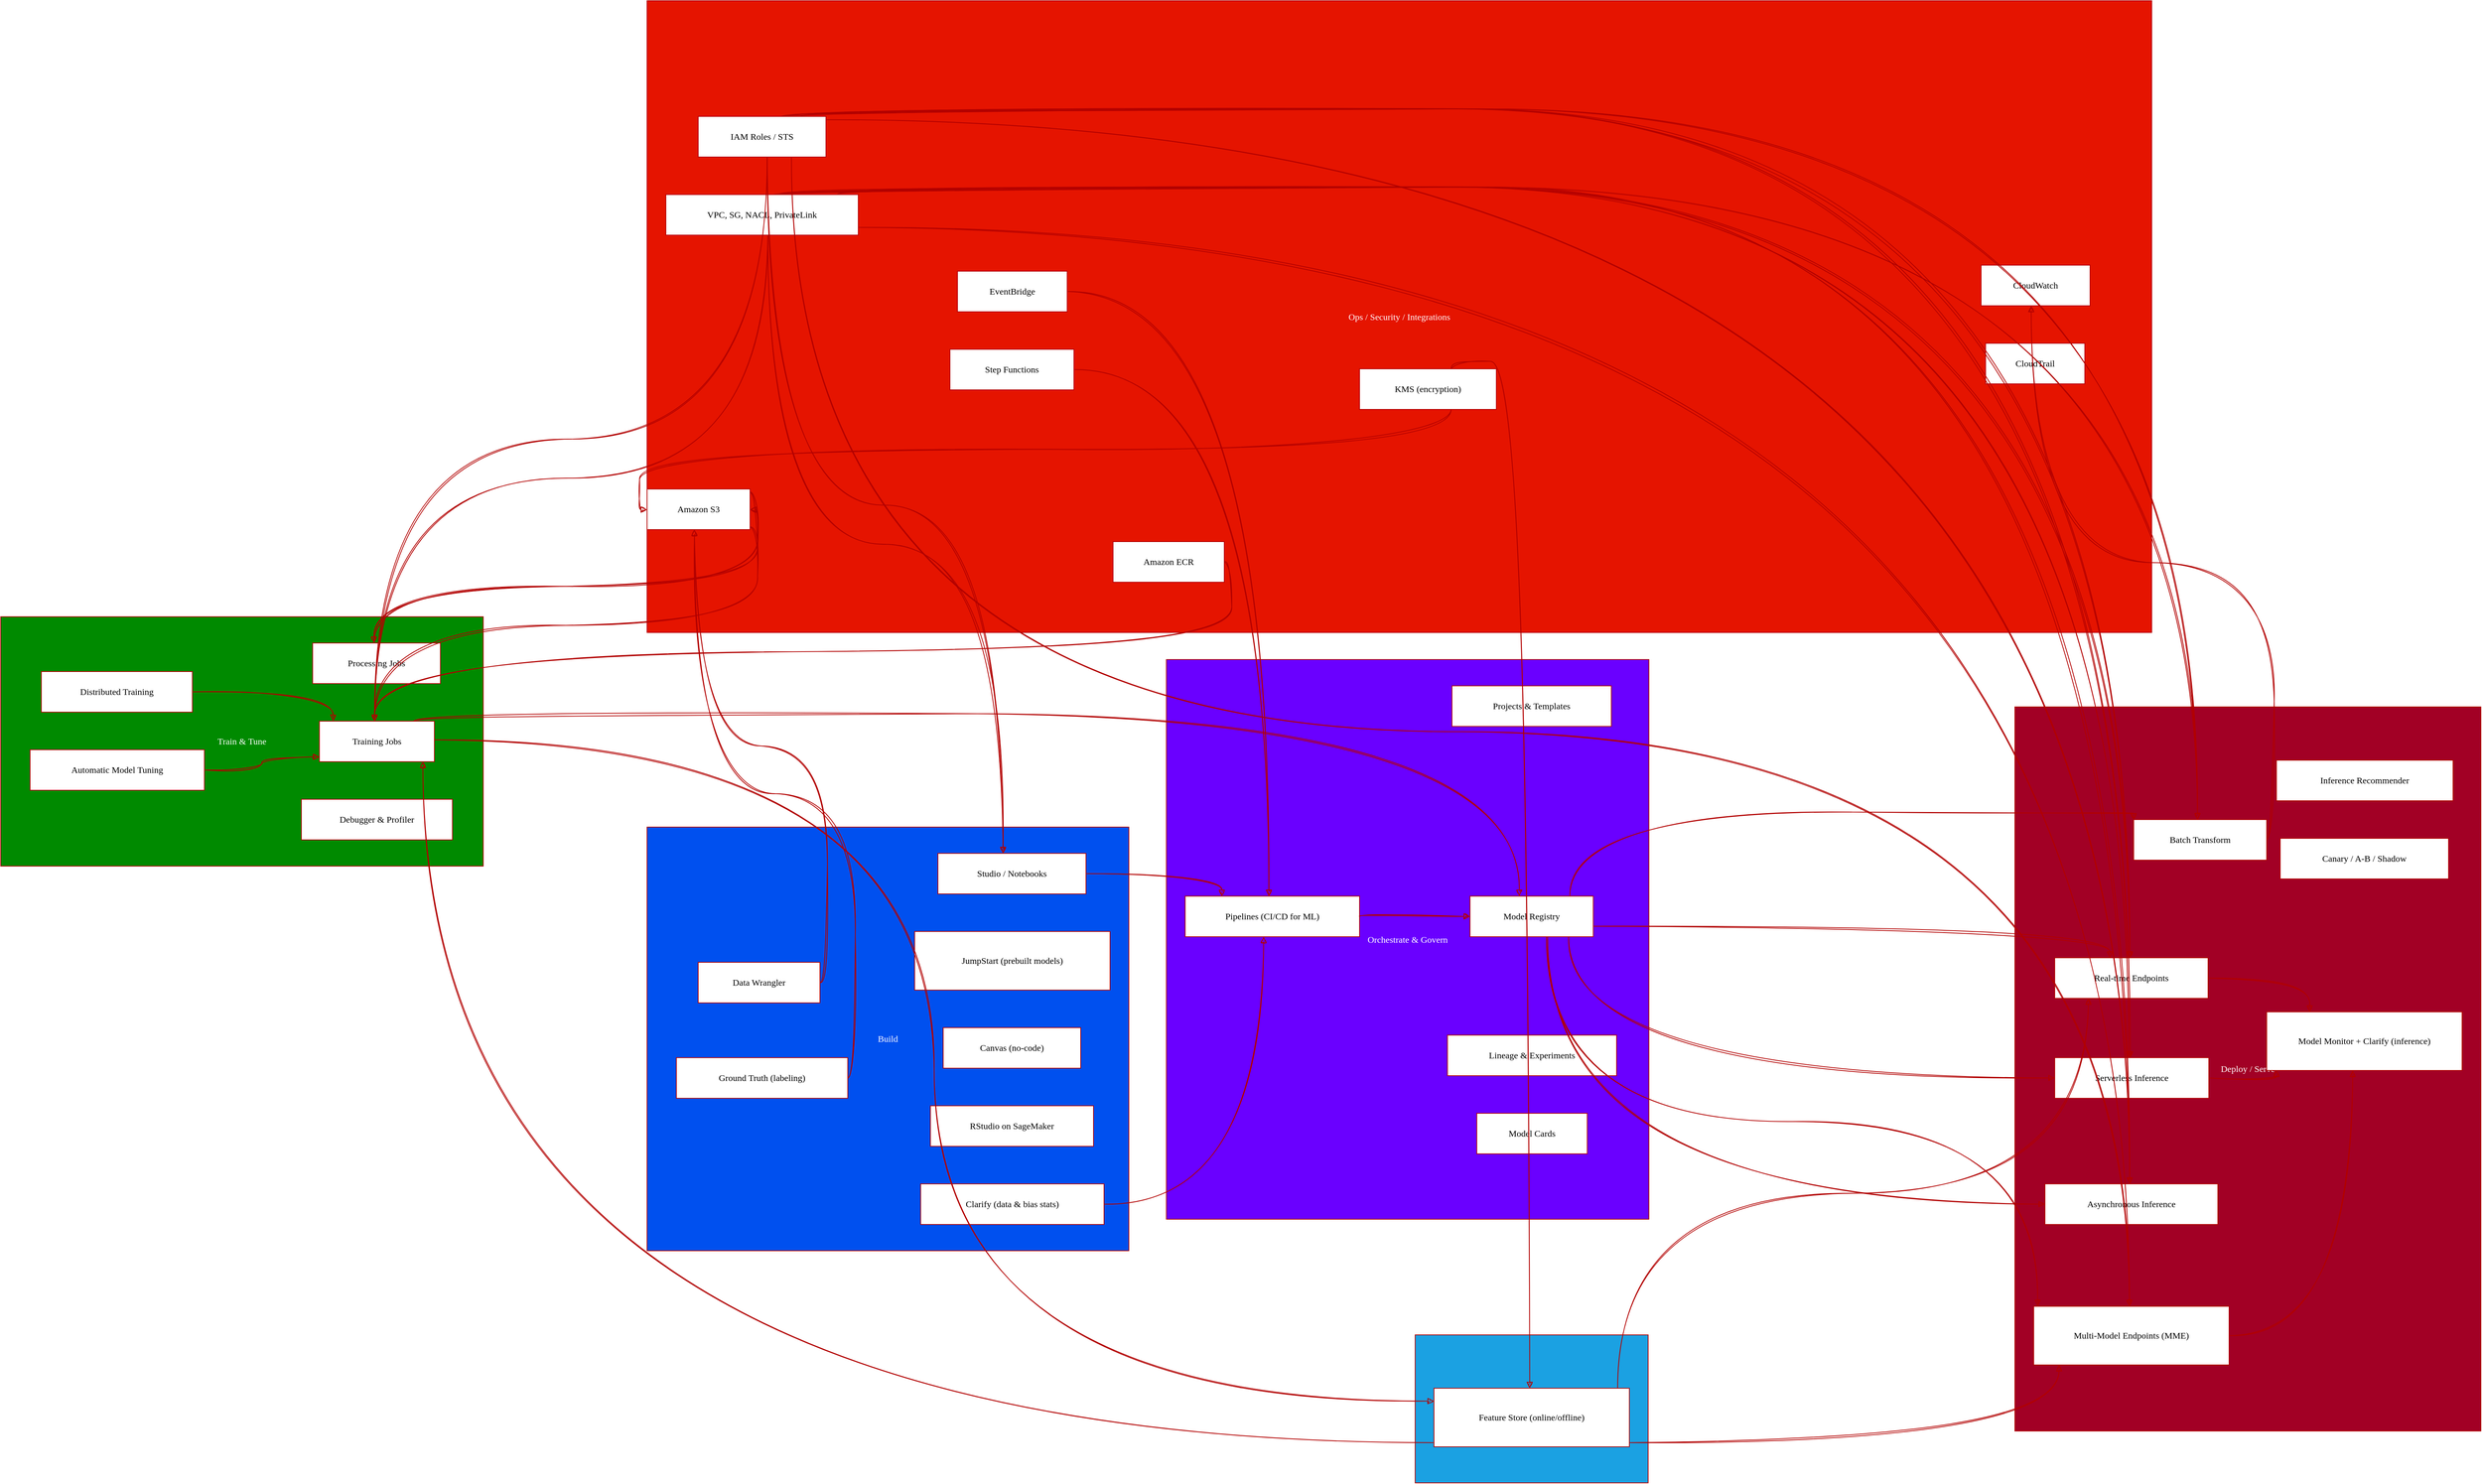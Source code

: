 <mxfile version="28.0.7" pages="5">
  <diagram name="Page-1" id="OAfIW-DoVNaX7ueY04fr">
    <mxGraphModel dx="4606" dy="2160" grid="1" gridSize="10" guides="1" tooltips="1" connect="1" arrows="1" fold="1" page="1" pageScale="1" pageWidth="850" pageHeight="1100" background="light-dark(#FFFFFF,#FFFFFF)" math="0" shadow="0">
      <root>
        <mxCell id="0" />
        <mxCell id="1" parent="0" />
        <mxCell id="sh2_wesA82XfefLjtwE--1" value="Ops / Security / Integrations" style="whiteSpace=wrap;strokeWidth=1;fillColor=#e51400;fontColor=#ffffff;strokeColor=light-dark(#B20000,#0000FF);shadow=0;labelBackgroundColor=none;labelBorderColor=none;fontFamily=Comic Sans MS;enumerate=0;backgroundOutline=0;metaEdit=0;" parent="1" vertex="1">
          <mxGeometry x="20" y="20" width="2002" height="841" as="geometry" />
        </mxCell>
        <mxCell id="sh2_wesA82XfefLjtwE--2" value="Deploy / Serve" style="whiteSpace=wrap;strokeWidth=1;fillColor=#a20025;fontColor=#ffffff;strokeColor=light-dark(#B20000,#0000FF);shadow=0;labelBackgroundColor=none;labelBorderColor=none;fontFamily=Comic Sans MS;enumerate=0;backgroundOutline=0;metaEdit=0;" parent="1" vertex="1">
          <mxGeometry x="1840" y="960" width="620" height="964" as="geometry" />
        </mxCell>
        <mxCell id="sh2_wesA82XfefLjtwE--3" value="Features" style="whiteSpace=wrap;strokeWidth=1;fillColor=#1ba1e2;fontColor=#ffffff;strokeColor=light-dark(#B20000,#0000FF);shadow=0;labelBackgroundColor=none;labelBorderColor=none;fontFamily=Comic Sans MS;enumerate=0;backgroundOutline=0;metaEdit=0;" parent="1" vertex="1">
          <mxGeometry x="1042" y="1796" width="310" height="197" as="geometry" />
        </mxCell>
        <mxCell id="sh2_wesA82XfefLjtwE--4" value="Train &amp; Tune" style="whiteSpace=wrap;strokeWidth=1;fillColor=#008a00;fontColor=#ffffff;strokeColor=light-dark(#B20000,#0000FF);shadow=0;labelBackgroundColor=none;labelBorderColor=none;fontFamily=Comic Sans MS;enumerate=0;backgroundOutline=0;metaEdit=0;" parent="1" vertex="1">
          <mxGeometry x="-840" y="840" width="642" height="332" as="geometry" />
        </mxCell>
        <mxCell id="sh2_wesA82XfefLjtwE--5" value="Orchestrate &amp; Govern" style="whiteSpace=wrap;strokeWidth=1;fillColor=#6a00ff;fontColor=#ffffff;strokeColor=light-dark(#B20000,#0000FF);shadow=0;labelBackgroundColor=none;labelBorderColor=none;fontFamily=Comic Sans MS;enumerate=0;backgroundOutline=0;metaEdit=0;" parent="1" vertex="1">
          <mxGeometry x="711" y="897" width="642" height="745" as="geometry" />
        </mxCell>
        <mxCell id="sh2_wesA82XfefLjtwE--6" value="Build" style="whiteSpace=wrap;strokeWidth=1;fillColor=#0050ef;fontColor=#ffffff;strokeColor=light-dark(#B20000,#0000FF);shadow=0;labelBackgroundColor=none;labelBorderColor=none;fontFamily=Comic Sans MS;enumerate=0;backgroundOutline=0;metaEdit=0;" parent="1" vertex="1">
          <mxGeometry x="20" y="1120" width="641" height="564" as="geometry" />
        </mxCell>
        <mxCell id="sh2_wesA82XfefLjtwE--7" value="Studio / Notebooks" style="whiteSpace=wrap;strokeWidth=1;shadow=0;labelBackgroundColor=none;labelBorderColor=none;fontFamily=Comic Sans MS;enumerate=0;backgroundOutline=0;metaEdit=0;strokeColor=light-dark(#B20000,#0000FF);" parent="1" vertex="1">
          <mxGeometry x="407" y="1155" width="197" height="54" as="geometry" />
        </mxCell>
        <mxCell id="sh2_wesA82XfefLjtwE--8" value="JumpStart (prebuilt models)" style="whiteSpace=wrap;strokeWidth=1;shadow=0;labelBackgroundColor=none;labelBorderColor=none;fontFamily=Comic Sans MS;enumerate=0;backgroundOutline=0;metaEdit=0;strokeColor=light-dark(#B20000,#0000FF);" parent="1" vertex="1">
          <mxGeometry x="376" y="1259" width="260" height="78" as="geometry" />
        </mxCell>
        <mxCell id="sh2_wesA82XfefLjtwE--9" value="Canvas (no-code)" style="whiteSpace=wrap;strokeWidth=1;shadow=0;labelBackgroundColor=none;labelBorderColor=none;fontFamily=Comic Sans MS;enumerate=0;backgroundOutline=0;metaEdit=0;strokeColor=light-dark(#B20000,#0000FF);" parent="1" vertex="1">
          <mxGeometry x="414" y="1387" width="183" height="54" as="geometry" />
        </mxCell>
        <mxCell id="sh2_wesA82XfefLjtwE--10" value="RStudio on SageMaker" style="whiteSpace=wrap;strokeWidth=1;shadow=0;labelBackgroundColor=none;labelBorderColor=none;fontFamily=Comic Sans MS;enumerate=0;backgroundOutline=0;metaEdit=0;strokeColor=light-dark(#B20000,#0000FF);" parent="1" vertex="1">
          <mxGeometry x="397" y="1491" width="217" height="54" as="geometry" />
        </mxCell>
        <mxCell id="sh2_wesA82XfefLjtwE--11" value="Data Wrangler" style="whiteSpace=wrap;strokeWidth=1;shadow=0;labelBackgroundColor=none;labelBorderColor=none;fontFamily=Comic Sans MS;enumerate=0;backgroundOutline=0;metaEdit=0;strokeColor=light-dark(#B20000,#0000FF);" parent="1" vertex="1">
          <mxGeometry x="88" y="1300" width="162" height="54" as="geometry" />
        </mxCell>
        <mxCell id="sh2_wesA82XfefLjtwE--12" value="Ground Truth (labeling)" style="whiteSpace=wrap;strokeWidth=1;shadow=0;labelBackgroundColor=none;labelBorderColor=none;fontFamily=Comic Sans MS;enumerate=0;backgroundOutline=0;metaEdit=0;strokeColor=light-dark(#B20000,#0000FF);" parent="1" vertex="1">
          <mxGeometry x="59" y="1427" width="228" height="54" as="geometry" />
        </mxCell>
        <mxCell id="sh2_wesA82XfefLjtwE--13" value="Clarify (data &amp; bias stats)" style="whiteSpace=wrap;strokeWidth=1;shadow=0;labelBackgroundColor=none;labelBorderColor=none;fontFamily=Comic Sans MS;enumerate=0;backgroundOutline=0;metaEdit=0;strokeColor=light-dark(#B20000,#0000FF);" parent="1" vertex="1">
          <mxGeometry x="384" y="1595" width="244" height="54" as="geometry" />
        </mxCell>
        <mxCell id="sh2_wesA82XfefLjtwE--14" value="Pipelines (CI/CD for ML)" style="whiteSpace=wrap;strokeWidth=1;shadow=0;labelBackgroundColor=none;labelBorderColor=none;fontFamily=Comic Sans MS;enumerate=0;backgroundOutline=0;metaEdit=0;strokeColor=light-dark(#B20000,#0000FF);" parent="1" vertex="1">
          <mxGeometry x="736" y="1212" width="232" height="54" as="geometry" />
        </mxCell>
        <mxCell id="sh2_wesA82XfefLjtwE--15" value="Projects &amp; Templates" style="whiteSpace=wrap;strokeWidth=1;shadow=0;labelBackgroundColor=none;labelBorderColor=none;fontFamily=Comic Sans MS;enumerate=0;backgroundOutline=0;metaEdit=0;strokeColor=light-dark(#B20000,#0000FF);" parent="1" vertex="1">
          <mxGeometry x="1091" y="932" width="212" height="54" as="geometry" />
        </mxCell>
        <mxCell id="sh2_wesA82XfefLjtwE--16" value="Model Registry" style="whiteSpace=wrap;strokeWidth=1;shadow=0;labelBackgroundColor=none;labelBorderColor=none;fontFamily=Comic Sans MS;enumerate=0;backgroundOutline=0;metaEdit=0;strokeColor=light-dark(#B20000,#0000FF);" parent="1" vertex="1">
          <mxGeometry x="1115" y="1212" width="164" height="54" as="geometry" />
        </mxCell>
        <mxCell id="sh2_wesA82XfefLjtwE--17" value="Lineage &amp; Experiments" style="whiteSpace=wrap;strokeWidth=1;shadow=0;labelBackgroundColor=none;labelBorderColor=none;fontFamily=Comic Sans MS;enumerate=0;backgroundOutline=0;metaEdit=0;strokeColor=light-dark(#B20000,#0000FF);" parent="1" vertex="1">
          <mxGeometry x="1085" y="1397" width="225" height="54" as="geometry" />
        </mxCell>
        <mxCell id="sh2_wesA82XfefLjtwE--18" value="Model Cards" style="whiteSpace=wrap;strokeWidth=1;shadow=0;labelBackgroundColor=none;labelBorderColor=none;fontFamily=Comic Sans MS;enumerate=0;backgroundOutline=0;metaEdit=0;strokeColor=light-dark(#B20000,#0000FF);" parent="1" vertex="1">
          <mxGeometry x="1124" y="1501" width="147" height="54" as="geometry" />
        </mxCell>
        <mxCell id="sh2_wesA82XfefLjtwE--19" value="Processing Jobs" style="whiteSpace=wrap;strokeWidth=1;shadow=0;labelBackgroundColor=none;labelBorderColor=none;fontFamily=Comic Sans MS;enumerate=0;backgroundOutline=0;metaEdit=0;strokeColor=light-dark(#B20000,#0000FF);" parent="1" vertex="1">
          <mxGeometry x="-425" y="875" width="170" height="54" as="geometry" />
        </mxCell>
        <mxCell id="sh2_wesA82XfefLjtwE--20" value="Training Jobs" style="whiteSpace=wrap;strokeWidth=1;shadow=0;labelBackgroundColor=none;labelBorderColor=none;fontFamily=Comic Sans MS;enumerate=0;backgroundOutline=0;metaEdit=0;strokeColor=light-dark(#B20000,#0000FF);" parent="1" vertex="1">
          <mxGeometry x="-416" y="979" width="153" height="54" as="geometry" />
        </mxCell>
        <mxCell id="sh2_wesA82XfefLjtwE--21" value="Automatic Model Tuning" style="whiteSpace=wrap;strokeWidth=1;shadow=0;labelBackgroundColor=none;labelBorderColor=none;fontFamily=Comic Sans MS;enumerate=0;backgroundOutline=0;metaEdit=0;strokeColor=light-dark(#B20000,#0000FF);" parent="1" vertex="1">
          <mxGeometry x="-801" y="1017" width="232" height="54" as="geometry" />
        </mxCell>
        <mxCell id="sh2_wesA82XfefLjtwE--22" value="Distributed Training" style="whiteSpace=wrap;strokeWidth=1;shadow=0;labelBackgroundColor=none;labelBorderColor=none;fontFamily=Comic Sans MS;enumerate=0;backgroundOutline=0;metaEdit=0;strokeColor=light-dark(#B20000,#0000FF);" parent="1" vertex="1">
          <mxGeometry x="-786" y="913" width="201" height="54" as="geometry" />
        </mxCell>
        <mxCell id="sh2_wesA82XfefLjtwE--23" value="Debugger &amp; Profiler" style="whiteSpace=wrap;strokeWidth=1;shadow=0;labelBackgroundColor=none;labelBorderColor=none;fontFamily=Comic Sans MS;enumerate=0;backgroundOutline=0;metaEdit=0;strokeColor=light-dark(#B20000,#0000FF);" parent="1" vertex="1">
          <mxGeometry x="-440" y="1083" width="201" height="54" as="geometry" />
        </mxCell>
        <mxCell id="sh2_wesA82XfefLjtwE--24" value="Feature Store (online/offline)" style="whiteSpace=wrap;strokeWidth=1;shadow=0;labelBackgroundColor=none;labelBorderColor=none;fontFamily=Comic Sans MS;enumerate=0;backgroundOutline=0;metaEdit=0;strokeColor=light-dark(#B20000,#0000FF);" parent="1" vertex="1">
          <mxGeometry x="1067" y="1867" width="260" height="78" as="geometry" />
        </mxCell>
        <mxCell id="sh2_wesA82XfefLjtwE--25" value="Real-time Endpoints" style="whiteSpace=wrap;strokeWidth=1;shadow=0;labelBackgroundColor=none;labelBorderColor=none;fontFamily=Comic Sans MS;enumerate=0;backgroundOutline=0;metaEdit=0;strokeColor=light-dark(#B20000,#0000FF);" parent="1" vertex="1">
          <mxGeometry x="1893" y="1294" width="204" height="54" as="geometry" />
        </mxCell>
        <mxCell id="sh2_wesA82XfefLjtwE--26" value="Serverless Inference" style="whiteSpace=wrap;strokeWidth=1;shadow=0;labelBackgroundColor=none;labelBorderColor=none;fontFamily=Comic Sans MS;enumerate=0;backgroundOutline=0;metaEdit=0;strokeColor=light-dark(#B20000,#0000FF);" parent="1" vertex="1">
          <mxGeometry x="1893" y="1427" width="205" height="54" as="geometry" />
        </mxCell>
        <mxCell id="sh2_wesA82XfefLjtwE--27" value="Multi-Model Endpoints (MME)" style="whiteSpace=wrap;strokeWidth=1;shadow=0;labelBackgroundColor=none;labelBorderColor=none;fontFamily=Comic Sans MS;enumerate=0;backgroundOutline=0;metaEdit=0;strokeColor=light-dark(#B20000,#0000FF);" parent="1" vertex="1">
          <mxGeometry x="1865" y="1758" width="260" height="78" as="geometry" />
        </mxCell>
        <mxCell id="sh2_wesA82XfefLjtwE--28" value="Asynchronous Inference" style="whiteSpace=wrap;strokeWidth=1;shadow=0;labelBackgroundColor=none;labelBorderColor=none;fontFamily=Comic Sans MS;enumerate=0;backgroundOutline=0;metaEdit=0;strokeColor=light-dark(#B20000,#0000FF);" parent="1" vertex="1">
          <mxGeometry x="1880" y="1595" width="230" height="54" as="geometry" />
        </mxCell>
        <mxCell id="sh2_wesA82XfefLjtwE--29" value="Batch Transform" style="whiteSpace=wrap;strokeWidth=1;shadow=0;labelBackgroundColor=none;labelBorderColor=none;fontFamily=Comic Sans MS;enumerate=0;backgroundOutline=0;metaEdit=0;strokeColor=light-dark(#B20000,#0000FF);" parent="1" vertex="1">
          <mxGeometry x="1998" y="1110" width="177" height="54" as="geometry" />
        </mxCell>
        <mxCell id="sh2_wesA82XfefLjtwE--30" value="Inference Recommender" style="whiteSpace=wrap;strokeWidth=1;shadow=0;labelBackgroundColor=none;labelBorderColor=none;fontFamily=Comic Sans MS;enumerate=0;backgroundOutline=0;metaEdit=0;strokeColor=light-dark(#B20000,#0000FF);" parent="1" vertex="1">
          <mxGeometry x="2188" y="1031" width="235" height="54" as="geometry" />
        </mxCell>
        <mxCell id="sh2_wesA82XfefLjtwE--31" value="Canary / A-B / Shadow" style="whiteSpace=wrap;strokeWidth=1;shadow=0;labelBackgroundColor=none;labelBorderColor=none;fontFamily=Comic Sans MS;enumerate=0;backgroundOutline=0;metaEdit=0;strokeColor=light-dark(#B20000,#0000FF);" parent="1" vertex="1">
          <mxGeometry x="2193" y="1135" width="224" height="54" as="geometry" />
        </mxCell>
        <mxCell id="sh2_wesA82XfefLjtwE--32" value="Model Monitor + Clarify (inference)" style="whiteSpace=wrap;strokeWidth=1;shadow=0;labelBackgroundColor=none;labelBorderColor=none;fontFamily=Comic Sans MS;enumerate=0;backgroundOutline=0;metaEdit=0;strokeColor=light-dark(#B20000,#0000FF);" parent="1" vertex="1">
          <mxGeometry x="2175" y="1366" width="260" height="78" as="geometry" />
        </mxCell>
        <mxCell id="sh2_wesA82XfefLjtwE--33" value="IAM Roles / STS" style="whiteSpace=wrap;strokeWidth=1;shadow=0;labelBackgroundColor=none;labelBorderColor=none;fontFamily=Comic Sans MS;enumerate=0;backgroundOutline=0;metaEdit=0;strokeColor=light-dark(#B20000,#0000FF);" parent="1" vertex="1">
          <mxGeometry x="88" y="174" width="170" height="54" as="geometry" />
        </mxCell>
        <mxCell id="sh2_wesA82XfefLjtwE--34" value="VPC, SG, NACL, PrivateLink" style="whiteSpace=wrap;strokeWidth=1;shadow=0;labelBackgroundColor=none;labelBorderColor=none;fontFamily=Comic Sans MS;enumerate=0;backgroundOutline=0;metaEdit=0;strokeColor=light-dark(#B20000,#0000FF);" parent="1" vertex="1">
          <mxGeometry x="45" y="278" width="256" height="54" as="geometry" />
        </mxCell>
        <mxCell id="sh2_wesA82XfefLjtwE--35" value="KMS (encryption)" style="whiteSpace=wrap;strokeWidth=1;shadow=0;labelBackgroundColor=none;labelBorderColor=none;fontFamily=Comic Sans MS;enumerate=0;backgroundOutline=0;metaEdit=0;strokeColor=light-dark(#B20000,#0000FF);" parent="1" vertex="1">
          <mxGeometry x="968" y="510" width="182" height="54" as="geometry" />
        </mxCell>
        <mxCell id="sh2_wesA82XfefLjtwE--36" value="Amazon S3" style="whiteSpace=wrap;strokeWidth=1;shadow=0;labelBackgroundColor=none;labelBorderColor=none;fontFamily=Comic Sans MS;enumerate=0;backgroundOutline=0;metaEdit=0;strokeColor=light-dark(#B20000,#0000FF);" parent="1" vertex="1">
          <mxGeometry x="20" y="670" width="137" height="54" as="geometry" />
        </mxCell>
        <mxCell id="sh2_wesA82XfefLjtwE--37" value="Amazon ECR" style="whiteSpace=wrap;strokeWidth=1;shadow=0;labelBackgroundColor=none;labelBorderColor=none;fontFamily=Comic Sans MS;enumerate=0;backgroundOutline=0;metaEdit=0;strokeColor=light-dark(#B20000,#0000FF);" parent="1" vertex="1">
          <mxGeometry x="640" y="740" width="148" height="54" as="geometry" />
        </mxCell>
        <mxCell id="sh2_wesA82XfefLjtwE--38" value="CloudWatch" style="whiteSpace=wrap;strokeWidth=1;shadow=0;labelBackgroundColor=none;labelBorderColor=none;fontFamily=Comic Sans MS;enumerate=0;backgroundOutline=0;metaEdit=0;strokeColor=light-dark(#B20000,#0000FF);" parent="1" vertex="1">
          <mxGeometry x="1795" y="372" width="145" height="54" as="geometry" />
        </mxCell>
        <mxCell id="sh2_wesA82XfefLjtwE--39" value="CloudTrail" style="whiteSpace=wrap;strokeWidth=1;shadow=0;labelBackgroundColor=none;labelBorderColor=none;fontFamily=Comic Sans MS;enumerate=0;backgroundOutline=0;metaEdit=0;strokeColor=light-dark(#B20000,#0000FF);" parent="1" vertex="1">
          <mxGeometry x="1801" y="476" width="132" height="54" as="geometry" />
        </mxCell>
        <mxCell id="sh2_wesA82XfefLjtwE--40" value="EventBridge" style="whiteSpace=wrap;strokeWidth=1;shadow=0;labelBackgroundColor=none;labelBorderColor=none;fontFamily=Comic Sans MS;enumerate=0;backgroundOutline=0;metaEdit=0;strokeColor=light-dark(#B20000,#0000FF);" parent="1" vertex="1">
          <mxGeometry x="433" y="380" width="146" height="54" as="geometry" />
        </mxCell>
        <mxCell id="sh2_wesA82XfefLjtwE--41" value="Step Functions" style="whiteSpace=wrap;strokeWidth=1;shadow=0;labelBackgroundColor=none;labelBorderColor=none;fontFamily=Comic Sans MS;enumerate=0;backgroundOutline=0;metaEdit=0;strokeColor=light-dark(#B20000,#0000FF);" parent="1" vertex="1">
          <mxGeometry x="423" y="484" width="165" height="54" as="geometry" />
        </mxCell>
        <mxCell id="sh2_wesA82XfefLjtwE--42" value="" style="startArrow=none;endArrow=block;exitX=1;exitY=0.5;entryX=0.21;entryY=0;rounded=0;shadow=0;labelBackgroundColor=none;labelBorderColor=none;fontFamily=Comic Sans MS;enumerate=0;backgroundOutline=0;metaEdit=0;strokeWidth=1;strokeColor=light-dark(#B20000,#0000FF);sourcePerimeterSpacing=5;sketch=1;curveFitting=1;jiggle=2;edgeStyle=orthogonalEdgeStyle;curved=1;flowAnimation=0;fixDash=0;noJump=0;disableMultiStroke=0;" parent="1" source="sh2_wesA82XfefLjtwE--7" target="sh2_wesA82XfefLjtwE--14" edge="1">
          <mxGeometry relative="1" as="geometry" />
        </mxCell>
        <mxCell id="sh2_wesA82XfefLjtwE--43" value="" style="startArrow=none;endArrow=block;exitX=1;exitY=0.5;entryX=0.46;entryY=1;rounded=0;shadow=0;labelBackgroundColor=none;labelBorderColor=none;fontFamily=Comic Sans MS;enumerate=0;backgroundOutline=0;metaEdit=0;strokeWidth=1;strokeColor=light-dark(#B20000,#0000FF);sourcePerimeterSpacing=5;sketch=1;curveFitting=1;jiggle=2;edgeStyle=orthogonalEdgeStyle;curved=1;flowAnimation=0;fixDash=0;noJump=0;disableMultiStroke=0;" parent="1" source="sh2_wesA82XfefLjtwE--11" target="sh2_wesA82XfefLjtwE--36" edge="1">
          <mxGeometry relative="1" as="geometry" />
        </mxCell>
        <mxCell id="sh2_wesA82XfefLjtwE--44" value="" style="startArrow=none;endArrow=block;exitX=1;exitY=0.5;entryX=0.46;entryY=1;rounded=0;shadow=0;labelBackgroundColor=none;labelBorderColor=none;fontFamily=Comic Sans MS;enumerate=0;backgroundOutline=0;metaEdit=0;strokeWidth=1;strokeColor=light-dark(#B20000,#0000FF);sourcePerimeterSpacing=5;sketch=1;curveFitting=1;jiggle=2;edgeStyle=orthogonalEdgeStyle;curved=1;flowAnimation=0;fixDash=0;noJump=0;disableMultiStroke=0;" parent="1" source="sh2_wesA82XfefLjtwE--12" target="sh2_wesA82XfefLjtwE--36" edge="1">
          <mxGeometry relative="1" as="geometry" />
        </mxCell>
        <mxCell id="sh2_wesA82XfefLjtwE--45" value="" style="startArrow=none;endArrow=block;exitX=1;exitY=0.5;entryX=0.45;entryY=1;rounded=0;shadow=0;labelBackgroundColor=none;labelBorderColor=none;fontFamily=Comic Sans MS;enumerate=0;backgroundOutline=0;metaEdit=0;strokeWidth=1;strokeColor=light-dark(#B20000,#0000FF);sourcePerimeterSpacing=5;sketch=1;curveFitting=1;jiggle=2;edgeStyle=orthogonalEdgeStyle;curved=1;flowAnimation=0;fixDash=0;noJump=0;disableMultiStroke=0;" parent="1" source="sh2_wesA82XfefLjtwE--13" target="sh2_wesA82XfefLjtwE--14" edge="1">
          <mxGeometry relative="1" as="geometry" />
        </mxCell>
        <mxCell id="sh2_wesA82XfefLjtwE--46" value="" style="startArrow=none;endArrow=block;exitX=1;exitY=0.08;entryX=0.48;entryY=0;rounded=0;shadow=0;labelBackgroundColor=none;labelBorderColor=none;fontFamily=Comic Sans MS;enumerate=0;backgroundOutline=0;metaEdit=0;strokeWidth=1;strokeColor=light-dark(#B20000,#0000FF);sourcePerimeterSpacing=5;sketch=1;curveFitting=1;jiggle=2;edgeStyle=orthogonalEdgeStyle;curved=1;flowAnimation=0;fixDash=0;noJump=0;disableMultiStroke=0;" parent="1" source="sh2_wesA82XfefLjtwE--36" target="sh2_wesA82XfefLjtwE--19" edge="1">
          <mxGeometry relative="1" as="geometry" />
        </mxCell>
        <mxCell id="sh2_wesA82XfefLjtwE--47" value="" style="startArrow=none;endArrow=block;exitX=1;exitY=0.93;entryX=0.48;entryY=0;rounded=0;shadow=0;labelBackgroundColor=none;labelBorderColor=none;fontFamily=Comic Sans MS;enumerate=0;backgroundOutline=0;metaEdit=0;strokeWidth=1;strokeColor=light-dark(#B20000,#0000FF);sourcePerimeterSpacing=5;sketch=1;curveFitting=1;jiggle=2;edgeStyle=orthogonalEdgeStyle;curved=1;flowAnimation=0;fixDash=0;noJump=0;disableMultiStroke=0;" parent="1" source="sh2_wesA82XfefLjtwE--36" target="sh2_wesA82XfefLjtwE--20" edge="1">
          <mxGeometry relative="1" as="geometry" />
        </mxCell>
        <mxCell id="sh2_wesA82XfefLjtwE--48" value="" style="startArrow=none;endArrow=block;exitX=1.01;exitY=0.5;entryX=0.48;entryY=0;rounded=0;shadow=0;labelBackgroundColor=none;labelBorderColor=none;fontFamily=Comic Sans MS;enumerate=0;backgroundOutline=0;metaEdit=0;strokeWidth=1;strokeColor=light-dark(#B20000,#0000FF);sourcePerimeterSpacing=5;sketch=1;curveFitting=1;jiggle=2;edgeStyle=orthogonalEdgeStyle;curved=1;flowAnimation=0;fixDash=0;noJump=0;disableMultiStroke=0;" parent="1" source="sh2_wesA82XfefLjtwE--37" target="sh2_wesA82XfefLjtwE--20" edge="1">
          <mxGeometry relative="1" as="geometry" />
        </mxCell>
        <mxCell id="sh2_wesA82XfefLjtwE--49" value="" style="startArrow=none;endArrow=block;exitX=1;exitY=0.5;entryX=0.12;entryY=0;rounded=0;shadow=0;labelBackgroundColor=none;labelBorderColor=none;fontFamily=Comic Sans MS;enumerate=0;backgroundOutline=0;metaEdit=0;strokeWidth=1;strokeColor=light-dark(#B20000,#0000FF);sourcePerimeterSpacing=5;sketch=1;curveFitting=1;jiggle=2;edgeStyle=orthogonalEdgeStyle;curved=1;flowAnimation=0;fixDash=0;noJump=0;disableMultiStroke=0;" parent="1" source="sh2_wesA82XfefLjtwE--22" target="sh2_wesA82XfefLjtwE--20" edge="1">
          <mxGeometry relative="1" as="geometry" />
        </mxCell>
        <mxCell id="sh2_wesA82XfefLjtwE--50" value="" style="startArrow=none;endArrow=block;exitX=1;exitY=0.5;entryX=0;entryY=0.88;rounded=0;shadow=0;labelBackgroundColor=none;labelBorderColor=none;fontFamily=Comic Sans MS;enumerate=0;backgroundOutline=0;metaEdit=0;strokeWidth=1;strokeColor=light-dark(#B20000,#0000FF);sourcePerimeterSpacing=5;sketch=1;curveFitting=1;jiggle=2;edgeStyle=orthogonalEdgeStyle;curved=1;flowAnimation=0;fixDash=0;noJump=0;disableMultiStroke=0;" parent="1" source="sh2_wesA82XfefLjtwE--21" target="sh2_wesA82XfefLjtwE--20" edge="1">
          <mxGeometry relative="1" as="geometry" />
        </mxCell>
        <mxCell id="sh2_wesA82XfefLjtwE--51" value="" style="startArrow=none;endArrow=block;exitX=0.48;exitY=0;entryX=1;entryY=0.51;rounded=0;shadow=0;labelBackgroundColor=none;labelBorderColor=none;fontFamily=Comic Sans MS;enumerate=0;backgroundOutline=0;metaEdit=0;strokeWidth=1;strokeColor=light-dark(#B20000,#0000FF);sourcePerimeterSpacing=5;sketch=1;curveFitting=1;jiggle=2;edgeStyle=orthogonalEdgeStyle;curved=1;flowAnimation=0;fixDash=0;noJump=0;disableMultiStroke=0;" parent="1" source="sh2_wesA82XfefLjtwE--19" target="sh2_wesA82XfefLjtwE--36" edge="1">
          <mxGeometry relative="1" as="geometry" />
        </mxCell>
        <mxCell id="sh2_wesA82XfefLjtwE--52" value="" style="startArrow=none;endArrow=block;exitX=0.82;exitY=0;entryX=0.4;entryY=0;rounded=0;shadow=0;labelBackgroundColor=none;labelBorderColor=none;fontFamily=Comic Sans MS;enumerate=0;backgroundOutline=0;metaEdit=0;strokeWidth=1;strokeColor=light-dark(#B20000,#0000FF);sourcePerimeterSpacing=5;sketch=1;curveFitting=1;jiggle=2;edgeStyle=orthogonalEdgeStyle;curved=1;flowAnimation=0;fixDash=0;noJump=0;disableMultiStroke=0;" parent="1" source="sh2_wesA82XfefLjtwE--20" target="sh2_wesA82XfefLjtwE--16" edge="1">
          <mxGeometry relative="1" as="geometry" />
        </mxCell>
        <mxCell id="sh2_wesA82XfefLjtwE--53" value="" style="startArrow=none;endArrow=block;exitX=1;exitY=0.46;entryX=0;entryY=0.22;rounded=0;shadow=0;labelBackgroundColor=none;labelBorderColor=none;fontFamily=Comic Sans MS;enumerate=0;backgroundOutline=0;metaEdit=0;strokeWidth=1;strokeColor=light-dark(#B20000,#0000FF);sourcePerimeterSpacing=5;sketch=1;curveFitting=1;jiggle=2;edgeStyle=orthogonalEdgeStyle;curved=1;flowAnimation=0;fixDash=0;noJump=0;disableMultiStroke=0;" parent="1" source="sh2_wesA82XfefLjtwE--20" target="sh2_wesA82XfefLjtwE--24" edge="1">
          <mxGeometry relative="1" as="geometry" />
        </mxCell>
        <mxCell id="sh2_wesA82XfefLjtwE--54" value="" style="startArrow=none;endArrow=block;exitX=0;exitY=0.93;entryX=0.9;entryY=1;rounded=0;shadow=0;labelBackgroundColor=none;labelBorderColor=none;fontFamily=Comic Sans MS;enumerate=0;backgroundOutline=0;metaEdit=0;strokeWidth=1;strokeColor=light-dark(#B20000,#0000FF);sourcePerimeterSpacing=5;sketch=1;curveFitting=1;jiggle=2;edgeStyle=orthogonalEdgeStyle;curved=1;flowAnimation=0;fixDash=0;noJump=0;disableMultiStroke=0;" parent="1" source="sh2_wesA82XfefLjtwE--24" target="sh2_wesA82XfefLjtwE--20" edge="1">
          <mxGeometry relative="1" as="geometry" />
        </mxCell>
        <mxCell id="sh2_wesA82XfefLjtwE--55" value="" style="startArrow=none;endArrow=block;exitX=1;exitY=0.74;entryX=0.36;entryY=0;rounded=0;shadow=0;labelBackgroundColor=none;labelBorderColor=none;fontFamily=Comic Sans MS;enumerate=0;backgroundOutline=0;metaEdit=0;strokeWidth=1;strokeColor=light-dark(#B20000,#0000FF);sourcePerimeterSpacing=5;sketch=1;curveFitting=1;jiggle=2;edgeStyle=orthogonalEdgeStyle;curved=1;flowAnimation=0;fixDash=0;noJump=0;disableMultiStroke=0;" parent="1" source="sh2_wesA82XfefLjtwE--16" target="sh2_wesA82XfefLjtwE--25" edge="1">
          <mxGeometry relative="1" as="geometry" />
        </mxCell>
        <mxCell id="sh2_wesA82XfefLjtwE--56" value="" style="startArrow=none;endArrow=block;exitX=0.8;exitY=1;entryX=0;entryY=0.5;rounded=0;shadow=0;labelBackgroundColor=none;labelBorderColor=none;fontFamily=Comic Sans MS;enumerate=0;backgroundOutline=0;metaEdit=0;strokeWidth=1;strokeColor=light-dark(#B20000,#0000FF);sourcePerimeterSpacing=5;sketch=1;curveFitting=1;jiggle=2;edgeStyle=orthogonalEdgeStyle;curved=1;flowAnimation=0;fixDash=0;noJump=0;disableMultiStroke=0;" parent="1" source="sh2_wesA82XfefLjtwE--16" target="sh2_wesA82XfefLjtwE--26" edge="1">
          <mxGeometry relative="1" as="geometry" />
        </mxCell>
        <mxCell id="sh2_wesA82XfefLjtwE--57" value="" style="startArrow=none;endArrow=block;exitX=0.62;exitY=1;entryX=0.02;entryY=0;rounded=0;shadow=0;labelBackgroundColor=none;labelBorderColor=none;fontFamily=Comic Sans MS;enumerate=0;backgroundOutline=0;metaEdit=0;strokeWidth=1;strokeColor=light-dark(#B20000,#0000FF);sourcePerimeterSpacing=5;sketch=1;curveFitting=1;jiggle=2;edgeStyle=orthogonalEdgeStyle;curved=1;flowAnimation=0;fixDash=0;noJump=0;disableMultiStroke=0;" parent="1" source="sh2_wesA82XfefLjtwE--16" target="sh2_wesA82XfefLjtwE--27" edge="1">
          <mxGeometry relative="1" as="geometry" />
        </mxCell>
        <mxCell id="sh2_wesA82XfefLjtwE--58" value="" style="startArrow=none;endArrow=block;exitX=0.63;exitY=1;entryX=0;entryY=0.5;rounded=0;shadow=0;labelBackgroundColor=none;labelBorderColor=none;fontFamily=Comic Sans MS;enumerate=0;backgroundOutline=0;metaEdit=0;strokeWidth=1;strokeColor=light-dark(#B20000,#0000FF);sourcePerimeterSpacing=5;sketch=1;curveFitting=1;jiggle=2;edgeStyle=orthogonalEdgeStyle;curved=1;flowAnimation=0;fixDash=0;noJump=0;disableMultiStroke=0;" parent="1" source="sh2_wesA82XfefLjtwE--16" target="sh2_wesA82XfefLjtwE--28" edge="1">
          <mxGeometry relative="1" as="geometry" />
        </mxCell>
        <mxCell id="sh2_wesA82XfefLjtwE--59" value="" style="startArrow=none;endArrow=block;exitX=0.81;exitY=0;entryX=0;entryY=0;rounded=0;shadow=0;labelBackgroundColor=none;labelBorderColor=none;fontFamily=Comic Sans MS;enumerate=0;backgroundOutline=0;metaEdit=0;strokeWidth=1;strokeColor=light-dark(#B20000,#0000FF);sourcePerimeterSpacing=5;sketch=1;curveFitting=1;jiggle=2;edgeStyle=orthogonalEdgeStyle;curved=1;flowAnimation=0;fixDash=0;noJump=0;disableMultiStroke=0;" parent="1" source="sh2_wesA82XfefLjtwE--16" target="sh2_wesA82XfefLjtwE--29" edge="1">
          <mxGeometry relative="1" as="geometry" />
        </mxCell>
        <mxCell id="sh2_wesA82XfefLjtwE--60" value="" style="startArrow=none;endArrow=block;exitX=0.94;exitY=0;entryX=0.22;entryY=1;rounded=0;shadow=0;labelBackgroundColor=none;labelBorderColor=none;fontFamily=Comic Sans MS;enumerate=0;backgroundOutline=0;metaEdit=0;strokeWidth=1;strokeColor=light-dark(#B20000,#0000FF);sourcePerimeterSpacing=5;sketch=1;curveFitting=1;jiggle=2;edgeStyle=orthogonalEdgeStyle;curved=1;flowAnimation=0;fixDash=0;noJump=0;disableMultiStroke=0;" parent="1" source="sh2_wesA82XfefLjtwE--24" target="sh2_wesA82XfefLjtwE--25" edge="1">
          <mxGeometry relative="1" as="geometry" />
        </mxCell>
        <mxCell id="sh2_wesA82XfefLjtwE--61" value="" style="startArrow=none;endArrow=block;exitX=1;exitY=0.93;entryX=0.13;entryY=1;rounded=0;shadow=0;labelBackgroundColor=none;labelBorderColor=none;fontFamily=Comic Sans MS;enumerate=0;backgroundOutline=0;metaEdit=0;strokeWidth=1;strokeColor=light-dark(#B20000,#0000FF);sourcePerimeterSpacing=5;sketch=1;curveFitting=1;jiggle=2;edgeStyle=orthogonalEdgeStyle;curved=1;flowAnimation=0;fixDash=0;noJump=0;disableMultiStroke=0;" parent="1" source="sh2_wesA82XfefLjtwE--24" target="sh2_wesA82XfefLjtwE--27" edge="1">
          <mxGeometry relative="1" as="geometry" />
        </mxCell>
        <mxCell id="sh2_wesA82XfefLjtwE--62" value="" style="startArrow=none;endArrow=block;exitX=1;exitY=0.5;entryX=0.22;entryY=0;rounded=0;shadow=0;labelBackgroundColor=none;labelBorderColor=none;fontFamily=Comic Sans MS;enumerate=0;backgroundOutline=0;metaEdit=0;strokeWidth=1;strokeColor=light-dark(#B20000,#0000FF);sourcePerimeterSpacing=5;sketch=1;curveFitting=1;jiggle=2;edgeStyle=orthogonalEdgeStyle;curved=1;flowAnimation=0;fixDash=0;noJump=0;disableMultiStroke=0;" parent="1" source="sh2_wesA82XfefLjtwE--25" target="sh2_wesA82XfefLjtwE--32" edge="1">
          <mxGeometry relative="1" as="geometry" />
        </mxCell>
        <mxCell id="sh2_wesA82XfefLjtwE--63" value="" style="startArrow=none;endArrow=block;exitX=1;exitY=0.5;entryX=0.05;entryY=1;rounded=0;shadow=0;labelBackgroundColor=none;labelBorderColor=none;fontFamily=Comic Sans MS;enumerate=0;backgroundOutline=0;metaEdit=0;strokeWidth=1;strokeColor=light-dark(#B20000,#0000FF);sourcePerimeterSpacing=5;sketch=1;curveFitting=1;jiggle=2;edgeStyle=orthogonalEdgeStyle;curved=1;flowAnimation=0;fixDash=0;noJump=0;disableMultiStroke=0;" parent="1" source="sh2_wesA82XfefLjtwE--26" target="sh2_wesA82XfefLjtwE--32" edge="1">
          <mxGeometry relative="1" as="geometry" />
        </mxCell>
        <mxCell id="sh2_wesA82XfefLjtwE--64" value="" style="startArrow=none;endArrow=block;exitX=1;exitY=0.5;entryX=0.44;entryY=1;rounded=0;shadow=0;labelBackgroundColor=none;labelBorderColor=none;fontFamily=Comic Sans MS;enumerate=0;backgroundOutline=0;metaEdit=0;strokeWidth=1;strokeColor=light-dark(#B20000,#0000FF);sourcePerimeterSpacing=5;sketch=1;curveFitting=1;jiggle=2;edgeStyle=orthogonalEdgeStyle;curved=1;flowAnimation=0;fixDash=0;noJump=0;disableMultiStroke=0;" parent="1" source="sh2_wesA82XfefLjtwE--27" target="sh2_wesA82XfefLjtwE--32" edge="1">
          <mxGeometry relative="1" as="geometry" />
        </mxCell>
        <mxCell id="sh2_wesA82XfefLjtwE--65" value="" style="startArrow=none;endArrow=block;exitX=1;exitY=0.5;entryX=0.46;entryY=1;rounded=0;shadow=0;labelBackgroundColor=none;labelBorderColor=none;fontFamily=Comic Sans MS;enumerate=0;backgroundOutline=0;metaEdit=0;strokeWidth=1;strokeColor=light-dark(#B20000,#0000FF);sourcePerimeterSpacing=5;sketch=1;curveFitting=1;jiggle=2;edgeStyle=orthogonalEdgeStyle;curved=1;flowAnimation=0;fixDash=0;noJump=0;disableMultiStroke=0;" parent="1" source="sh2_wesA82XfefLjtwE--29" target="sh2_wesA82XfefLjtwE--38" edge="1">
          <mxGeometry relative="1" as="geometry" />
        </mxCell>
        <mxCell id="sh2_wesA82XfefLjtwE--66" value="" style="startArrow=none;endArrow=block;exitX=1;exitY=0.5;entryX=0;entryY=0.5;rounded=0;shadow=0;labelBackgroundColor=none;labelBorderColor=none;fontFamily=Comic Sans MS;enumerate=0;backgroundOutline=0;metaEdit=0;strokeWidth=1;strokeColor=light-dark(#B20000,#0000FF);sourcePerimeterSpacing=5;sketch=1;curveFitting=1;jiggle=2;edgeStyle=orthogonalEdgeStyle;curved=1;flowAnimation=0;fixDash=0;noJump=0;disableMultiStroke=0;" parent="1" source="sh2_wesA82XfefLjtwE--14" target="sh2_wesA82XfefLjtwE--16" edge="1">
          <mxGeometry relative="1" as="geometry" />
        </mxCell>
        <mxCell id="sh2_wesA82XfefLjtwE--67" value="" style="startArrow=none;endArrow=block;exitX=0.54;exitY=1;entryX=0.44;entryY=0;rounded=0;shadow=0;labelBackgroundColor=none;labelBorderColor=none;fontFamily=Comic Sans MS;enumerate=0;backgroundOutline=0;metaEdit=0;strokeWidth=1;strokeColor=light-dark(#B20000,#0000FF);sourcePerimeterSpacing=5;sketch=1;curveFitting=1;jiggle=2;edgeStyle=orthogonalEdgeStyle;curved=1;flowAnimation=0;fixDash=0;noJump=0;disableMultiStroke=0;" parent="1" source="sh2_wesA82XfefLjtwE--33" target="sh2_wesA82XfefLjtwE--7" edge="1">
          <mxGeometry relative="1" as="geometry" />
        </mxCell>
        <mxCell id="sh2_wesA82XfefLjtwE--68" value="" style="startArrow=none;endArrow=block;exitX=0.54;exitY=1;entryX=0.48;entryY=0;rounded=0;shadow=0;labelBackgroundColor=none;labelBorderColor=none;fontFamily=Comic Sans MS;enumerate=0;backgroundOutline=0;metaEdit=0;strokeWidth=1;strokeColor=light-dark(#B20000,#0000FF);sourcePerimeterSpacing=5;sketch=1;curveFitting=1;jiggle=2;edgeStyle=orthogonalEdgeStyle;curved=1;flowAnimation=0;fixDash=0;noJump=0;disableMultiStroke=0;" parent="1" source="sh2_wesA82XfefLjtwE--33" target="sh2_wesA82XfefLjtwE--20" edge="1">
          <mxGeometry relative="1" as="geometry" />
        </mxCell>
        <mxCell id="sh2_wesA82XfefLjtwE--69" value="" style="startArrow=none;endArrow=block;exitX=0.7;exitY=0;entryX=0.49;entryY=0;rounded=0;shadow=0;labelBackgroundColor=none;labelBorderColor=none;fontFamily=Comic Sans MS;enumerate=0;backgroundOutline=0;metaEdit=0;strokeWidth=1;strokeColor=light-dark(#B20000,#0000FF);sourcePerimeterSpacing=5;sketch=1;curveFitting=1;jiggle=2;edgeStyle=orthogonalEdgeStyle;curved=1;flowAnimation=0;fixDash=0;noJump=0;disableMultiStroke=0;" parent="1" source="sh2_wesA82XfefLjtwE--33" target="sh2_wesA82XfefLjtwE--25" edge="1">
          <mxGeometry relative="1" as="geometry" />
        </mxCell>
        <mxCell id="sh2_wesA82XfefLjtwE--70" value="" style="startArrow=none;endArrow=block;exitX=0.8;exitY=0;entryX=0.49;entryY=0;rounded=0;shadow=0;labelBackgroundColor=none;labelBorderColor=none;fontFamily=Comic Sans MS;enumerate=0;backgroundOutline=0;metaEdit=0;strokeWidth=1;strokeColor=light-dark(#B20000,#0000FF);sourcePerimeterSpacing=5;sketch=1;curveFitting=1;jiggle=2;edgeStyle=orthogonalEdgeStyle;curved=1;flowAnimation=0;fixDash=0;noJump=0;disableMultiStroke=0;" parent="1" source="sh2_wesA82XfefLjtwE--33" target="sh2_wesA82XfefLjtwE--26" edge="1">
          <mxGeometry relative="1" as="geometry" />
        </mxCell>
        <mxCell id="sh2_wesA82XfefLjtwE--71" value="" style="startArrow=none;endArrow=block;exitX=0.73;exitY=1;entryX=0.49;entryY=0;rounded=0;shadow=0;labelBackgroundColor=none;labelBorderColor=none;fontFamily=Comic Sans MS;enumerate=0;backgroundOutline=0;metaEdit=0;strokeWidth=1;strokeColor=light-dark(#B20000,#0000FF);sourcePerimeterSpacing=5;sketch=1;curveFitting=1;jiggle=2;edgeStyle=orthogonalEdgeStyle;curved=1;flowAnimation=0;fixDash=0;noJump=0;disableMultiStroke=0;" parent="1" source="sh2_wesA82XfefLjtwE--33" target="sh2_wesA82XfefLjtwE--27" edge="1">
          <mxGeometry relative="1" as="geometry" />
        </mxCell>
        <mxCell id="sh2_wesA82XfefLjtwE--72" value="" style="startArrow=none;endArrow=block;exitX=1;exitY=0.08;entryX=0.49;entryY=0;rounded=0;shadow=0;labelBackgroundColor=none;labelBorderColor=none;fontFamily=Comic Sans MS;enumerate=0;backgroundOutline=0;metaEdit=0;strokeWidth=1;strokeColor=light-dark(#B20000,#0000FF);sourcePerimeterSpacing=5;sketch=1;curveFitting=1;jiggle=2;edgeStyle=orthogonalEdgeStyle;curved=1;flowAnimation=0;fixDash=0;noJump=0;disableMultiStroke=0;" parent="1" source="sh2_wesA82XfefLjtwE--33" target="sh2_wesA82XfefLjtwE--28" edge="1">
          <mxGeometry relative="1" as="geometry" />
        </mxCell>
        <mxCell id="sh2_wesA82XfefLjtwE--73" value="" style="startArrow=none;endArrow=block;exitX=0.65;exitY=0;entryX=0.48;entryY=0;rounded=0;shadow=0;labelBackgroundColor=none;labelBorderColor=none;fontFamily=Comic Sans MS;enumerate=0;backgroundOutline=0;metaEdit=0;strokeWidth=1;strokeColor=light-dark(#B20000,#0000FF);sourcePerimeterSpacing=5;sketch=1;curveFitting=1;jiggle=2;edgeStyle=orthogonalEdgeStyle;curved=1;flowAnimation=0;fixDash=0;noJump=0;disableMultiStroke=0;" parent="1" source="sh2_wesA82XfefLjtwE--33" target="sh2_wesA82XfefLjtwE--29" edge="1">
          <mxGeometry relative="1" as="geometry" />
        </mxCell>
        <mxCell id="sh2_wesA82XfefLjtwE--74" value="" style="startArrow=none;endArrow=block;exitX=0.53;exitY=1;entryX=0.44;entryY=0;rounded=0;shadow=0;labelBackgroundColor=none;labelBorderColor=none;fontFamily=Comic Sans MS;enumerate=0;backgroundOutline=0;metaEdit=0;strokeWidth=1;strokeColor=light-dark(#B20000,#0000FF);sourcePerimeterSpacing=5;sketch=1;curveFitting=1;jiggle=2;edgeStyle=orthogonalEdgeStyle;curved=1;flowAnimation=0;fixDash=0;noJump=0;disableMultiStroke=0;" parent="1" source="sh2_wesA82XfefLjtwE--34" target="sh2_wesA82XfefLjtwE--7" edge="1">
          <mxGeometry relative="1" as="geometry" />
        </mxCell>
        <mxCell id="sh2_wesA82XfefLjtwE--75" value="" style="startArrow=none;endArrow=block;exitX=0.53;exitY=1;entryX=0.48;entryY=0;rounded=0;shadow=0;labelBackgroundColor=none;labelBorderColor=none;fontFamily=Comic Sans MS;enumerate=0;backgroundOutline=0;metaEdit=0;strokeWidth=1;strokeColor=light-dark(#B20000,#0000FF);sourcePerimeterSpacing=5;sketch=1;curveFitting=1;jiggle=2;edgeStyle=orthogonalEdgeStyle;curved=1;flowAnimation=0;fixDash=0;noJump=0;disableMultiStroke=0;" parent="1" source="sh2_wesA82XfefLjtwE--34" target="sh2_wesA82XfefLjtwE--20" edge="1">
          <mxGeometry relative="1" as="geometry" />
        </mxCell>
        <mxCell id="sh2_wesA82XfefLjtwE--76" value="" style="startArrow=none;endArrow=block;exitX=0.58;exitY=0;entryX=0.49;entryY=0;rounded=0;shadow=0;labelBackgroundColor=none;labelBorderColor=none;fontFamily=Comic Sans MS;enumerate=0;backgroundOutline=0;metaEdit=0;strokeWidth=1;strokeColor=light-dark(#B20000,#0000FF);sourcePerimeterSpacing=5;sketch=1;curveFitting=1;jiggle=2;edgeStyle=orthogonalEdgeStyle;curved=1;flowAnimation=0;fixDash=0;noJump=0;disableMultiStroke=0;" parent="1" source="sh2_wesA82XfefLjtwE--34" target="sh2_wesA82XfefLjtwE--25" edge="1">
          <mxGeometry relative="1" as="geometry" />
        </mxCell>
        <mxCell id="sh2_wesA82XfefLjtwE--77" value="" style="startArrow=none;endArrow=block;exitX=0.6;exitY=0;entryX=0.48;entryY=0;rounded=0;shadow=0;labelBackgroundColor=none;labelBorderColor=none;fontFamily=Comic Sans MS;enumerate=0;backgroundOutline=0;metaEdit=0;strokeWidth=1;strokeColor=light-dark(#B20000,#0000FF);sourcePerimeterSpacing=5;sketch=1;curveFitting=1;jiggle=2;edgeStyle=orthogonalEdgeStyle;curved=1;flowAnimation=0;fixDash=0;noJump=0;disableMultiStroke=0;" parent="1" source="sh2_wesA82XfefLjtwE--34" target="sh2_wesA82XfefLjtwE--26" edge="1">
          <mxGeometry relative="1" as="geometry" />
        </mxCell>
        <mxCell id="sh2_wesA82XfefLjtwE--78" value="" style="startArrow=none;endArrow=block;exitX=1;exitY=0.81;entryX=0.49;entryY=0;rounded=0;shadow=0;labelBackgroundColor=none;labelBorderColor=none;fontFamily=Comic Sans MS;enumerate=0;backgroundOutline=0;metaEdit=0;strokeWidth=1;strokeColor=light-dark(#B20000,#0000FF);sourcePerimeterSpacing=5;sketch=1;curveFitting=1;jiggle=2;edgeStyle=orthogonalEdgeStyle;curved=1;flowAnimation=0;fixDash=0;noJump=0;disableMultiStroke=0;" parent="1" source="sh2_wesA82XfefLjtwE--34" target="sh2_wesA82XfefLjtwE--27" edge="1">
          <mxGeometry relative="1" as="geometry" />
        </mxCell>
        <mxCell id="sh2_wesA82XfefLjtwE--79" value="" style="startArrow=none;endArrow=block;exitX=0.89;exitY=0;entryX=0.49;entryY=0;rounded=0;shadow=0;labelBackgroundColor=none;labelBorderColor=none;fontFamily=Comic Sans MS;enumerate=0;backgroundOutline=0;metaEdit=0;strokeWidth=1;strokeColor=light-dark(#B20000,#0000FF);sourcePerimeterSpacing=5;sketch=1;curveFitting=1;jiggle=2;edgeStyle=orthogonalEdgeStyle;curved=1;flowAnimation=0;fixDash=0;noJump=0;disableMultiStroke=0;" parent="1" source="sh2_wesA82XfefLjtwE--34" target="sh2_wesA82XfefLjtwE--28" edge="1">
          <mxGeometry relative="1" as="geometry" />
        </mxCell>
        <mxCell id="sh2_wesA82XfefLjtwE--80" value="" style="startArrow=none;endArrow=block;exitX=0.56;exitY=0;entryX=0.48;entryY=0;rounded=0;shadow=0;labelBackgroundColor=none;labelBorderColor=none;fontFamily=Comic Sans MS;enumerate=0;backgroundOutline=0;metaEdit=0;strokeWidth=1;strokeColor=light-dark(#B20000,#0000FF);sourcePerimeterSpacing=5;sketch=1;curveFitting=1;jiggle=2;edgeStyle=orthogonalEdgeStyle;curved=1;flowAnimation=0;fixDash=0;noJump=0;disableMultiStroke=0;" parent="1" source="sh2_wesA82XfefLjtwE--34" target="sh2_wesA82XfefLjtwE--29" edge="1">
          <mxGeometry relative="1" as="geometry" />
        </mxCell>
        <mxCell id="sh2_wesA82XfefLjtwE--81" value="" style="startArrow=none;endArrow=block;exitX=0.67;exitY=1;entryX=0;entryY=0.51;rounded=0;shadow=0;labelBackgroundColor=none;labelBorderColor=none;fontFamily=Comic Sans MS;enumerate=0;backgroundOutline=0;metaEdit=0;strokeWidth=1;strokeColor=light-dark(#B20000,#0000FF);sourcePerimeterSpacing=5;sketch=1;curveFitting=1;jiggle=2;edgeStyle=orthogonalEdgeStyle;curved=1;flowAnimation=0;fixDash=0;noJump=0;disableMultiStroke=0;" parent="1" source="sh2_wesA82XfefLjtwE--35" target="sh2_wesA82XfefLjtwE--36" edge="1">
          <mxGeometry relative="1" as="geometry" />
        </mxCell>
        <mxCell id="sh2_wesA82XfefLjtwE--82" value="" style="startArrow=none;endArrow=block;exitX=0.67;exitY=0;entryX=0.49;entryY=0;rounded=0;shadow=0;labelBackgroundColor=none;labelBorderColor=none;fontFamily=Comic Sans MS;enumerate=0;backgroundOutline=0;metaEdit=0;strokeWidth=1;strokeColor=light-dark(#B20000,#0000FF);sourcePerimeterSpacing=5;sketch=1;curveFitting=1;jiggle=2;edgeStyle=orthogonalEdgeStyle;curved=1;flowAnimation=0;fixDash=0;noJump=0;disableMultiStroke=0;" parent="1" source="sh2_wesA82XfefLjtwE--35" target="sh2_wesA82XfefLjtwE--24" edge="1">
          <mxGeometry relative="1" as="geometry" />
        </mxCell>
        <mxCell id="sh2_wesA82XfefLjtwE--83" value="" style="startArrow=none;endArrow=block;exitX=1;exitY=0.5;entryX=0.48;entryY=0;rounded=0;shadow=0;labelBackgroundColor=none;labelBorderColor=none;fontFamily=Comic Sans MS;enumerate=0;backgroundOutline=0;metaEdit=0;strokeWidth=1;strokeColor=light-dark(#B20000,#0000FF);sourcePerimeterSpacing=5;sketch=1;curveFitting=1;jiggle=2;edgeStyle=orthogonalEdgeStyle;curved=1;flowAnimation=0;fixDash=0;noJump=0;disableMultiStroke=0;" parent="1" source="sh2_wesA82XfefLjtwE--40" target="sh2_wesA82XfefLjtwE--14" edge="1">
          <mxGeometry relative="1" as="geometry" />
        </mxCell>
        <mxCell id="sh2_wesA82XfefLjtwE--84" value="" style="startArrow=none;endArrow=block;exitX=1;exitY=0.5;entryX=0.48;entryY=0;rounded=0;shadow=0;labelBackgroundColor=none;labelBorderColor=none;fontFamily=Comic Sans MS;enumerate=0;backgroundOutline=0;metaEdit=0;strokeWidth=1;strokeColor=light-dark(#B20000,#0000FF);sourcePerimeterSpacing=5;sketch=1;curveFitting=1;jiggle=2;edgeStyle=orthogonalEdgeStyle;curved=1;flowAnimation=0;fixDash=0;noJump=0;disableMultiStroke=0;" parent="1" source="sh2_wesA82XfefLjtwE--41" target="sh2_wesA82XfefLjtwE--14" edge="1">
          <mxGeometry relative="1" as="geometry" />
        </mxCell>
      </root>
    </mxGraphModel>
  </diagram>
  <diagram id="tkB6OCmFyKro2fdkNh8M" name="Page-2">
    <mxGraphModel dx="3443" dy="1980" grid="1" gridSize="10" guides="1" tooltips="1" connect="1" arrows="1" fold="1" page="1" pageScale="1" pageWidth="850" pageHeight="1100" math="0" shadow="0">
      <root>
        <mxCell id="0" />
        <mxCell id="1" parent="0" />
        <mxCell id="sFV-OwCciSmLxLvp4_ww-1" value="Optimization and edge" style="whiteSpace=wrap;strokeWidth=2;fillColor=#fad7ac;strokeColor=#b46504;" vertex="1" parent="1">
          <mxGeometry x="273" y="20" width="619" height="356" as="geometry" />
        </mxCell>
        <mxCell id="sFV-OwCciSmLxLvp4_ww-2" value="Security and networking" style="whiteSpace=wrap;strokeWidth=2;fillColor=#fad9d5;strokeColor=#ae4132;" vertex="1" parent="1">
          <mxGeometry x="273" y="396" width="619" height="1004" as="geometry" />
        </mxCell>
        <mxCell id="sFV-OwCciSmLxLvp4_ww-3" value="Governance" style="whiteSpace=wrap;strokeWidth=2;fillColor=#b0e3e6;strokeColor=#0e8088;" vertex="1" parent="1">
          <mxGeometry x="273" y="1420" width="619" height="332" as="geometry" />
        </mxCell>
        <mxCell id="sFV-OwCciSmLxLvp4_ww-4" value="Monitoring and explainability" style="whiteSpace=wrap;strokeWidth=2;fillColor=#b1ddf0;strokeColor=#10739e;" vertex="1" parent="1">
          <mxGeometry x="1367" y="1328" width="1292" height="550" as="geometry" />
        </mxCell>
        <mxCell id="sFV-OwCciSmLxLvp4_ww-5" value="Inference and hosting" style="whiteSpace=wrap;strokeWidth=2;fillColor=#fad9d5;strokeColor=#ae4132;" vertex="1" parent="1">
          <mxGeometry x="2042" y="3275" width="1078" height="1142" as="geometry" />
        </mxCell>
        <mxCell id="sFV-OwCciSmLxLvp4_ww-6" value="Orchestration and MLOps" style="whiteSpace=wrap;strokeWidth=2;fillColor=#b1ddf0;strokeColor=#10739e;" vertex="1" parent="1">
          <mxGeometry x="942" y="3397" width="1051" height="372" as="geometry" />
        </mxCell>
        <mxCell id="sFV-OwCciSmLxLvp4_ww-7" value="Training" style="whiteSpace=wrap;strokeWidth=2;fillColor=#bac8d3;strokeColor=#23445d;" vertex="1" parent="1">
          <mxGeometry x="1367" y="1898" width="985" height="1079" as="geometry" />
        </mxCell>
        <mxCell id="sFV-OwCciSmLxLvp4_ww-8" value="Data prep and labeling" style="whiteSpace=wrap;strokeWidth=2;fillColor=#d0cee2;strokeColor=#56517e;" vertex="1" parent="1">
          <mxGeometry x="273" y="2264" width="979" height="682" as="geometry" />
        </mxCell>
        <mxCell id="sFV-OwCciSmLxLvp4_ww-9" value="Studio and IDEs" style="whiteSpace=wrap;strokeWidth=2;fillColor=#fad7ac;strokeColor=#b46504;" vertex="1" parent="1">
          <mxGeometry x="582" y="3789" width="1096" height="612" as="geometry" />
        </mxCell>
        <mxCell id="sFV-OwCciSmLxLvp4_ww-10" value="SageMaker Platform" style="whiteSpace=wrap;strokeWidth=2;" vertex="1" parent="1">
          <mxGeometry x="20" y="1819" width="203" height="54" as="geometry" />
        </mxCell>
        <mxCell id="sFV-OwCciSmLxLvp4_ww-11" value="Studio IDE" style="whiteSpace=wrap;strokeWidth=2;" vertex="1" parent="1">
          <mxGeometry x="670" y="3938" width="133" height="54" as="geometry" />
        </mxCell>
        <mxCell id="sFV-OwCciSmLxLvp4_ww-12" value="MLOps" style="whiteSpace=wrap;strokeWidth=2;" vertex="1" parent="1">
          <mxGeometry x="1044" y="3504" width="106" height="54" as="geometry" />
        </mxCell>
        <mxCell id="sFV-OwCciSmLxLvp4_ww-13" value="Data prep and labeling" style="whiteSpace=wrap;strokeWidth=2;" vertex="1" parent="1">
          <mxGeometry x="303" y="2575" width="223" height="54" as="geometry" />
        </mxCell>
        <mxCell id="sFV-OwCciSmLxLvp4_ww-14" value="Training" style="whiteSpace=wrap;strokeWidth=2;" vertex="1" parent="1">
          <mxGeometry x="1464" y="2482" width="117" height="54" as="geometry" />
        </mxCell>
        <mxCell id="sFV-OwCciSmLxLvp4_ww-15" value="Inference and hosting" style="whiteSpace=wrap;strokeWidth=2;" vertex="1" parent="1">
          <mxGeometry x="2089" y="3726" width="215" height="54" as="geometry" />
        </mxCell>
        <mxCell id="sFV-OwCciSmLxLvp4_ww-16" value="Monitoring and explainability" style="whiteSpace=wrap;strokeWidth=2;" vertex="1" parent="1">
          <mxGeometry x="1392" y="1733" width="260" height="78" as="geometry" />
        </mxCell>
        <mxCell id="sFV-OwCciSmLxLvp4_ww-17" value="Governance" style="whiteSpace=wrap;strokeWidth=2;" vertex="1" parent="1">
          <mxGeometry x="342" y="1559" width="145" height="54" as="geometry" />
        </mxCell>
        <mxCell id="sFV-OwCciSmLxLvp4_ww-18" value="Security and networking" style="whiteSpace=wrap;strokeWidth=2;" vertex="1" parent="1">
          <mxGeometry x="298" y="865" width="234" height="54" as="geometry" />
        </mxCell>
        <mxCell id="sFV-OwCciSmLxLvp4_ww-19" value="Optimization and edge" style="whiteSpace=wrap;strokeWidth=2;" vertex="1" parent="1">
          <mxGeometry x="303" y="171" width="223" height="54" as="geometry" />
        </mxCell>
        <mxCell id="sFV-OwCciSmLxLvp4_ww-20" value="Domain and user profiles" style="whiteSpace=wrap;strokeWidth=2;" vertex="1" parent="1">
          <mxGeometry x="977" y="3834" width="238" height="54" as="geometry" />
        </mxCell>
        <mxCell id="sFV-OwCciSmLxLvp4_ww-21" value="Private and shared spaces" style="whiteSpace=wrap;strokeWidth=2;" vertex="1" parent="1">
          <mxGeometry x="1400" y="3834" width="245" height="54" as="geometry" />
        </mxCell>
        <mxCell id="sFV-OwCciSmLxLvp4_ww-22" value="JupyterLab notebooks" style="whiteSpace=wrap;strokeWidth=2;" vertex="1" parent="1">
          <mxGeometry x="988" y="3938" width="218" height="54" as="geometry" />
        </mxCell>
        <mxCell id="sFV-OwCciSmLxLvp4_ww-23" value="RStudio IDE" style="whiteSpace=wrap;strokeWidth=2;" vertex="1" parent="1">
          <mxGeometry x="1026" y="4042" width="142" height="54" as="geometry" />
        </mxCell>
        <mxCell id="sFV-OwCciSmLxLvp4_ww-24" value="Code editor" style="whiteSpace=wrap;strokeWidth=2;" vertex="1" parent="1">
          <mxGeometry x="1025" y="4146" width="144" height="54" as="geometry" />
        </mxCell>
        <mxCell id="sFV-OwCciSmLxLvp4_ww-25" value="JumpStart model hub" style="whiteSpace=wrap;strokeWidth=2;" vertex="1" parent="1">
          <mxGeometry x="1415" y="4312" width="214" height="54" as="geometry" />
        </mxCell>
        <mxCell id="sFV-OwCciSmLxLvp4_ww-26" value="Canvas no code" style="whiteSpace=wrap;strokeWidth=2;" vertex="1" parent="1">
          <mxGeometry x="1437" y="4208" width="171" height="54" as="geometry" />
        </mxCell>
        <mxCell id="sFV-OwCciSmLxLvp4_ww-27" value="Data Wrangler" style="whiteSpace=wrap;strokeWidth=2;" vertex="1" parent="1">
          <mxGeometry x="656" y="2756" width="162" height="54" as="geometry" />
        </mxCell>
        <mxCell id="sFV-OwCciSmLxLvp4_ww-28" value="Ground Truth" style="whiteSpace=wrap;strokeWidth=2;" vertex="1" parent="1">
          <mxGeometry x="659" y="2340" width="154" height="54" as="geometry" />
        </mxCell>
        <mxCell id="sFV-OwCciSmLxLvp4_ww-29" value="Ground Truth Plus" style="whiteSpace=wrap;strokeWidth=2;" vertex="1" parent="1">
          <mxGeometry x="643" y="2444" width="188" height="54" as="geometry" />
        </mxCell>
        <mxCell id="sFV-OwCciSmLxLvp4_ww-30" value="Processing jobs" style="whiteSpace=wrap;strokeWidth=2;" vertex="1" parent="1">
          <mxGeometry x="1012" y="2517" width="169" height="54" as="geometry" />
        </mxCell>
        <mxCell id="sFV-OwCciSmLxLvp4_ww-31" value="Geospatial capabilities" style="whiteSpace=wrap;strokeWidth=2;" vertex="1" parent="1">
          <mxGeometry x="625" y="2548" width="223" height="54" as="geometry" />
        </mxCell>
        <mxCell id="sFV-OwCciSmLxLvp4_ww-32" value="Feature Store online and offline" style="whiteSpace=wrap;strokeWidth=2;" vertex="1" parent="1">
          <mxGeometry x="967" y="2833" width="260" height="78" as="geometry" />
        </mxCell>
        <mxCell id="sFV-OwCciSmLxLvp4_ww-33" value="Clarify pre training analysis" style="whiteSpace=wrap;strokeWidth=2;" vertex="1" parent="1">
          <mxGeometry x="608" y="2652" width="257" height="54" as="geometry" />
        </mxCell>
        <mxCell id="sFV-OwCciSmLxLvp4_ww-34" value="Built in algorithms" style="whiteSpace=wrap;strokeWidth=2;" vertex="1" parent="1">
          <mxGeometry x="1751" y="1933" width="192" height="54" as="geometry" />
        </mxCell>
        <mxCell id="sFV-OwCciSmLxLvp4_ww-35" value="Script mode SDK" style="whiteSpace=wrap;strokeWidth=2;" vertex="1" parent="1">
          <mxGeometry x="1758" y="2037" width="178" height="54" as="geometry" />
        </mxCell>
        <mxCell id="sFV-OwCciSmLxLvp4_ww-36" value="Bring your own container" style="whiteSpace=wrap;strokeWidth=2;" vertex="1" parent="1">
          <mxGeometry x="1727" y="2141" width="240" height="54" as="geometry" />
        </mxCell>
        <mxCell id="sFV-OwCciSmLxLvp4_ww-37" value="Distributed training" style="whiteSpace=wrap;strokeWidth=2;" vertex="1" parent="1">
          <mxGeometry x="1747" y="2245" width="200" height="54" as="geometry" />
        </mxCell>
        <mxCell id="sFV-OwCciSmLxLvp4_ww-38" value="Data parallel" style="whiteSpace=wrap;strokeWidth=2;" vertex="1" parent="1">
          <mxGeometry x="2121" y="2089" width="153" height="54" as="geometry" />
        </mxCell>
        <mxCell id="sFV-OwCciSmLxLvp4_ww-39" value="Model parallel" style="whiteSpace=wrap;strokeWidth=2;" vertex="1" parent="1">
          <mxGeometry x="2116" y="2523" width="162" height="54" as="geometry" />
        </mxCell>
        <mxCell id="sFV-OwCciSmLxLvp4_ww-40" value="Training compiler" style="whiteSpace=wrap;strokeWidth=2;" vertex="1" parent="1">
          <mxGeometry x="1755" y="2349" width="185" height="54" as="geometry" />
        </mxCell>
        <mxCell id="sFV-OwCciSmLxLvp4_ww-41" value="Automatic model tuning HPO" style="whiteSpace=wrap;strokeWidth=2;" vertex="1" parent="1">
          <mxGeometry x="2067" y="2864" width="260" height="78" as="geometry" />
        </mxCell>
        <mxCell id="sFV-OwCciSmLxLvp4_ww-42" value="Managed spot training" style="whiteSpace=wrap;strokeWidth=2;" vertex="1" parent="1">
          <mxGeometry x="1738" y="2596" width="218" height="54" as="geometry" />
        </mxCell>
        <mxCell id="sFV-OwCciSmLxLvp4_ww-43" value="Debugger tensors rules" style="whiteSpace=wrap;strokeWidth=2;" vertex="1" parent="1">
          <mxGeometry x="1735" y="2700" width="223" height="54" as="geometry" />
        </mxCell>
        <mxCell id="sFV-OwCciSmLxLvp4_ww-44" value="HyperPod clusters" style="whiteSpace=wrap;strokeWidth=2;" vertex="1" parent="1">
          <mxGeometry x="1753" y="2804" width="188" height="54" as="geometry" />
        </mxCell>
        <mxCell id="sFV-OwCciSmLxLvp4_ww-45" value="Pipelines DAG" style="whiteSpace=wrap;strokeWidth=2;" vertex="1" parent="1">
          <mxGeometry x="1768" y="3494" width="159" height="54" as="geometry" />
        </mxCell>
        <mxCell id="sFV-OwCciSmLxLvp4_ww-46" value="Projects templates" style="whiteSpace=wrap;strokeWidth=2;" vertex="1" parent="1">
          <mxGeometry x="1425" y="3432" width="195" height="54" as="geometry" />
        </mxCell>
        <mxCell id="sFV-OwCciSmLxLvp4_ww-47" value="Model registry" style="whiteSpace=wrap;strokeWidth=2;" vertex="1" parent="1">
          <mxGeometry x="1766" y="3618" width="162" height="54" as="geometry" />
        </mxCell>
        <mxCell id="sFV-OwCciSmLxLvp4_ww-48" value="Experiments and lineage" style="whiteSpace=wrap;strokeWidth=2;" vertex="1" parent="1">
          <mxGeometry x="1404" y="3680" width="236" height="54" as="geometry" />
        </mxCell>
        <mxCell id="sFV-OwCciSmLxLvp4_ww-49" value="Model cards" style="whiteSpace=wrap;strokeWidth=2;" vertex="1" parent="1">
          <mxGeometry x="1450" y="3556" width="145" height="54" as="geometry" />
        </mxCell>
        <mxCell id="sFV-OwCciSmLxLvp4_ww-50" value="Real time endpoints" style="whiteSpace=wrap;strokeWidth=2;" vertex="1" parent="1">
          <mxGeometry x="2417" y="3310" width="203" height="54" as="geometry" />
        </mxCell>
        <mxCell id="sFV-OwCciSmLxLvp4_ww-51" value="Serverless inference" style="whiteSpace=wrap;strokeWidth=2;" vertex="1" parent="1">
          <mxGeometry x="2416" y="3414" width="205" height="54" as="geometry" />
        </mxCell>
        <mxCell id="sFV-OwCciSmLxLvp4_ww-52" value="Async inference" style="whiteSpace=wrap;strokeWidth=2;" vertex="1" parent="1">
          <mxGeometry x="2432" y="3518" width="174" height="54" as="geometry" />
        </mxCell>
        <mxCell id="sFV-OwCciSmLxLvp4_ww-53" value="Batch transform" style="whiteSpace=wrap;strokeWidth=2;" vertex="1" parent="1">
          <mxGeometry x="2431" y="3622" width="175" height="54" as="geometry" />
        </mxCell>
        <mxCell id="sFV-OwCciSmLxLvp4_ww-54" value="Multi model endpoints" style="whiteSpace=wrap;strokeWidth=2;" vertex="1" parent="1">
          <mxGeometry x="2888.5" y="3397" width="220" height="54" as="geometry" />
        </mxCell>
        <mxCell id="sFV-OwCciSmLxLvp4_ww-55" value="Inference pipelines" style="whiteSpace=wrap;strokeWidth=2;" vertex="1" parent="1">
          <mxGeometry x="2900" y="3330" width="197" height="54" as="geometry" />
        </mxCell>
        <mxCell id="sFV-OwCciSmLxLvp4_ww-56" value="Production variants AB" style="whiteSpace=wrap;strokeWidth=2;" vertex="1" parent="1">
          <mxGeometry x="2407" y="4005" width="222" height="54" as="geometry" />
        </mxCell>
        <mxCell id="sFV-OwCciSmLxLvp4_ww-57" value="Shadow tests" style="whiteSpace=wrap;strokeWidth=2;" vertex="1" parent="1">
          <mxGeometry x="2442" y="4109" width="153" height="54" as="geometry" />
        </mxCell>
        <mxCell id="sFV-OwCciSmLxLvp4_ww-58" value="Inference recommender" style="whiteSpace=wrap;strokeWidth=2;" vertex="1" parent="1">
          <mxGeometry x="2402" y="4213" width="232" height="54" as="geometry" />
        </mxCell>
        <mxCell id="sFV-OwCciSmLxLvp4_ww-59" value="LMI DJL serving" style="whiteSpace=wrap;strokeWidth=2;" vertex="1" parent="1">
          <mxGeometry x="2434" y="4328" width="170" height="54" as="geometry" />
        </mxCell>
        <mxCell id="sFV-OwCciSmLxLvp4_ww-60" value="Data capture" style="whiteSpace=wrap;strokeWidth=2;" vertex="1" parent="1">
          <mxGeometry x="2442" y="1789" width="153" height="54" as="geometry" />
        </mxCell>
        <mxCell id="sFV-OwCciSmLxLvp4_ww-61" value="Model monitor" style="whiteSpace=wrap;strokeWidth=2;" vertex="1" parent="1">
          <mxGeometry x="1765" y="1519" width="163" height="54" as="geometry" />
        </mxCell>
        <mxCell id="sFV-OwCciSmLxLvp4_ww-62" value="Data quality" style="whiteSpace=wrap;strokeWidth=2;" vertex="1" parent="1">
          <mxGeometry x="2123" y="1363" width="147" height="54" as="geometry" />
        </mxCell>
        <mxCell id="sFV-OwCciSmLxLvp4_ww-63" value="Model quality" style="whiteSpace=wrap;strokeWidth=2;" vertex="1" parent="1">
          <mxGeometry x="2119" y="1467" width="157" height="54" as="geometry" />
        </mxCell>
        <mxCell id="sFV-OwCciSmLxLvp4_ww-64" value="Bias drift" style="whiteSpace=wrap;strokeWidth=2;" vertex="1" parent="1">
          <mxGeometry x="2135" y="1571" width="125" height="54" as="geometry" />
        </mxCell>
        <mxCell id="sFV-OwCciSmLxLvp4_ww-65" value="Explainability drift" style="whiteSpace=wrap;strokeWidth=2;" vertex="1" parent="1">
          <mxGeometry x="2100" y="1675" width="194" height="54" as="geometry" />
        </mxCell>
        <mxCell id="sFV-OwCciSmLxLvp4_ww-66" value="Clarify explainability" style="whiteSpace=wrap;strokeWidth=2;" vertex="1" parent="1">
          <mxGeometry x="1742" y="1623" width="210" height="54" as="geometry" />
        </mxCell>
        <mxCell id="sFV-OwCciSmLxLvp4_ww-67" value="CloudWatch metrics" style="whiteSpace=wrap;strokeWidth=2;" vertex="1" parent="1">
          <mxGeometry x="1746" y="1727" width="203" height="54" as="geometry" />
        </mxCell>
        <mxCell id="sFV-OwCciSmLxLvp4_ww-68" value="Model registry approvals" style="whiteSpace=wrap;strokeWidth=2;" vertex="1" parent="1">
          <mxGeometry x="619" y="1455" width="235" height="54" as="geometry" />
        </mxCell>
        <mxCell id="sFV-OwCciSmLxLvp4_ww-69" value="Model cards pdf export" style="whiteSpace=wrap;strokeWidth=2;" vertex="1" parent="1">
          <mxGeometry x="624" y="1559" width="225" height="54" as="geometry" />
        </mxCell>
        <mxCell id="sFV-OwCciSmLxLvp4_ww-70" value="Lineage tracking" style="whiteSpace=wrap;strokeWidth=2;" vertex="1" parent="1">
          <mxGeometry x="647" y="1663" width="178" height="54" as="geometry" />
        </mxCell>
        <mxCell id="sFV-OwCciSmLxLvp4_ww-71" value="IAM roles and least privilege" style="whiteSpace=wrap;strokeWidth=2;" vertex="1" parent="1">
          <mxGeometry x="607" y="431" width="260" height="78" as="geometry" />
        </mxCell>
        <mxCell id="sFV-OwCciSmLxLvp4_ww-72" value="KMS encryption at rest" style="whiteSpace=wrap;strokeWidth=2;" vertex="1" parent="1">
          <mxGeometry x="626" y="559" width="222" height="54" as="geometry" />
        </mxCell>
        <mxCell id="sFV-OwCciSmLxLvp4_ww-73" value="TLS in transit" style="whiteSpace=wrap;strokeWidth=2;" vertex="1" parent="1">
          <mxGeometry x="659" y="663" width="155" height="54" as="geometry" />
        </mxCell>
        <mxCell id="sFV-OwCciSmLxLvp4_ww-74" value="VPC only mode" style="whiteSpace=wrap;strokeWidth=2;" vertex="1" parent="1">
          <mxGeometry x="653" y="767" width="167" height="54" as="geometry" />
        </mxCell>
        <mxCell id="sFV-OwCciSmLxLvp4_ww-75" value="Interface endpoints PrivateLink" style="whiteSpace=wrap;strokeWidth=2;" vertex="1" parent="1">
          <mxGeometry x="607" y="871" width="260" height="78" as="geometry" />
        </mxCell>
        <mxCell id="sFV-OwCciSmLxLvp4_ww-76" value="Network isolation" style="whiteSpace=wrap;strokeWidth=2;" vertex="1" parent="1">
          <mxGeometry x="644" y="999" width="186" height="54" as="geometry" />
        </mxCell>
        <mxCell id="sFV-OwCciSmLxLvp4_ww-77" value="ECR images" style="whiteSpace=wrap;strokeWidth=2;" vertex="1" parent="1">
          <mxGeometry x="666" y="1103" width="142" height="54" as="geometry" />
        </mxCell>
        <mxCell id="sFV-OwCciSmLxLvp4_ww-78" value="S3 buckets and policies" style="whiteSpace=wrap;strokeWidth=2;" vertex="1" parent="1">
          <mxGeometry x="623" y="1207" width="226" height="54" as="geometry" />
        </mxCell>
        <mxCell id="sFV-OwCciSmLxLvp4_ww-79" value="CloudTrail audit" style="whiteSpace=wrap;strokeWidth=2;" vertex="1" parent="1">
          <mxGeometry x="650" y="1311" width="174" height="54" as="geometry" />
        </mxCell>
        <mxCell id="sFV-OwCciSmLxLvp4_ww-80" value="Neo compiler" style="whiteSpace=wrap;strokeWidth=2;" vertex="1" parent="1">
          <mxGeometry x="659" y="55" width="155" height="54" as="geometry" />
        </mxCell>
        <mxCell id="sFV-OwCciSmLxLvp4_ww-81" value="Feature store online dynadb offline s3" style="whiteSpace=wrap;strokeWidth=2;" vertex="1" parent="1">
          <mxGeometry x="607" y="159" width="260" height="78" as="geometry" />
        </mxCell>
        <mxCell id="sFV-OwCciSmLxLvp4_ww-82" value="Geospatial notebooks" style="whiteSpace=wrap;strokeWidth=2;" vertex="1" parent="1">
          <mxGeometry x="630" y="287" width="214" height="54" as="geometry" />
        </mxCell>
        <mxCell id="sFV-OwCciSmLxLvp4_ww-83" value="" style="curved=1;startArrow=none;endArrow=none;strokeWidth=3;exitX=0.51;exitY=1;entryX=0;entryY=0.5;rounded=0;" edge="1" parent="1" source="sFV-OwCciSmLxLvp4_ww-10" target="sFV-OwCciSmLxLvp4_ww-11">
          <mxGeometry relative="1" as="geometry">
            <Array as="points">
              <mxPoint x="248" y="3965" />
            </Array>
          </mxGeometry>
        </mxCell>
        <mxCell id="sFV-OwCciSmLxLvp4_ww-84" value="" style="curved=1;startArrow=none;endArrow=none;strokeWidth=3;exitX=0.73;exitY=0;entryX=0.36;entryY=1;rounded=0;" edge="1" parent="1" source="sFV-OwCciSmLxLvp4_ww-11" target="sFV-OwCciSmLxLvp4_ww-12">
          <mxGeometry relative="1" as="geometry">
            <Array as="points">
              <mxPoint x="892" y="3830" />
              <mxPoint x="942" y="3830" />
            </Array>
          </mxGeometry>
        </mxCell>
        <mxCell id="sFV-OwCciSmLxLvp4_ww-85" value="" style="curved=1;startArrow=none;endArrow=none;strokeWidth=3;exitX=0.52;exitY=1;entryX=0;entryY=0.5;rounded=0;" edge="1" parent="1" source="sFV-OwCciSmLxLvp4_ww-10" target="sFV-OwCciSmLxLvp4_ww-13">
          <mxGeometry relative="1" as="geometry">
            <Array as="points">
              <mxPoint x="248" y="2602" />
            </Array>
          </mxGeometry>
        </mxCell>
        <mxCell id="sFV-OwCciSmLxLvp4_ww-86" value="" style="curved=1;startArrow=none;endArrow=none;strokeWidth=3;exitX=0.57;exitY=1;entryX=0.41;entryY=0;rounded=0;" edge="1" parent="1" source="sFV-OwCciSmLxLvp4_ww-10" target="sFV-OwCciSmLxLvp4_ww-14">
          <mxGeometry relative="1" as="geometry">
            <Array as="points">
              <mxPoint x="248" y="2094" />
              <mxPoint x="1367" y="2094" />
            </Array>
          </mxGeometry>
        </mxCell>
        <mxCell id="sFV-OwCciSmLxLvp4_ww-87" value="" style="curved=1;startArrow=none;endArrow=none;strokeWidth=3;exitX=0.51;exitY=1;entryX=0;entryY=0.37;rounded=0;" edge="1" parent="1" source="sFV-OwCciSmLxLvp4_ww-10" target="sFV-OwCciSmLxLvp4_ww-15">
          <mxGeometry relative="1" as="geometry">
            <Array as="points">
              <mxPoint x="248" y="4421" />
              <mxPoint x="1677" y="4421" />
              <mxPoint x="1702" y="4085" />
              <mxPoint x="1992" y="4085" />
              <mxPoint x="2017" y="3743" />
              <mxPoint x="2042" y="3743" />
            </Array>
          </mxGeometry>
        </mxCell>
        <mxCell id="sFV-OwCciSmLxLvp4_ww-88" value="" style="curved=1;startArrow=none;endArrow=none;strokeWidth=3;exitX=0.73;exitY=0;entryX=0;entryY=0.5;rounded=0;" edge="1" parent="1" source="sFV-OwCciSmLxLvp4_ww-10" target="sFV-OwCciSmLxLvp4_ww-16">
          <mxGeometry relative="1" as="geometry">
            <Array as="points">
              <mxPoint x="248" y="1772" />
            </Array>
          </mxGeometry>
        </mxCell>
        <mxCell id="sFV-OwCciSmLxLvp4_ww-89" value="" style="curved=1;startArrow=none;endArrow=none;strokeWidth=3;exitX=0.56;exitY=0;entryX=0;entryY=0.5;rounded=0;" edge="1" parent="1" source="sFV-OwCciSmLxLvp4_ww-10" target="sFV-OwCciSmLxLvp4_ww-17">
          <mxGeometry relative="1" as="geometry">
            <Array as="points">
              <mxPoint x="248" y="1586" />
            </Array>
          </mxGeometry>
        </mxCell>
        <mxCell id="sFV-OwCciSmLxLvp4_ww-90" value="" style="curved=1;startArrow=none;endArrow=none;strokeWidth=3;exitX=0.52;exitY=0;entryX=0;entryY=0.5;rounded=0;" edge="1" parent="1" source="sFV-OwCciSmLxLvp4_ww-10" target="sFV-OwCciSmLxLvp4_ww-18">
          <mxGeometry relative="1" as="geometry">
            <Array as="points">
              <mxPoint x="248" y="892" />
            </Array>
          </mxGeometry>
        </mxCell>
        <mxCell id="sFV-OwCciSmLxLvp4_ww-91" value="" style="curved=1;startArrow=none;endArrow=none;strokeWidth=3;exitX=0.51;exitY=0;entryX=0;entryY=0.5;rounded=0;" edge="1" parent="1" source="sFV-OwCciSmLxLvp4_ww-10" target="sFV-OwCciSmLxLvp4_ww-19">
          <mxGeometry relative="1" as="geometry">
            <Array as="points">
              <mxPoint x="248" y="198" />
            </Array>
          </mxGeometry>
        </mxCell>
        <mxCell id="sFV-OwCciSmLxLvp4_ww-92" value="" style="curved=1;startArrow=none;endArrow=block;exitX=0.8;exitY=0;entryX=0;entryY=0.5;rounded=0;" edge="1" parent="1" source="sFV-OwCciSmLxLvp4_ww-11" target="sFV-OwCciSmLxLvp4_ww-20">
          <mxGeometry relative="1" as="geometry">
            <Array as="points">
              <mxPoint x="892" y="3861" />
            </Array>
          </mxGeometry>
        </mxCell>
        <mxCell id="sFV-OwCciSmLxLvp4_ww-93" value="" style="curved=1;startArrow=none;endArrow=block;exitX=1;exitY=0.5;entryX=0;entryY=0.5;rounded=0;" edge="1" parent="1" source="sFV-OwCciSmLxLvp4_ww-20" target="sFV-OwCciSmLxLvp4_ww-21">
          <mxGeometry relative="1" as="geometry">
            <Array as="points" />
          </mxGeometry>
        </mxCell>
        <mxCell id="sFV-OwCciSmLxLvp4_ww-94" value="" style="curved=1;startArrow=none;endArrow=block;exitX=1;exitY=0.5;entryX=0;entryY=0.5;rounded=0;" edge="1" parent="1" source="sFV-OwCciSmLxLvp4_ww-11" target="sFV-OwCciSmLxLvp4_ww-22">
          <mxGeometry relative="1" as="geometry">
            <Array as="points" />
          </mxGeometry>
        </mxCell>
        <mxCell id="sFV-OwCciSmLxLvp4_ww-95" value="" style="curved=1;startArrow=none;endArrow=block;exitX=0.8;exitY=1;entryX=0;entryY=0.5;rounded=0;" edge="1" parent="1" source="sFV-OwCciSmLxLvp4_ww-11" target="sFV-OwCciSmLxLvp4_ww-23">
          <mxGeometry relative="1" as="geometry">
            <Array as="points">
              <mxPoint x="892" y="4069" />
            </Array>
          </mxGeometry>
        </mxCell>
        <mxCell id="sFV-OwCciSmLxLvp4_ww-96" value="" style="curved=1;startArrow=none;endArrow=block;exitX=0.65;exitY=1;entryX=0;entryY=0.5;rounded=0;" edge="1" parent="1" source="sFV-OwCciSmLxLvp4_ww-11" target="sFV-OwCciSmLxLvp4_ww-24">
          <mxGeometry relative="1" as="geometry">
            <Array as="points">
              <mxPoint x="892" y="4173" />
            </Array>
          </mxGeometry>
        </mxCell>
        <mxCell id="sFV-OwCciSmLxLvp4_ww-97" value="" style="curved=1;startArrow=none;endArrow=block;exitX=0.58;exitY=1;entryX=0;entryY=0.5;rounded=0;" edge="1" parent="1" source="sFV-OwCciSmLxLvp4_ww-11" target="sFV-OwCciSmLxLvp4_ww-25">
          <mxGeometry relative="1" as="geometry">
            <Array as="points">
              <mxPoint x="892" y="4339" />
            </Array>
          </mxGeometry>
        </mxCell>
        <mxCell id="sFV-OwCciSmLxLvp4_ww-98" value="" style="curved=1;startArrow=none;endArrow=block;exitX=0.62;exitY=1;entryX=0;entryY=0.5;rounded=0;" edge="1" parent="1" source="sFV-OwCciSmLxLvp4_ww-11" target="sFV-OwCciSmLxLvp4_ww-26">
          <mxGeometry relative="1" as="geometry">
            <Array as="points">
              <mxPoint x="892" y="4235" />
            </Array>
          </mxGeometry>
        </mxCell>
        <mxCell id="sFV-OwCciSmLxLvp4_ww-99" value="" style="curved=1;startArrow=none;endArrow=block;exitX=0.6;exitY=1;entryX=0;entryY=0.5;rounded=0;" edge="1" parent="1" source="sFV-OwCciSmLxLvp4_ww-13" target="sFV-OwCciSmLxLvp4_ww-27">
          <mxGeometry relative="1" as="geometry">
            <Array as="points">
              <mxPoint x="557" y="2783" />
            </Array>
          </mxGeometry>
        </mxCell>
        <mxCell id="sFV-OwCciSmLxLvp4_ww-100" value="" style="curved=1;startArrow=none;endArrow=block;exitX=0.57;exitY=0;entryX=0;entryY=0.5;rounded=0;" edge="1" parent="1" source="sFV-OwCciSmLxLvp4_ww-13" target="sFV-OwCciSmLxLvp4_ww-28">
          <mxGeometry relative="1" as="geometry">
            <Array as="points">
              <mxPoint x="557" y="2367" />
            </Array>
          </mxGeometry>
        </mxCell>
        <mxCell id="sFV-OwCciSmLxLvp4_ww-101" value="" style="curved=1;startArrow=none;endArrow=block;exitX=0.63;exitY=0;entryX=0;entryY=0.5;rounded=0;" edge="1" parent="1" source="sFV-OwCciSmLxLvp4_ww-13" target="sFV-OwCciSmLxLvp4_ww-29">
          <mxGeometry relative="1" as="geometry">
            <Array as="points">
              <mxPoint x="557" y="2471" />
            </Array>
          </mxGeometry>
        </mxCell>
        <mxCell id="sFV-OwCciSmLxLvp4_ww-102" value="" style="curved=1;startArrow=none;endArrow=block;exitX=0.56;exitY=0;entryX=0.4;entryY=0;rounded=0;" edge="1" parent="1" source="sFV-OwCciSmLxLvp4_ww-13" target="sFV-OwCciSmLxLvp4_ww-30">
          <mxGeometry relative="1" as="geometry">
            <Array as="points">
              <mxPoint x="557" y="2305" />
              <mxPoint x="942" y="2305" />
            </Array>
          </mxGeometry>
        </mxCell>
        <mxCell id="sFV-OwCciSmLxLvp4_ww-103" value="" style="curved=1;startArrow=none;endArrow=block;exitX=1;exitY=0.11;entryX=0;entryY=0.5;rounded=0;" edge="1" parent="1" source="sFV-OwCciSmLxLvp4_ww-13" target="sFV-OwCciSmLxLvp4_ww-31">
          <mxGeometry relative="1" as="geometry">
            <Array as="points">
              <mxPoint x="557" y="2575" />
            </Array>
          </mxGeometry>
        </mxCell>
        <mxCell id="sFV-OwCciSmLxLvp4_ww-104" value="" style="curved=1;startArrow=none;endArrow=block;exitX=0.56;exitY=1;entryX=0;entryY=0.5;rounded=0;" edge="1" parent="1" source="sFV-OwCciSmLxLvp4_ww-13" target="sFV-OwCciSmLxLvp4_ww-32">
          <mxGeometry relative="1" as="geometry">
            <Array as="points">
              <mxPoint x="557" y="2872" />
            </Array>
          </mxGeometry>
        </mxCell>
        <mxCell id="sFV-OwCciSmLxLvp4_ww-105" value="" style="curved=1;startArrow=none;endArrow=block;exitX=0.72;exitY=1;entryX=0;entryY=0.5;rounded=0;" edge="1" parent="1" source="sFV-OwCciSmLxLvp4_ww-13" target="sFV-OwCciSmLxLvp4_ww-33">
          <mxGeometry relative="1" as="geometry">
            <Array as="points">
              <mxPoint x="557" y="2679" />
            </Array>
          </mxGeometry>
        </mxCell>
        <mxCell id="sFV-OwCciSmLxLvp4_ww-106" value="" style="curved=1;startArrow=none;endArrow=block;exitX=0.56;exitY=0;entryX=0;entryY=0.5;rounded=0;" edge="1" parent="1" source="sFV-OwCciSmLxLvp4_ww-14" target="sFV-OwCciSmLxLvp4_ww-34">
          <mxGeometry relative="1" as="geometry">
            <Array as="points">
              <mxPoint x="1677" y="1960" />
            </Array>
          </mxGeometry>
        </mxCell>
        <mxCell id="sFV-OwCciSmLxLvp4_ww-107" value="" style="curved=1;startArrow=none;endArrow=block;exitX=0.58;exitY=0;entryX=0;entryY=0.5;rounded=0;" edge="1" parent="1" source="sFV-OwCciSmLxLvp4_ww-14" target="sFV-OwCciSmLxLvp4_ww-35">
          <mxGeometry relative="1" as="geometry">
            <Array as="points">
              <mxPoint x="1677" y="2064" />
            </Array>
          </mxGeometry>
        </mxCell>
        <mxCell id="sFV-OwCciSmLxLvp4_ww-108" value="" style="curved=1;startArrow=none;endArrow=block;exitX=0.6;exitY=0;entryX=0;entryY=0.5;rounded=0;" edge="1" parent="1" source="sFV-OwCciSmLxLvp4_ww-14" target="sFV-OwCciSmLxLvp4_ww-36">
          <mxGeometry relative="1" as="geometry">
            <Array as="points">
              <mxPoint x="1677" y="2168" />
            </Array>
          </mxGeometry>
        </mxCell>
        <mxCell id="sFV-OwCciSmLxLvp4_ww-109" value="" style="curved=1;startArrow=none;endArrow=block;exitX=0.65;exitY=0;entryX=0;entryY=0.5;rounded=0;" edge="1" parent="1" source="sFV-OwCciSmLxLvp4_ww-14" target="sFV-OwCciSmLxLvp4_ww-37">
          <mxGeometry relative="1" as="geometry">
            <Array as="points">
              <mxPoint x="1677" y="2272" />
            </Array>
          </mxGeometry>
        </mxCell>
        <mxCell id="sFV-OwCciSmLxLvp4_ww-110" value="" style="curved=1;startArrow=none;endArrow=block;exitX=0.63;exitY=0;entryX=0;entryY=0.5;rounded=0;" edge="1" parent="1" source="sFV-OwCciSmLxLvp4_ww-37" target="sFV-OwCciSmLxLvp4_ww-38">
          <mxGeometry relative="1" as="geometry">
            <Array as="points">
              <mxPoint x="1992" y="2116" />
            </Array>
          </mxGeometry>
        </mxCell>
        <mxCell id="sFV-OwCciSmLxLvp4_ww-111" value="" style="curved=1;startArrow=none;endArrow=block;exitX=0.57;exitY=1;entryX=0;entryY=0.5;rounded=0;" edge="1" parent="1" source="sFV-OwCciSmLxLvp4_ww-37" target="sFV-OwCciSmLxLvp4_ww-39">
          <mxGeometry relative="1" as="geometry">
            <Array as="points">
              <mxPoint x="1992" y="2550" />
            </Array>
          </mxGeometry>
        </mxCell>
        <mxCell id="sFV-OwCciSmLxLvp4_ww-112" value="" style="curved=1;startArrow=none;endArrow=block;exitX=0.77;exitY=0;entryX=0;entryY=0.5;rounded=0;" edge="1" parent="1" source="sFV-OwCciSmLxLvp4_ww-14" target="sFV-OwCciSmLxLvp4_ww-40">
          <mxGeometry relative="1" as="geometry">
            <Array as="points">
              <mxPoint x="1677" y="2376" />
            </Array>
          </mxGeometry>
        </mxCell>
        <mxCell id="sFV-OwCciSmLxLvp4_ww-113" value="" style="curved=1;startArrow=none;endArrow=block;exitX=0.59;exitY=1;entryX=0;entryY=0.39;rounded=0;" edge="1" parent="1" source="sFV-OwCciSmLxLvp4_ww-14" target="sFV-OwCciSmLxLvp4_ww-41">
          <mxGeometry relative="1" as="geometry">
            <Array as="points">
              <mxPoint x="1677" y="2893" />
              <mxPoint x="2042" y="2893" />
            </Array>
          </mxGeometry>
        </mxCell>
        <mxCell id="sFV-OwCciSmLxLvp4_ww-114" value="" style="curved=1;startArrow=none;endArrow=block;exitX=0.81;exitY=1;entryX=0;entryY=0.5;rounded=0;" edge="1" parent="1" source="sFV-OwCciSmLxLvp4_ww-14" target="sFV-OwCciSmLxLvp4_ww-42">
          <mxGeometry relative="1" as="geometry">
            <Array as="points">
              <mxPoint x="1677" y="2623" />
            </Array>
          </mxGeometry>
        </mxCell>
        <mxCell id="sFV-OwCciSmLxLvp4_ww-115" value="" style="curved=1;startArrow=none;endArrow=block;exitX=0.66;exitY=1;entryX=0;entryY=0.5;rounded=0;" edge="1" parent="1" source="sFV-OwCciSmLxLvp4_ww-14" target="sFV-OwCciSmLxLvp4_ww-43">
          <mxGeometry relative="1" as="geometry">
            <Array as="points">
              <mxPoint x="1677" y="2727" />
            </Array>
          </mxGeometry>
        </mxCell>
        <mxCell id="sFV-OwCciSmLxLvp4_ww-116" value="" style="curved=1;startArrow=none;endArrow=block;exitX=0.61;exitY=1;entryX=0;entryY=0.5;rounded=0;" edge="1" parent="1" source="sFV-OwCciSmLxLvp4_ww-14" target="sFV-OwCciSmLxLvp4_ww-44">
          <mxGeometry relative="1" as="geometry">
            <Array as="points">
              <mxPoint x="1677" y="2831" />
            </Array>
          </mxGeometry>
        </mxCell>
        <mxCell id="sFV-OwCciSmLxLvp4_ww-117" value="" style="curved=1;startArrow=none;endArrow=block;exitX=0.99;exitY=0.44;entryX=0;entryY=0.5;rounded=0;" edge="1" parent="1" source="sFV-OwCciSmLxLvp4_ww-12" target="sFV-OwCciSmLxLvp4_ww-45">
          <mxGeometry relative="1" as="geometry">
            <Array as="points">
              <mxPoint x="1252" y="3521" />
            </Array>
          </mxGeometry>
        </mxCell>
        <mxCell id="sFV-OwCciSmLxLvp4_ww-118" value="" style="curved=1;startArrow=none;endArrow=block;exitX=0.99;exitY=0.05;entryX=0;entryY=0.5;rounded=0;" edge="1" parent="1" source="sFV-OwCciSmLxLvp4_ww-12" target="sFV-OwCciSmLxLvp4_ww-46">
          <mxGeometry relative="1" as="geometry">
            <Array as="points">
              <mxPoint x="1252" y="3459" />
            </Array>
          </mxGeometry>
        </mxCell>
        <mxCell id="sFV-OwCciSmLxLvp4_ww-119" value="" style="curved=1;startArrow=none;endArrow=block;exitX=0.84;exitY=1;entryX=0;entryY=0.5;rounded=0;" edge="1" parent="1" source="sFV-OwCciSmLxLvp4_ww-12" target="sFV-OwCciSmLxLvp4_ww-47">
          <mxGeometry relative="1" as="geometry">
            <Array as="points">
              <mxPoint x="1252" y="3645" />
            </Array>
          </mxGeometry>
        </mxCell>
        <mxCell id="sFV-OwCciSmLxLvp4_ww-120" value="" style="curved=1;startArrow=none;endArrow=block;exitX=0.72;exitY=1;entryX=0;entryY=0.5;rounded=0;" edge="1" parent="1" source="sFV-OwCciSmLxLvp4_ww-12" target="sFV-OwCciSmLxLvp4_ww-48">
          <mxGeometry relative="1" as="geometry">
            <Array as="points">
              <mxPoint x="1252" y="3707" />
            </Array>
          </mxGeometry>
        </mxCell>
        <mxCell id="sFV-OwCciSmLxLvp4_ww-121" value="" style="curved=1;startArrow=none;endArrow=block;exitX=0.99;exitY=0.83;entryX=0;entryY=0.5;rounded=0;" edge="1" parent="1" source="sFV-OwCciSmLxLvp4_ww-12" target="sFV-OwCciSmLxLvp4_ww-49">
          <mxGeometry relative="1" as="geometry">
            <Array as="points">
              <mxPoint x="1252" y="3583" />
            </Array>
          </mxGeometry>
        </mxCell>
        <mxCell id="sFV-OwCciSmLxLvp4_ww-122" value="" style="curved=1;startArrow=none;endArrow=block;exitX=0.55;exitY=0;entryX=0;entryY=0.5;rounded=0;" edge="1" parent="1" source="sFV-OwCciSmLxLvp4_ww-15" target="sFV-OwCciSmLxLvp4_ww-50">
          <mxGeometry relative="1" as="geometry">
            <Array as="points">
              <mxPoint x="2352" y="3337" />
            </Array>
          </mxGeometry>
        </mxCell>
        <mxCell id="sFV-OwCciSmLxLvp4_ww-123" value="" style="curved=1;startArrow=none;endArrow=block;exitX=0.57;exitY=0;entryX=0;entryY=0.5;rounded=0;" edge="1" parent="1" source="sFV-OwCciSmLxLvp4_ww-15" target="sFV-OwCciSmLxLvp4_ww-51">
          <mxGeometry relative="1" as="geometry">
            <Array as="points">
              <mxPoint x="2352" y="3441" />
            </Array>
          </mxGeometry>
        </mxCell>
        <mxCell id="sFV-OwCciSmLxLvp4_ww-124" value="" style="curved=1;startArrow=none;endArrow=block;exitX=0.6;exitY=0;entryX=0;entryY=0.5;rounded=0;" edge="1" parent="1" source="sFV-OwCciSmLxLvp4_ww-15" target="sFV-OwCciSmLxLvp4_ww-52">
          <mxGeometry relative="1" as="geometry">
            <Array as="points">
              <mxPoint x="2352" y="3545" />
            </Array>
          </mxGeometry>
        </mxCell>
        <mxCell id="sFV-OwCciSmLxLvp4_ww-125" value="" style="curved=1;startArrow=none;endArrow=block;exitX=0.69;exitY=0;entryX=0;entryY=0.5;rounded=0;" edge="1" parent="1" source="sFV-OwCciSmLxLvp4_ww-15" target="sFV-OwCciSmLxLvp4_ww-53">
          <mxGeometry relative="1" as="geometry">
            <Array as="points">
              <mxPoint x="2352" y="3649" />
            </Array>
          </mxGeometry>
        </mxCell>
        <mxCell id="sFV-OwCciSmLxLvp4_ww-126" value="" style="curved=1;startArrow=none;endArrow=block;exitX=1;exitY=0.5;entryX=0;entryY=0.5;rounded=0;exitDx=0;exitDy=0;" edge="1" parent="1" source="sFV-OwCciSmLxLvp4_ww-50" target="sFV-OwCciSmLxLvp4_ww-54">
          <mxGeometry relative="1" as="geometry">
            <Array as="points" />
          </mxGeometry>
        </mxCell>
        <mxCell id="sFV-OwCciSmLxLvp4_ww-127" value="" style="curved=0;startArrow=none;endArrow=block;exitX=1;exitY=0.5;entryX=0;entryY=0.5;rounded=1;exitDx=0;exitDy=0;" edge="1" parent="1" source="sFV-OwCciSmLxLvp4_ww-50" target="sFV-OwCciSmLxLvp4_ww-55">
          <mxGeometry relative="1" as="geometry">
            <Array as="points">
              <mxPoint x="2800" y="3330" />
            </Array>
          </mxGeometry>
        </mxCell>
        <mxCell id="sFV-OwCciSmLxLvp4_ww-128" value="" style="curved=1;startArrow=none;endArrow=block;exitX=0.57;exitY=1;entryX=0;entryY=0.5;rounded=0;" edge="1" parent="1" source="sFV-OwCciSmLxLvp4_ww-15" target="sFV-OwCciSmLxLvp4_ww-56">
          <mxGeometry relative="1" as="geometry">
            <Array as="points">
              <mxPoint x="2352" y="4032" />
            </Array>
          </mxGeometry>
        </mxCell>
        <mxCell id="sFV-OwCciSmLxLvp4_ww-129" value="" style="curved=1;startArrow=none;endArrow=block;exitX=0.55;exitY=1;entryX=0;entryY=0.5;rounded=0;" edge="1" parent="1" source="sFV-OwCciSmLxLvp4_ww-15" target="sFV-OwCciSmLxLvp4_ww-57">
          <mxGeometry relative="1" as="geometry">
            <Array as="points">
              <mxPoint x="2352" y="4136" />
            </Array>
          </mxGeometry>
        </mxCell>
        <mxCell id="sFV-OwCciSmLxLvp4_ww-130" value="" style="curved=1;startArrow=none;endArrow=block;exitX=0.54;exitY=1;entryX=0;entryY=0.5;rounded=0;" edge="1" parent="1" source="sFV-OwCciSmLxLvp4_ww-15" target="sFV-OwCciSmLxLvp4_ww-58">
          <mxGeometry relative="1" as="geometry">
            <Array as="points">
              <mxPoint x="2352" y="4240" />
            </Array>
          </mxGeometry>
        </mxCell>
        <mxCell id="sFV-OwCciSmLxLvp4_ww-131" value="" style="curved=1;startArrow=none;endArrow=block;exitX=0.54;exitY=1;entryX=0.07;entryY=0;rounded=0;" edge="1" parent="1" source="sFV-OwCciSmLxLvp4_ww-15" target="sFV-OwCciSmLxLvp4_ww-59">
          <mxGeometry relative="1" as="geometry">
            <Array as="points">
              <mxPoint x="2352" y="4302" />
              <mxPoint x="2377" y="4302" />
            </Array>
          </mxGeometry>
        </mxCell>
        <mxCell id="sFV-OwCciSmLxLvp4_ww-132" value="" style="curved=1;startArrow=none;endArrow=block;exitX=1;exitY=0.97;entryX=0;entryY=0.5;rounded=0;" edge="1" parent="1" source="sFV-OwCciSmLxLvp4_ww-16" target="sFV-OwCciSmLxLvp4_ww-60">
          <mxGeometry relative="1" as="geometry">
            <Array as="points">
              <mxPoint x="1677" y="1816" />
            </Array>
          </mxGeometry>
        </mxCell>
        <mxCell id="sFV-OwCciSmLxLvp4_ww-133" value="" style="curved=1;startArrow=none;endArrow=block;exitX=0.6;exitY=0;entryX=0;entryY=0.5;rounded=0;" edge="1" parent="1" source="sFV-OwCciSmLxLvp4_ww-16" target="sFV-OwCciSmLxLvp4_ww-61">
          <mxGeometry relative="1" as="geometry">
            <Array as="points">
              <mxPoint x="1677" y="1546" />
            </Array>
          </mxGeometry>
        </mxCell>
        <mxCell id="sFV-OwCciSmLxLvp4_ww-134" value="" style="curved=1;startArrow=none;endArrow=block;exitX=0.66;exitY=0;entryX=0;entryY=0.5;rounded=0;" edge="1" parent="1" source="sFV-OwCciSmLxLvp4_ww-61" target="sFV-OwCciSmLxLvp4_ww-62">
          <mxGeometry relative="1" as="geometry">
            <Array as="points">
              <mxPoint x="1992" y="1390" />
            </Array>
          </mxGeometry>
        </mxCell>
        <mxCell id="sFV-OwCciSmLxLvp4_ww-135" value="" style="curved=1;startArrow=none;endArrow=block;exitX=0.97;exitY=0;entryX=0;entryY=0.5;rounded=0;" edge="1" parent="1" source="sFV-OwCciSmLxLvp4_ww-61" target="sFV-OwCciSmLxLvp4_ww-63">
          <mxGeometry relative="1" as="geometry">
            <Array as="points">
              <mxPoint x="1992" y="1494" />
            </Array>
          </mxGeometry>
        </mxCell>
        <mxCell id="sFV-OwCciSmLxLvp4_ww-136" value="" style="curved=1;startArrow=none;endArrow=block;exitX=0.97;exitY=1;entryX=0;entryY=0.5;rounded=0;" edge="1" parent="1" source="sFV-OwCciSmLxLvp4_ww-61" target="sFV-OwCciSmLxLvp4_ww-64">
          <mxGeometry relative="1" as="geometry">
            <Array as="points">
              <mxPoint x="1992" y="1598" />
            </Array>
          </mxGeometry>
        </mxCell>
        <mxCell id="sFV-OwCciSmLxLvp4_ww-137" value="" style="curved=1;startArrow=none;endArrow=block;exitX=0.66;exitY=1;entryX=0;entryY=0.5;rounded=0;" edge="1" parent="1" source="sFV-OwCciSmLxLvp4_ww-61" target="sFV-OwCciSmLxLvp4_ww-65">
          <mxGeometry relative="1" as="geometry">
            <Array as="points">
              <mxPoint x="1992" y="1702" />
            </Array>
          </mxGeometry>
        </mxCell>
        <mxCell id="sFV-OwCciSmLxLvp4_ww-138" value="" style="curved=1;startArrow=none;endArrow=block;exitX=0.69;exitY=0;entryX=0;entryY=0.5;rounded=0;" edge="1" parent="1" source="sFV-OwCciSmLxLvp4_ww-16" target="sFV-OwCciSmLxLvp4_ww-66">
          <mxGeometry relative="1" as="geometry">
            <Array as="points">
              <mxPoint x="1677" y="1650" />
            </Array>
          </mxGeometry>
        </mxCell>
        <mxCell id="sFV-OwCciSmLxLvp4_ww-139" value="" style="curved=1;startArrow=none;endArrow=block;exitX=1;exitY=0.31;entryX=0;entryY=0.5;rounded=0;" edge="1" parent="1" source="sFV-OwCciSmLxLvp4_ww-16" target="sFV-OwCciSmLxLvp4_ww-67">
          <mxGeometry relative="1" as="geometry">
            <Array as="points">
              <mxPoint x="1677" y="1754" />
            </Array>
          </mxGeometry>
        </mxCell>
        <mxCell id="sFV-OwCciSmLxLvp4_ww-140" value="" style="curved=1;startArrow=none;endArrow=block;exitX=0.76;exitY=0;entryX=0;entryY=0.5;rounded=0;" edge="1" parent="1" source="sFV-OwCciSmLxLvp4_ww-17" target="sFV-OwCciSmLxLvp4_ww-68">
          <mxGeometry relative="1" as="geometry">
            <Array as="points">
              <mxPoint x="557" y="1482" />
            </Array>
          </mxGeometry>
        </mxCell>
        <mxCell id="sFV-OwCciSmLxLvp4_ww-141" value="" style="curved=1;startArrow=none;endArrow=block;exitX=1;exitY=0.5;entryX=0;entryY=0.5;rounded=0;" edge="1" parent="1" source="sFV-OwCciSmLxLvp4_ww-17" target="sFV-OwCciSmLxLvp4_ww-69">
          <mxGeometry relative="1" as="geometry">
            <Array as="points" />
          </mxGeometry>
        </mxCell>
        <mxCell id="sFV-OwCciSmLxLvp4_ww-142" value="" style="curved=1;startArrow=none;endArrow=block;exitX=0.76;exitY=1;entryX=0;entryY=0.5;rounded=0;" edge="1" parent="1" source="sFV-OwCciSmLxLvp4_ww-17" target="sFV-OwCciSmLxLvp4_ww-70">
          <mxGeometry relative="1" as="geometry">
            <Array as="points">
              <mxPoint x="557" y="1690" />
            </Array>
          </mxGeometry>
        </mxCell>
        <mxCell id="sFV-OwCciSmLxLvp4_ww-143" value="" style="curved=1;startArrow=none;endArrow=block;exitX=0.54;exitY=0;entryX=0;entryY=0.5;rounded=0;" edge="1" parent="1" source="sFV-OwCciSmLxLvp4_ww-18" target="sFV-OwCciSmLxLvp4_ww-71">
          <mxGeometry relative="1" as="geometry">
            <Array as="points">
              <mxPoint x="557" y="470" />
            </Array>
          </mxGeometry>
        </mxCell>
        <mxCell id="sFV-OwCciSmLxLvp4_ww-144" value="" style="curved=1;startArrow=none;endArrow=block;exitX=0.55;exitY=0;entryX=0;entryY=0.5;rounded=0;" edge="1" parent="1" source="sFV-OwCciSmLxLvp4_ww-18" target="sFV-OwCciSmLxLvp4_ww-72">
          <mxGeometry relative="1" as="geometry">
            <Array as="points">
              <mxPoint x="557" y="586" />
            </Array>
          </mxGeometry>
        </mxCell>
        <mxCell id="sFV-OwCciSmLxLvp4_ww-145" value="" style="curved=1;startArrow=none;endArrow=block;exitX=0.58;exitY=0;entryX=0;entryY=0.5;rounded=0;" edge="1" parent="1" source="sFV-OwCciSmLxLvp4_ww-18" target="sFV-OwCciSmLxLvp4_ww-73">
          <mxGeometry relative="1" as="geometry">
            <Array as="points">
              <mxPoint x="557" y="690" />
            </Array>
          </mxGeometry>
        </mxCell>
        <mxCell id="sFV-OwCciSmLxLvp4_ww-146" value="" style="curved=1;startArrow=none;endArrow=block;exitX=0.67;exitY=0;entryX=0;entryY=0.5;rounded=0;" edge="1" parent="1" source="sFV-OwCciSmLxLvp4_ww-18" target="sFV-OwCciSmLxLvp4_ww-74">
          <mxGeometry relative="1" as="geometry">
            <Array as="points">
              <mxPoint x="557" y="794" />
            </Array>
          </mxGeometry>
        </mxCell>
        <mxCell id="sFV-OwCciSmLxLvp4_ww-147" value="" style="curved=1;startArrow=none;endArrow=block;exitX=1;exitY=0.77;entryX=0;entryY=0.5;rounded=0;" edge="1" parent="1" source="sFV-OwCciSmLxLvp4_ww-18" target="sFV-OwCciSmLxLvp4_ww-75">
          <mxGeometry relative="1" as="geometry">
            <Array as="points">
              <mxPoint x="557" y="910" />
            </Array>
          </mxGeometry>
        </mxCell>
        <mxCell id="sFV-OwCciSmLxLvp4_ww-148" value="" style="curved=1;startArrow=none;endArrow=block;exitX=0.62;exitY=1;entryX=0;entryY=0.5;rounded=0;" edge="1" parent="1" source="sFV-OwCciSmLxLvp4_ww-18" target="sFV-OwCciSmLxLvp4_ww-76">
          <mxGeometry relative="1" as="geometry">
            <Array as="points">
              <mxPoint x="557" y="1026" />
            </Array>
          </mxGeometry>
        </mxCell>
        <mxCell id="sFV-OwCciSmLxLvp4_ww-149" value="" style="curved=1;startArrow=none;endArrow=block;exitX=0.57;exitY=1;entryX=0;entryY=0.5;rounded=0;" edge="1" parent="1" source="sFV-OwCciSmLxLvp4_ww-18" target="sFV-OwCciSmLxLvp4_ww-77">
          <mxGeometry relative="1" as="geometry">
            <Array as="points">
              <mxPoint x="557" y="1130" />
            </Array>
          </mxGeometry>
        </mxCell>
        <mxCell id="sFV-OwCciSmLxLvp4_ww-150" value="" style="curved=1;startArrow=none;endArrow=block;exitX=0.55;exitY=1;entryX=0;entryY=0.5;rounded=0;" edge="1" parent="1" source="sFV-OwCciSmLxLvp4_ww-18" target="sFV-OwCciSmLxLvp4_ww-78">
          <mxGeometry relative="1" as="geometry">
            <Array as="points">
              <mxPoint x="557" y="1234" />
            </Array>
          </mxGeometry>
        </mxCell>
        <mxCell id="sFV-OwCciSmLxLvp4_ww-151" value="" style="curved=1;startArrow=none;endArrow=block;exitX=0.54;exitY=1;entryX=0;entryY=0.5;rounded=0;" edge="1" parent="1" source="sFV-OwCciSmLxLvp4_ww-18" target="sFV-OwCciSmLxLvp4_ww-79">
          <mxGeometry relative="1" as="geometry">
            <Array as="points">
              <mxPoint x="557" y="1338" />
            </Array>
          </mxGeometry>
        </mxCell>
        <mxCell id="sFV-OwCciSmLxLvp4_ww-152" value="" style="curved=1;startArrow=none;endArrow=block;exitX=0.65;exitY=0;entryX=0;entryY=0.5;rounded=0;" edge="1" parent="1" source="sFV-OwCciSmLxLvp4_ww-19" target="sFV-OwCciSmLxLvp4_ww-80">
          <mxGeometry relative="1" as="geometry">
            <Array as="points">
              <mxPoint x="557" y="82" />
            </Array>
          </mxGeometry>
        </mxCell>
        <mxCell id="sFV-OwCciSmLxLvp4_ww-153" value="" style="curved=1;startArrow=none;endArrow=block;exitX=1;exitY=0.5;entryX=0;entryY=0.5;rounded=0;" edge="1" parent="1" source="sFV-OwCciSmLxLvp4_ww-19" target="sFV-OwCciSmLxLvp4_ww-81">
          <mxGeometry relative="1" as="geometry">
            <Array as="points" />
          </mxGeometry>
        </mxCell>
        <mxCell id="sFV-OwCciSmLxLvp4_ww-154" value="" style="curved=1;startArrow=none;endArrow=block;exitX=0.65;exitY=1;entryX=0;entryY=0.5;rounded=0;" edge="1" parent="1" source="sFV-OwCciSmLxLvp4_ww-19" target="sFV-OwCciSmLxLvp4_ww-82">
          <mxGeometry relative="1" as="geometry">
            <Array as="points">
              <mxPoint x="557" y="314" />
            </Array>
          </mxGeometry>
        </mxCell>
        <mxCell id="sFV-OwCciSmLxLvp4_ww-155" value="" style="curved=1;startArrow=none;endArrow=block;exitX=1;exitY=0.5;entryX=0.1;entryY=1;rounded=0;" edge="1" parent="1" source="sFV-OwCciSmLxLvp4_ww-26" target="sFV-OwCciSmLxLvp4_ww-45">
          <mxGeometry relative="1" as="geometry">
            <Array as="points">
              <mxPoint x="1677" y="4235" />
              <mxPoint x="1702" y="3583" />
            </Array>
          </mxGeometry>
        </mxCell>
        <mxCell id="sFV-OwCciSmLxLvp4_ww-156" value="" style="curved=1;startArrow=none;endArrow=block;exitX=1;exitY=0.5;entryX=0.4;entryY=1;rounded=0;" edge="1" parent="1" source="sFV-OwCciSmLxLvp4_ww-27" target="sFV-OwCciSmLxLvp4_ww-30">
          <mxGeometry relative="1" as="geometry">
            <Array as="points">
              <mxPoint x="942" y="2783" />
            </Array>
          </mxGeometry>
        </mxCell>
        <mxCell id="sFV-OwCciSmLxLvp4_ww-157" value="" style="curved=1;startArrow=none;endArrow=block;exitX=1;exitY=0.5;entryX=0;entryY=0.74;rounded=0;" edge="1" parent="1" source="sFV-OwCciSmLxLvp4_ww-30" target="sFV-OwCciSmLxLvp4_ww-14">
          <mxGeometry relative="1" as="geometry">
            <Array as="points">
              <mxPoint x="1367" y="2544" />
            </Array>
          </mxGeometry>
        </mxCell>
        <mxCell id="sFV-OwCciSmLxLvp4_ww-158" value="features" style="curved=1;dashed=1;dashPattern=2 3;startArrow=none;endArrow=block;exitX=1;exitY=0.5;entryX=0.4;entryY=1;rounded=0;" edge="1" parent="1" source="sFV-OwCciSmLxLvp4_ww-32" target="sFV-OwCciSmLxLvp4_ww-14">
          <mxGeometry relative="1" as="geometry">
            <Array as="points">
              <mxPoint x="1367" y="2872" />
            </Array>
          </mxGeometry>
        </mxCell>
        <mxCell id="sFV-OwCciSmLxLvp4_ww-159" value="" style="curved=1;startArrow=none;endArrow=block;exitX=0.58;exitY=1;entryX=0.47;entryY=0;rounded=0;" edge="1" parent="1" source="sFV-OwCciSmLxLvp4_ww-14" target="sFV-OwCciSmLxLvp4_ww-47">
          <mxGeometry relative="1" as="geometry">
            <Array as="points">
              <mxPoint x="1677" y="2930" />
              <mxPoint x="1702" y="2930" />
            </Array>
          </mxGeometry>
        </mxCell>
        <mxCell id="sFV-OwCciSmLxLvp4_ww-160" value="" style="curved=1;startArrow=none;endArrow=block;exitX=1;exitY=0.5;entryX=0;entryY=0.63;rounded=0;" edge="1" parent="1" source="sFV-OwCciSmLxLvp4_ww-47" target="sFV-OwCciSmLxLvp4_ww-15">
          <mxGeometry relative="1" as="geometry">
            <Array as="points">
              <mxPoint x="1992" y="3645" />
              <mxPoint x="2017" y="3763" />
              <mxPoint x="2042" y="3763" />
            </Array>
          </mxGeometry>
        </mxCell>
        <mxCell id="sFV-OwCciSmLxLvp4_ww-161" value="" style="curved=1;startArrow=none;endArrow=block;exitX=0.55;exitY=0;entryX=0.48;entryY=1;rounded=0;" edge="1" parent="1" source="sFV-OwCciSmLxLvp4_ww-15" target="sFV-OwCciSmLxLvp4_ww-60">
          <mxGeometry relative="1" as="geometry">
            <Array as="points">
              <mxPoint x="2352" y="3306" />
              <mxPoint x="2377" y="3306" />
            </Array>
          </mxGeometry>
        </mxCell>
        <mxCell id="sFV-OwCciSmLxLvp4_ww-162" value="" style="curved=1;startArrow=none;endArrow=block;exitX=0.81;exitY=1;entryX=0.48;entryY=0;rounded=0;" edge="1" parent="1" source="sFV-OwCciSmLxLvp4_ww-16" target="sFV-OwCciSmLxLvp4_ww-45">
          <mxGeometry relative="1" as="geometry">
            <Array as="points">
              <mxPoint x="1677" y="1847" />
              <mxPoint x="1702" y="1847" />
            </Array>
          </mxGeometry>
        </mxCell>
        <mxCell id="sFV-OwCciSmLxLvp4_ww-163" value="" style="curved=1;startArrow=none;endArrow=block;exitX=1;exitY=0.5;entryX=0;entryY=0.79;rounded=0;" edge="1" parent="1" source="sFV-OwCciSmLxLvp4_ww-45" target="sFV-OwCciSmLxLvp4_ww-41">
          <mxGeometry relative="1" as="geometry">
            <Array as="points">
              <mxPoint x="1992" y="3521" />
              <mxPoint x="2017" y="2930" />
              <mxPoint x="2042" y="2930" />
            </Array>
          </mxGeometry>
        </mxCell>
        <mxCell id="sFV-OwCciSmLxLvp4_ww-164" value="" style="curved=1;startArrow=none;endArrow=block;exitX=1;exitY=0.5;entryX=0.11;entryY=1;rounded=0;" edge="1" parent="1" source="sFV-OwCciSmLxLvp4_ww-48" target="sFV-OwCciSmLxLvp4_ww-47">
          <mxGeometry relative="1" as="geometry">
            <Array as="points">
              <mxPoint x="1702" y="3707" />
            </Array>
          </mxGeometry>
        </mxCell>
        <mxCell id="sFV-OwCciSmLxLvp4_ww-165" value="" style="curved=1;startArrow=none;endArrow=block;exitX=1;exitY=0.5;entryX=0;entryY=0.61;rounded=0;" edge="1" parent="1" source="sFV-OwCciSmLxLvp4_ww-25" target="sFV-OwCciSmLxLvp4_ww-59">
          <mxGeometry relative="1" as="geometry">
            <Array as="points">
              <mxPoint x="1677" y="4339" />
              <mxPoint x="1702" y="4365" />
              <mxPoint x="2377" y="4365" />
            </Array>
          </mxGeometry>
        </mxCell>
      </root>
    </mxGraphModel>
  </diagram>
  <diagram id="W3f4_YyVpXBXMcmoXJXH" name="Page-3">
    <mxGraphModel dx="3178" dy="1828" grid="1" gridSize="10" guides="1" tooltips="1" connect="1" arrows="1" fold="1" page="1" pageScale="1" pageWidth="850" pageHeight="1100" math="0" shadow="0">
      <root>
        <mxCell id="0" />
        <mxCell id="1" parent="0" />
        <mxCell id="iPaLIK7BhI0Nccz6s_tq-1" value="Core integrations" style="whiteSpace=wrap;strokeWidth=2;" vertex="1" parent="1">
          <mxGeometry x="355" y="3048" width="310" height="748" as="geometry" />
        </mxCell>
        <mxCell id="iPaLIK7BhI0Nccz6s_tq-2" value="Geospatial" style="whiteSpace=wrap;strokeWidth=2;" vertex="1" parent="1">
          <mxGeometry x="355" y="2904" width="310" height="124" as="geometry" />
        </mxCell>
        <mxCell id="iPaLIK7BhI0Nccz6s_tq-3" value="Monitoring and quality" style="whiteSpace=wrap;strokeWidth=2;" vertex="1" parent="1">
          <mxGeometry x="1410" y="2483" width="620" height="1143" as="geometry" />
        </mxCell>
        <mxCell id="iPaLIK7BhI0Nccz6s_tq-4" value="Deployment and inference" style="whiteSpace=wrap;strokeWidth=2;" vertex="1" parent="1">
          <mxGeometry x="715" y="2114" width="645" height="1445" as="geometry" />
        </mxCell>
        <mxCell id="iPaLIK7BhI0Nccz6s_tq-5" value="Generative AI and JumpStart" style="whiteSpace=wrap;strokeWidth=2;" vertex="1" parent="1">
          <mxGeometry x="355" y="2351" width="310" height="380" as="geometry" />
        </mxCell>
        <mxCell id="iPaLIK7BhI0Nccz6s_tq-6" value="Automation and orchestration" style="whiteSpace=wrap;strokeWidth=2;" vertex="1" parent="1">
          <mxGeometry x="355" y="2079" width="310" height="252" as="geometry" />
        </mxCell>
        <mxCell id="iPaLIK7BhI0Nccz6s_tq-7" value="Experimentation and governance" style="whiteSpace=wrap;strokeWidth=2;" vertex="1" parent="1">
          <mxGeometry x="715" y="1328" width="310" height="766" as="geometry" />
        </mxCell>
        <mxCell id="iPaLIK7BhI0Nccz6s_tq-8" value="Build and train" style="whiteSpace=wrap;strokeWidth=2;" vertex="1" parent="1">
          <mxGeometry x="20" y="20" width="645" height="560" as="geometry" />
        </mxCell>
        <mxCell id="iPaLIK7BhI0Nccz6s_tq-9" value="Data preparation and features" style="whiteSpace=wrap;strokeWidth=2;" vertex="1" parent="1">
          <mxGeometry x="20" y="3816" width="645" height="262" as="geometry" />
        </mxCell>
        <mxCell id="iPaLIK7BhI0Nccz6s_tq-10" value="Data and labeling" style="whiteSpace=wrap;strokeWidth=2;" vertex="1" parent="1">
          <mxGeometry x="355" y="1472" width="310" height="332" as="geometry" />
        </mxCell>
        <mxCell id="iPaLIK7BhI0Nccz6s_tq-11" value="Environments" style="whiteSpace=wrap;strokeWidth=2;" vertex="1" parent="1">
          <mxGeometry x="355" y="600" width="310" height="852" as="geometry" />
        </mxCell>
        <mxCell id="iPaLIK7BhI0Nccz6s_tq-12" value="Amazon SageMaker AI (SageMaker)" style="whiteSpace=wrap;strokeWidth=2;" vertex="1" parent="1">
          <mxGeometry x="45" y="2255" width="260" height="78" as="geometry" />
        </mxCell>
        <mxCell id="iPaLIK7BhI0Nccz6s_tq-13" value="Studio unified" style="whiteSpace=wrap;strokeWidth=2;" vertex="1" parent="1">
          <mxGeometry x="430" y="635" width="160" height="54" as="geometry" />
        </mxCell>
        <mxCell id="iPaLIK7BhI0Nccz6s_tq-14" value="Studio classic" style="whiteSpace=wrap;strokeWidth=2;" vertex="1" parent="1">
          <mxGeometry x="432" y="739" width="156" height="54" as="geometry" />
        </mxCell>
        <mxCell id="iPaLIK7BhI0Nccz6s_tq-15" value="Code Editor" style="whiteSpace=wrap;strokeWidth=2;" vertex="1" parent="1">
          <mxGeometry x="438" y="843" width="144" height="54" as="geometry" />
        </mxCell>
        <mxCell id="iPaLIK7BhI0Nccz6s_tq-16" value="JupyterLab in Studio" style="whiteSpace=wrap;strokeWidth=2;" vertex="1" parent="1">
          <mxGeometry x="406" y="947" width="208" height="54" as="geometry" />
        </mxCell>
        <mxCell id="iPaLIK7BhI0Nccz6s_tq-17" value="RStudio on SageMaker" style="whiteSpace=wrap;strokeWidth=2;" vertex="1" parent="1">
          <mxGeometry x="402" y="1051" width="217" height="54" as="geometry" />
        </mxCell>
        <mxCell id="iPaLIK7BhI0Nccz6s_tq-18" value="Notebook instances" style="whiteSpace=wrap;strokeWidth=2;" vertex="1" parent="1">
          <mxGeometry x="410" y="1155" width="199" height="54" as="geometry" />
        </mxCell>
        <mxCell id="iPaLIK7BhI0Nccz6s_tq-19" value="Studio Lab" style="whiteSpace=wrap;strokeWidth=2;" vertex="1" parent="1">
          <mxGeometry x="442" y="1259" width="135" height="54" as="geometry" />
        </mxCell>
        <mxCell id="iPaLIK7BhI0Nccz6s_tq-20" value="Canvas no code" style="whiteSpace=wrap;strokeWidth=2;" vertex="1" parent="1">
          <mxGeometry x="425" y="1363" width="171" height="54" as="geometry" />
        </mxCell>
        <mxCell id="iPaLIK7BhI0Nccz6s_tq-21" value="Ground Truth" style="whiteSpace=wrap;strokeWidth=2;" vertex="1" parent="1">
          <mxGeometry x="433" y="1507" width="154" height="54" as="geometry" />
        </mxCell>
        <mxCell id="iPaLIK7BhI0Nccz6s_tq-22" value="Ground Truth Plus" style="whiteSpace=wrap;strokeWidth=2;" vertex="1" parent="1">
          <mxGeometry x="416" y="1611" width="188" height="54" as="geometry" />
        </mxCell>
        <mxCell id="iPaLIK7BhI0Nccz6s_tq-23" value="Augmented AI A2I" style="whiteSpace=wrap;strokeWidth=2;" vertex="1" parent="1">
          <mxGeometry x="417" y="1715" width="187" height="54" as="geometry" />
        </mxCell>
        <mxCell id="iPaLIK7BhI0Nccz6s_tq-24" value="Data Wrangler" style="whiteSpace=wrap;strokeWidth=2;" vertex="1" parent="1">
          <mxGeometry x="429" y="3851" width="162" height="54" as="geometry" />
        </mxCell>
        <mxCell id="iPaLIK7BhI0Nccz6s_tq-25" value="Processing jobs" style="whiteSpace=wrap;strokeWidth=2;" vertex="1" parent="1">
          <mxGeometry x="91" y="3861" width="169" height="54" as="geometry" />
        </mxCell>
        <mxCell id="iPaLIK7BhI0Nccz6s_tq-26" value="Feature Store online and offline" style="whiteSpace=wrap;strokeWidth=2;" vertex="1" parent="1">
          <mxGeometry x="45" y="3965" width="260" height="78" as="geometry" />
        </mxCell>
        <mxCell id="iPaLIK7BhI0Nccz6s_tq-27" value="Built in algorithms" style="whiteSpace=wrap;strokeWidth=2;" vertex="1" parent="1">
          <mxGeometry x="414" y="55" width="192" height="54" as="geometry" />
        </mxCell>
        <mxCell id="iPaLIK7BhI0Nccz6s_tq-28" value="Framework DLCs pytorch tf xgboost sklearn" style="whiteSpace=wrap;strokeWidth=2;" vertex="1" parent="1">
          <mxGeometry x="380" y="159" width="260" height="78" as="geometry" />
        </mxCell>
        <mxCell id="iPaLIK7BhI0Nccz6s_tq-29" value="Training jobs" style="whiteSpace=wrap;strokeWidth=2;" vertex="1" parent="1">
          <mxGeometry x="434" y="363" width="151" height="54" as="geometry" />
        </mxCell>
        <mxCell id="iPaLIK7BhI0Nccz6s_tq-30" value="Automatic model tuning HPO" style="whiteSpace=wrap;strokeWidth=2;" vertex="1" parent="1">
          <mxGeometry x="45" y="55" width="260" height="78" as="geometry" />
        </mxCell>
        <mxCell id="iPaLIK7BhI0Nccz6s_tq-31" value="Managed Spot training" style="whiteSpace=wrap;strokeWidth=2;" vertex="1" parent="1">
          <mxGeometry x="65" y="183" width="219" height="54" as="geometry" />
        </mxCell>
        <mxCell id="iPaLIK7BhI0Nccz6s_tq-32" value="SageMaker Distributed data parallel and model parallel" style="whiteSpace=wrap;strokeWidth=2;" vertex="1" parent="1">
          <mxGeometry x="45" y="287" width="260" height="102" as="geometry" />
        </mxCell>
        <mxCell id="iPaLIK7BhI0Nccz6s_tq-33" value="Training Compiler" style="whiteSpace=wrap;strokeWidth=2;" vertex="1" parent="1">
          <mxGeometry x="82" y="439" width="186" height="54" as="geometry" />
        </mxCell>
        <mxCell id="iPaLIK7BhI0Nccz6s_tq-34" value="HyperPod clusters" style="whiteSpace=wrap;strokeWidth=2;" vertex="1" parent="1">
          <mxGeometry x="416" y="491" width="188" height="54" as="geometry" />
        </mxCell>
        <mxCell id="iPaLIK7BhI0Nccz6s_tq-35" value="Experiments and trials" style="whiteSpace=wrap;strokeWidth=2;" vertex="1" parent="1">
          <mxGeometry x="759" y="1797" width="221" height="54" as="geometry" />
        </mxCell>
        <mxCell id="iPaLIK7BhI0Nccz6s_tq-36" value="Lineage tracking" style="whiteSpace=wrap;strokeWidth=2;" vertex="1" parent="1">
          <mxGeometry x="781" y="1528" width="178" height="54" as="geometry" />
        </mxCell>
        <mxCell id="iPaLIK7BhI0Nccz6s_tq-37" value="Model cards" style="whiteSpace=wrap;strokeWidth=2;" vertex="1" parent="1">
          <mxGeometry x="797" y="1632" width="145" height="54" as="geometry" />
        </mxCell>
        <mxCell id="iPaLIK7BhI0Nccz6s_tq-38" value="Model registry" style="whiteSpace=wrap;strokeWidth=2;" vertex="1" parent="1">
          <mxGeometry x="789" y="1363" width="162" height="54" as="geometry" />
        </mxCell>
        <mxCell id="iPaLIK7BhI0Nccz6s_tq-39" value="Projects MLOps templates" style="whiteSpace=wrap;strokeWidth=2;" vertex="1" parent="1">
          <mxGeometry x="747" y="1901" width="246" height="54" as="geometry" />
        </mxCell>
        <mxCell id="iPaLIK7BhI0Nccz6s_tq-40" value="Role Manager" style="whiteSpace=wrap;strokeWidth=2;" vertex="1" parent="1">
          <mxGeometry x="792" y="2005" width="155" height="54" as="geometry" />
        </mxCell>
        <mxCell id="iPaLIK7BhI0Nccz6s_tq-41" value="Pipelines DAG" style="whiteSpace=wrap;strokeWidth=2;" vertex="1" parent="1">
          <mxGeometry x="431" y="2114" width="159" height="54" as="geometry" />
        </mxCell>
        <mxCell id="iPaLIK7BhI0Nccz6s_tq-42" value="Components for Kubeflow Pipelines" style="whiteSpace=wrap;strokeWidth=2;" vertex="1" parent="1">
          <mxGeometry x="380" y="2218" width="260" height="78" as="geometry" />
        </mxCell>
        <mxCell id="iPaLIK7BhI0Nccz6s_tq-43" value="JumpStart model hub and solutions" style="whiteSpace=wrap;strokeWidth=2;" vertex="1" parent="1">
          <mxGeometry x="380" y="2386" width="260" height="78" as="geometry" />
        </mxCell>
        <mxCell id="iPaLIK7BhI0Nccz6s_tq-44" value="Foundation model fine tune and deploy" style="whiteSpace=wrap;strokeWidth=2;" vertex="1" parent="1">
          <mxGeometry x="380" y="2514" width="260" height="78" as="geometry" />
        </mxCell>
        <mxCell id="iPaLIK7BhI0Nccz6s_tq-45" value="Canvas foundation models" style="whiteSpace=wrap;strokeWidth=2;" vertex="1" parent="1">
          <mxGeometry x="386" y="2642" width="247" height="54" as="geometry" />
        </mxCell>
        <mxCell id="iPaLIK7BhI0Nccz6s_tq-46" value="Real time endpoints" style="whiteSpace=wrap;strokeWidth=2;" vertex="1" parent="1">
          <mxGeometry x="1103" y="2524" width="203" height="54" as="geometry" />
        </mxCell>
        <mxCell id="iPaLIK7BhI0Nccz6s_tq-47" value="Serverless inference" style="whiteSpace=wrap;strokeWidth=2;" vertex="1" parent="1">
          <mxGeometry x="1103" y="3134" width="205" height="54" as="geometry" />
        </mxCell>
        <mxCell id="iPaLIK7BhI0Nccz6s_tq-48" value="Asynchronous inference" style="whiteSpace=wrap;strokeWidth=2;" vertex="1" parent="1">
          <mxGeometry x="1090" y="3238" width="230" height="54" as="geometry" />
        </mxCell>
        <mxCell id="iPaLIK7BhI0Nccz6s_tq-49" value="Batch transform" style="whiteSpace=wrap;strokeWidth=2;" vertex="1" parent="1">
          <mxGeometry x="1117" y="3342" width="175" height="54" as="geometry" />
        </mxCell>
        <mxCell id="iPaLIK7BhI0Nccz6s_tq-50" value="Multi model endpoints" style="whiteSpace=wrap;strokeWidth=2;" vertex="1" parent="1">
          <mxGeometry x="760" y="2149" width="220" height="54" as="geometry" />
        </mxCell>
        <mxCell id="iPaLIK7BhI0Nccz6s_tq-51" value="Inference pipelines multi container" style="whiteSpace=wrap;strokeWidth=2;" vertex="1" parent="1">
          <mxGeometry x="740" y="2253" width="260" height="78" as="geometry" />
        </mxCell>
        <mxCell id="iPaLIK7BhI0Nccz6s_tq-52" value="Production variants AB and shadow" style="whiteSpace=wrap;strokeWidth=2;" vertex="1" parent="1">
          <mxGeometry x="1075" y="3446" width="260" height="78" as="geometry" />
        </mxCell>
        <mxCell id="iPaLIK7BhI0Nccz6s_tq-53" value="Inference Recommender" style="whiteSpace=wrap;strokeWidth=2;" vertex="1" parent="1">
          <mxGeometry x="753" y="2381" width="235" height="54" as="geometry" />
        </mxCell>
        <mxCell id="iPaLIK7BhI0Nccz6s_tq-54" value="Large Model Inference DJL Serving" style="whiteSpace=wrap;strokeWidth=2;" vertex="1" parent="1">
          <mxGeometry x="740" y="2485" width="260" height="78" as="geometry" />
        </mxCell>
        <mxCell id="iPaLIK7BhI0Nccz6s_tq-55" value="NVIDIA Triton on SageMaker" style="whiteSpace=wrap;strokeWidth=2;" vertex="1" parent="1">
          <mxGeometry x="741" y="2613" width="257" height="54" as="geometry" />
        </mxCell>
        <mxCell id="iPaLIK7BhI0Nccz6s_tq-56" value="Endpoint data capture" style="whiteSpace=wrap;strokeWidth=2;" vertex="1" parent="1">
          <mxGeometry x="1455" y="2524" width="220" height="54" as="geometry" />
        </mxCell>
        <mxCell id="iPaLIK7BhI0Nccz6s_tq-57" value="Model Monitor drift and quality" style="whiteSpace=wrap;strokeWidth=2;" vertex="1" parent="1">
          <mxGeometry x="1745" y="3227" width="260" height="78" as="geometry" />
        </mxCell>
        <mxCell id="iPaLIK7BhI0Nccz6s_tq-58" value="Clarify bias and explainability" style="whiteSpace=wrap;strokeWidth=2;" vertex="1" parent="1">
          <mxGeometry x="1435" y="3300" width="260" height="78" as="geometry" />
        </mxCell>
        <mxCell id="iPaLIK7BhI0Nccz6s_tq-59" value="Geospatial capabilities" style="whiteSpace=wrap;strokeWidth=2;" vertex="1" parent="1">
          <mxGeometry x="398" y="2939" width="223" height="54" as="geometry" />
        </mxCell>
        <mxCell id="iPaLIK7BhI0Nccz6s_tq-60" value="Amazon S3" style="whiteSpace=wrap;strokeWidth=2;" vertex="1" parent="1">
          <mxGeometry x="442" y="3083" width="137" height="54" as="geometry" />
        </mxCell>
        <mxCell id="iPaLIK7BhI0Nccz6s_tq-61" value="Amazon ECR" style="whiteSpace=wrap;strokeWidth=2;" vertex="1" parent="1">
          <mxGeometry x="436" y="3187" width="148" height="54" as="geometry" />
        </mxCell>
        <mxCell id="iPaLIK7BhI0Nccz6s_tq-62" value="Amazon EFS" style="whiteSpace=wrap;strokeWidth=2;" vertex="1" parent="1">
          <mxGeometry x="437" y="3291" width="146" height="54" as="geometry" />
        </mxCell>
        <mxCell id="iPaLIK7BhI0Nccz6s_tq-63" value="Amazon FSx for Lustre" style="whiteSpace=wrap;strokeWidth=2;" vertex="1" parent="1">
          <mxGeometry x="400" y="3395" width="220" height="54" as="geometry" />
        </mxCell>
        <mxCell id="iPaLIK7BhI0Nccz6s_tq-64" value="Amazon CloudWatch" style="whiteSpace=wrap;strokeWidth=2;" vertex="1" parent="1">
          <mxGeometry x="407" y="3499" width="206" height="54" as="geometry" />
        </mxCell>
        <mxCell id="iPaLIK7BhI0Nccz6s_tq-65" value="AWS IAM" style="whiteSpace=wrap;strokeWidth=2;" vertex="1" parent="1">
          <mxGeometry x="450" y="3603" width="119" height="54" as="geometry" />
        </mxCell>
        <mxCell id="iPaLIK7BhI0Nccz6s_tq-66" value="VPC networking" style="whiteSpace=wrap;strokeWidth=2;" vertex="1" parent="1">
          <mxGeometry x="424" y="3707" width="173" height="54" as="geometry" />
        </mxCell>
        <mxCell id="iPaLIK7BhI0Nccz6s_tq-67" value="" style="curved=1;startArrow=none;endArrow=block;exitX=0.51;exitY=0;entryX=0;entryY=0.5;rounded=0;" edge="1" parent="1" source="iPaLIK7BhI0Nccz6s_tq-12" target="iPaLIK7BhI0Nccz6s_tq-13">
          <mxGeometry relative="1" as="geometry">
            <Array as="points">
              <mxPoint x="330" y="662" />
            </Array>
          </mxGeometry>
        </mxCell>
        <mxCell id="iPaLIK7BhI0Nccz6s_tq-68" value="" style="curved=1;startArrow=none;endArrow=block;exitX=0.53;exitY=0;entryX=0;entryY=0.5;rounded=0;" edge="1" parent="1" source="iPaLIK7BhI0Nccz6s_tq-12" target="iPaLIK7BhI0Nccz6s_tq-21">
          <mxGeometry relative="1" as="geometry">
            <Array as="points">
              <mxPoint x="330" y="1534" />
            </Array>
          </mxGeometry>
        </mxCell>
        <mxCell id="iPaLIK7BhI0Nccz6s_tq-69" value="" style="curved=1;startArrow=none;endArrow=block;exitX=0.51;exitY=1;entryX=0;entryY=0.3;rounded=0;" edge="1" parent="1" source="iPaLIK7BhI0Nccz6s_tq-12" target="iPaLIK7BhI0Nccz6s_tq-24">
          <mxGeometry relative="1" as="geometry">
            <Array as="points">
              <mxPoint x="330" y="3857" />
              <mxPoint x="355" y="3857" />
            </Array>
          </mxGeometry>
        </mxCell>
        <mxCell id="iPaLIK7BhI0Nccz6s_tq-70" value="" style="curved=1;startArrow=none;endArrow=block;exitX=0.51;exitY=0;entryX=0.24;entryY=1;rounded=0;" edge="1" parent="1" source="iPaLIK7BhI0Nccz6s_tq-12" target="iPaLIK7BhI0Nccz6s_tq-29">
          <mxGeometry relative="1" as="geometry">
            <Array as="points">
              <mxPoint x="330" y="497" />
              <mxPoint x="355" y="497" />
            </Array>
          </mxGeometry>
        </mxCell>
        <mxCell id="iPaLIK7BhI0Nccz6s_tq-71" value="" style="curved=1;startArrow=none;endArrow=block;exitX=0.55;exitY=0;entryX=0;entryY=0.5;rounded=0;" edge="1" parent="1" source="iPaLIK7BhI0Nccz6s_tq-12" target="iPaLIK7BhI0Nccz6s_tq-35">
          <mxGeometry relative="1" as="geometry">
            <Array as="points">
              <mxPoint x="330" y="1824" />
            </Array>
          </mxGeometry>
        </mxCell>
        <mxCell id="iPaLIK7BhI0Nccz6s_tq-72" value="" style="curved=1;startArrow=none;endArrow=block;exitX=0.65;exitY=0;entryX=0;entryY=0.5;rounded=0;" edge="1" parent="1" source="iPaLIK7BhI0Nccz6s_tq-12" target="iPaLIK7BhI0Nccz6s_tq-41">
          <mxGeometry relative="1" as="geometry">
            <Array as="points">
              <mxPoint x="330" y="2141" />
            </Array>
          </mxGeometry>
        </mxCell>
        <mxCell id="iPaLIK7BhI0Nccz6s_tq-73" value="" style="curved=1;startArrow=none;endArrow=block;exitX=0.68;exitY=1;entryX=0;entryY=0.5;rounded=0;" edge="1" parent="1" source="iPaLIK7BhI0Nccz6s_tq-12" target="iPaLIK7BhI0Nccz6s_tq-43">
          <mxGeometry relative="1" as="geometry">
            <Array as="points">
              <mxPoint x="330" y="2425" />
            </Array>
          </mxGeometry>
        </mxCell>
        <mxCell id="iPaLIK7BhI0Nccz6s_tq-74" value="" style="curved=1;startArrow=none;endArrow=block;exitX=0.54;exitY=1;entryX=0.43;entryY=1;rounded=0;" edge="1" parent="1" source="iPaLIK7BhI0Nccz6s_tq-12" target="iPaLIK7BhI0Nccz6s_tq-46">
          <mxGeometry relative="1" as="geometry">
            <Array as="points">
              <mxPoint x="330" y="2844" />
              <mxPoint x="1050" y="2844" />
            </Array>
          </mxGeometry>
        </mxCell>
        <mxCell id="iPaLIK7BhI0Nccz6s_tq-75" value="" style="curved=1;startArrow=none;endArrow=block;exitX=0.54;exitY=1;entryX=0.43;entryY=1;rounded=0;" edge="1" parent="1" source="iPaLIK7BhI0Nccz6s_tq-12" target="iPaLIK7BhI0Nccz6s_tq-57">
          <mxGeometry relative="1" as="geometry">
            <Array as="points">
              <mxPoint x="330" y="2884" />
              <mxPoint x="690" y="2884" />
              <mxPoint x="715" y="3579" />
              <mxPoint x="1720" y="3579" />
            </Array>
          </mxGeometry>
        </mxCell>
        <mxCell id="iPaLIK7BhI0Nccz6s_tq-76" value="" style="curved=1;startArrow=none;endArrow=block;exitX=0.53;exitY=1;entryX=0;entryY=0.5;rounded=0;" edge="1" parent="1" source="iPaLIK7BhI0Nccz6s_tq-12" target="iPaLIK7BhI0Nccz6s_tq-59">
          <mxGeometry relative="1" as="geometry">
            <Array as="points">
              <mxPoint x="330" y="2966" />
            </Array>
          </mxGeometry>
        </mxCell>
        <mxCell id="iPaLIK7BhI0Nccz6s_tq-77" value="" style="curved=1;startArrow=none;endArrow=block;exitX=0.53;exitY=1;entryX=0;entryY=0.5;rounded=0;" edge="1" parent="1" source="iPaLIK7BhI0Nccz6s_tq-12" target="iPaLIK7BhI0Nccz6s_tq-60">
          <mxGeometry relative="1" as="geometry">
            <Array as="points">
              <mxPoint x="330" y="3110" />
            </Array>
          </mxGeometry>
        </mxCell>
        <mxCell id="iPaLIK7BhI0Nccz6s_tq-78" value="" style="curved=1;startArrow=none;endArrow=block;exitX=1;exitY=0.5;entryX=0;entryY=0.5;rounded=0;" edge="1" parent="1" source="iPaLIK7BhI0Nccz6s_tq-20" target="iPaLIK7BhI0Nccz6s_tq-38">
          <mxGeometry relative="1" as="geometry">
            <Array as="points" />
          </mxGeometry>
        </mxCell>
        <mxCell id="iPaLIK7BhI0Nccz6s_tq-79" value="" style="curved=1;startArrow=none;endArrow=block;exitX=1;exitY=0.5;entryX=0.45;entryY=0;rounded=0;" edge="1" parent="1" source="iPaLIK7BhI0Nccz6s_tq-38" target="iPaLIK7BhI0Nccz6s_tq-46">
          <mxGeometry relative="1" as="geometry">
            <Array as="points">
              <mxPoint x="1025" y="1390" />
              <mxPoint x="1050" y="2145" />
            </Array>
          </mxGeometry>
        </mxCell>
        <mxCell id="iPaLIK7BhI0Nccz6s_tq-80" value="" style="curved=1;startArrow=none;endArrow=block;exitX=1;exitY=0.5;entryX=0.41;entryY=0;rounded=0;" edge="1" parent="1" source="iPaLIK7BhI0Nccz6s_tq-30" target="iPaLIK7BhI0Nccz6s_tq-29">
          <mxGeometry relative="1" as="geometry">
            <Array as="points">
              <mxPoint x="355" y="94" />
            </Array>
          </mxGeometry>
        </mxCell>
        <mxCell id="iPaLIK7BhI0Nccz6s_tq-81" value="" style="curved=1;startArrow=none;endArrow=block;exitX=1;exitY=0.5;entryX=0;entryY=0.03;rounded=0;" edge="1" parent="1" source="iPaLIK7BhI0Nccz6s_tq-32" target="iPaLIK7BhI0Nccz6s_tq-29">
          <mxGeometry relative="1" as="geometry">
            <Array as="points">
              <mxPoint x="355" y="338" />
            </Array>
          </mxGeometry>
        </mxCell>
        <mxCell id="iPaLIK7BhI0Nccz6s_tq-82" value="" style="curved=1;startArrow=none;endArrow=block;exitX=1;exitY=0.5;entryX=0.14;entryY=1;rounded=0;" edge="1" parent="1" source="iPaLIK7BhI0Nccz6s_tq-33" target="iPaLIK7BhI0Nccz6s_tq-29">
          <mxGeometry relative="1" as="geometry">
            <Array as="points">
              <mxPoint x="355" y="466" />
            </Array>
          </mxGeometry>
        </mxCell>
        <mxCell id="iPaLIK7BhI0Nccz6s_tq-83" value="" style="curved=1;startArrow=none;endArrow=block;exitX=1;exitY=0.5;entryX=0.35;entryY=0;rounded=0;" edge="1" parent="1" source="iPaLIK7BhI0Nccz6s_tq-31" target="iPaLIK7BhI0Nccz6s_tq-29">
          <mxGeometry relative="1" as="geometry">
            <Array as="points">
              <mxPoint x="355" y="210" />
            </Array>
          </mxGeometry>
        </mxCell>
        <mxCell id="iPaLIK7BhI0Nccz6s_tq-84" value="" style="curved=1;startArrow=none;endArrow=block;exitX=1;exitY=0.5;entryX=0;entryY=0.6;rounded=0;" edge="1" parent="1" source="iPaLIK7BhI0Nccz6s_tq-25" target="iPaLIK7BhI0Nccz6s_tq-24">
          <mxGeometry relative="1" as="geometry">
            <Array as="points">
              <mxPoint x="355" y="3888" />
            </Array>
          </mxGeometry>
        </mxCell>
        <mxCell id="iPaLIK7BhI0Nccz6s_tq-85" value="" style="curved=1;startArrow=none;endArrow=block;exitX=0.98;exitY=0;entryX=0.5;entryY=1;rounded=0;" edge="1" parent="1" source="iPaLIK7BhI0Nccz6s_tq-26" target="iPaLIK7BhI0Nccz6s_tq-29">
          <mxGeometry relative="1" as="geometry">
            <Array as="points">
              <mxPoint x="330" y="3956" />
              <mxPoint x="355" y="3956" />
            </Array>
          </mxGeometry>
        </mxCell>
        <mxCell id="iPaLIK7BhI0Nccz6s_tq-86" value="" style="curved=1;startArrow=none;endArrow=block;exitX=1;exitY=0.61;entryX=0.47;entryY=1;rounded=0;" edge="1" parent="1" source="iPaLIK7BhI0Nccz6s_tq-26" target="iPaLIK7BhI0Nccz6s_tq-46">
          <mxGeometry relative="1" as="geometry">
            <Array as="points">
              <mxPoint x="330" y="4014" />
              <mxPoint x="690" y="4014" />
              <mxPoint x="715" y="3298" />
              <mxPoint x="1050" y="3298" />
            </Array>
          </mxGeometry>
        </mxCell>
        <mxCell id="iPaLIK7BhI0Nccz6s_tq-87" value="" style="curved=1;startArrow=none;endArrow=block;exitX=1;exitY=0.5;entryX=0;entryY=0.5;rounded=0;" edge="1" parent="1" source="iPaLIK7BhI0Nccz6s_tq-46" target="iPaLIK7BhI0Nccz6s_tq-56">
          <mxGeometry relative="1" as="geometry">
            <Array as="points" />
          </mxGeometry>
        </mxCell>
        <mxCell id="iPaLIK7BhI0Nccz6s_tq-88" value="" style="curved=1;startArrow=none;endArrow=block;exitX=1;exitY=0.5;entryX=0.47;entryY=0;rounded=0;" edge="1" parent="1" source="iPaLIK7BhI0Nccz6s_tq-56" target="iPaLIK7BhI0Nccz6s_tq-57">
          <mxGeometry relative="1" as="geometry">
            <Array as="points">
              <mxPoint x="1720" y="2551" />
            </Array>
          </mxGeometry>
        </mxCell>
        <mxCell id="iPaLIK7BhI0Nccz6s_tq-89" value="" style="curved=1;startArrow=none;endArrow=block;exitX=1;exitY=0.5;entryX=0.18;entryY=1;rounded=0;" edge="1" parent="1" source="iPaLIK7BhI0Nccz6s_tq-58" target="iPaLIK7BhI0Nccz6s_tq-57">
          <mxGeometry relative="1" as="geometry">
            <Array as="points">
              <mxPoint x="1720" y="3339" />
            </Array>
          </mxGeometry>
        </mxCell>
        <mxCell id="iPaLIK7BhI0Nccz6s_tq-90" value="" style="curved=1;startArrow=none;endArrow=block;exitX=1;exitY=0.5;entryX=0.42;entryY=0;rounded=0;" edge="1" parent="1" source="iPaLIK7BhI0Nccz6s_tq-51" target="iPaLIK7BhI0Nccz6s_tq-46">
          <mxGeometry relative="1" as="geometry">
            <Array as="points">
              <mxPoint x="1050" y="2292" />
            </Array>
          </mxGeometry>
        </mxCell>
        <mxCell id="iPaLIK7BhI0Nccz6s_tq-91" value="" style="curved=1;startArrow=none;endArrow=block;exitX=1;exitY=0.5;entryX=0.45;entryY=0;rounded=0;" edge="1" parent="1" source="iPaLIK7BhI0Nccz6s_tq-50" target="iPaLIK7BhI0Nccz6s_tq-46">
          <mxGeometry relative="1" as="geometry">
            <Array as="points">
              <mxPoint x="1050" y="2176" />
            </Array>
          </mxGeometry>
        </mxCell>
        <mxCell id="iPaLIK7BhI0Nccz6s_tq-92" value="" style="curved=1;startArrow=none;endArrow=block;exitX=1;exitY=0.5;entryX=0.36;entryY=0;rounded=0;" edge="1" parent="1" source="iPaLIK7BhI0Nccz6s_tq-53" target="iPaLIK7BhI0Nccz6s_tq-46">
          <mxGeometry relative="1" as="geometry">
            <Array as="points">
              <mxPoint x="1050" y="2408" />
            </Array>
          </mxGeometry>
        </mxCell>
        <mxCell id="iPaLIK7BhI0Nccz6s_tq-93" value="" style="curved=1;startArrow=none;endArrow=block;exitX=1;exitY=0.5;entryX=0;entryY=0.17;rounded=0;" edge="1" parent="1" source="iPaLIK7BhI0Nccz6s_tq-54" target="iPaLIK7BhI0Nccz6s_tq-46">
          <mxGeometry relative="1" as="geometry">
            <Array as="points">
              <mxPoint x="1050" y="2524" />
            </Array>
          </mxGeometry>
        </mxCell>
        <mxCell id="iPaLIK7BhI0Nccz6s_tq-94" value="" style="curved=1;startArrow=none;endArrow=block;exitX=1;exitY=0.5;entryX=0.27;entryY=1;rounded=0;" edge="1" parent="1" source="iPaLIK7BhI0Nccz6s_tq-55" target="iPaLIK7BhI0Nccz6s_tq-46">
          <mxGeometry relative="1" as="geometry">
            <Array as="points">
              <mxPoint x="1050" y="2640" />
            </Array>
          </mxGeometry>
        </mxCell>
      </root>
    </mxGraphModel>
  </diagram>
  <diagram id="03--OLXs9qhEOW0Em0wV" name="Page-4">
    <mxGraphModel dx="4132" dy="2376" grid="1" gridSize="10" guides="1" tooltips="1" connect="1" arrows="1" fold="1" page="1" pageScale="1" pageWidth="850" pageHeight="1100" math="0" shadow="0">
      <root>
        <mxCell id="0" />
        <mxCell id="1" parent="0" />
        <mxCell id="tAF1xRjiMAA45oDdS-4o-1" value="Frameworks languages programming model and API" style="whiteSpace=wrap;strokeWidth=2;verticalAlign=top;" vertex="1" parent="1">
          <mxGeometry x="2143" y="22958" width="335" height="428" as="geometry" />
        </mxCell>
        <mxCell id="tAF1xRjiMAA45oDdS-4o-2" value="Frameworks mxnet spark chainer huggingface pytorch r scikit sparkml tensorflow triton" style="whiteSpace=wrap;strokeWidth=2;" vertex="1" parent="tAF1xRjiMAA45oDdS-4o-1">
          <mxGeometry x="46" y="43" width="260" height="126" as="geometry" />
        </mxCell>
        <mxCell id="tAF1xRjiMAA45oDdS-4o-3" value="API reference" style="whiteSpace=wrap;strokeWidth=2;" vertex="1" parent="tAF1xRjiMAA45oDdS-4o-1">
          <mxGeometry x="97" y="219" width="158" height="54" as="geometry" />
        </mxCell>
        <mxCell id="tAF1xRjiMAA45oDdS-4o-4" value="Programming model for SageMaker AI" style="whiteSpace=wrap;strokeWidth=2;" vertex="1" parent="tAF1xRjiMAA45oDdS-4o-1">
          <mxGeometry x="46" y="323" width="260" height="78" as="geometry" />
        </mxCell>
        <mxCell id="tAF1xRjiMAA45oDdS-4o-5" value="Metrics logs and events" style="whiteSpace=wrap;strokeWidth=2;verticalAlign=top;" vertex="1" parent="1">
          <mxGeometry x="20" y="21036" width="4582" height="1872" as="geometry" />
        </mxCell>
        <mxCell id="tAF1xRjiMAA45oDdS-4o-6" value="EventBridge events" style="whiteSpace=wrap;strokeWidth=2;verticalAlign=top;" vertex="1" parent="tAF1xRjiMAA45oDdS-4o-5">
          <mxGeometry x="46" y="43" width="4507" height="178" as="geometry" />
        </mxCell>
        <mxCell id="tAF1xRjiMAA45oDdS-4o-7" value="Endpoint deployment state change" style="whiteSpace=wrap;strokeWidth=2;" vertex="1" parent="tAF1xRjiMAA45oDdS-4o-6">
          <mxGeometry x="43" y="58" width="260" height="78" as="geometry" />
        </mxCell>
        <mxCell id="tAF1xRjiMAA45oDdS-4o-8" value="Endpoint state change" style="whiteSpace=wrap;strokeWidth=2;" vertex="1" parent="tAF1xRjiMAA45oDdS-4o-6">
          <mxGeometry x="353" y="70" width="220" height="54" as="geometry" />
        </mxCell>
        <mxCell id="tAF1xRjiMAA45oDdS-4o-9" value="Feature group state change" style="whiteSpace=wrap;strokeWidth=2;" vertex="1" parent="tAF1xRjiMAA45oDdS-4o-6">
          <mxGeometry x="623" y="70" width="257" height="54" as="geometry" />
        </mxCell>
        <mxCell id="tAF1xRjiMAA45oDdS-4o-10" value="Hyperparameter tuning job state change" style="whiteSpace=wrap;strokeWidth=2;" vertex="1" parent="tAF1xRjiMAA45oDdS-4o-6">
          <mxGeometry x="930" y="58" width="260" height="78" as="geometry" />
        </mxCell>
        <mxCell id="tAF1xRjiMAA45oDdS-4o-11" value="HyperPod cluster node health" style="whiteSpace=wrap;strokeWidth=2;" vertex="1" parent="tAF1xRjiMAA45oDdS-4o-6">
          <mxGeometry x="1240" y="58" width="260" height="78" as="geometry" />
        </mxCell>
        <mxCell id="tAF1xRjiMAA45oDdS-4o-12" value="HyperPod cluster state change" style="whiteSpace=wrap;strokeWidth=2;" vertex="1" parent="tAF1xRjiMAA45oDdS-4o-6">
          <mxGeometry x="1550" y="58" width="260" height="78" as="geometry" />
        </mxCell>
        <mxCell id="tAF1xRjiMAA45oDdS-4o-13" value="Image and version state change" style="whiteSpace=wrap;strokeWidth=2;" vertex="1" parent="tAF1xRjiMAA45oDdS-4o-6">
          <mxGeometry x="1860" y="58" width="260" height="78" as="geometry" />
        </mxCell>
        <mxCell id="tAF1xRjiMAA45oDdS-4o-14" value="Model card state change" style="whiteSpace=wrap;strokeWidth=2;" vertex="1" parent="tAF1xRjiMAA45oDdS-4o-6">
          <mxGeometry x="2170" y="70" width="235" height="54" as="geometry" />
        </mxCell>
        <mxCell id="tAF1xRjiMAA45oDdS-4o-15" value="Model package state change" style="whiteSpace=wrap;strokeWidth=2;" vertex="1" parent="tAF1xRjiMAA45oDdS-4o-6">
          <mxGeometry x="2455" y="58" width="260" height="78" as="geometry" />
        </mxCell>
        <mxCell id="tAF1xRjiMAA45oDdS-4o-16" value="Model state change" style="whiteSpace=wrap;strokeWidth=2;" vertex="1" parent="tAF1xRjiMAA45oDdS-4o-6">
          <mxGeometry x="2765" y="70" width="199" height="54" as="geometry" />
        </mxCell>
        <mxCell id="tAF1xRjiMAA45oDdS-4o-17" value="Pipeline execution state change" style="whiteSpace=wrap;strokeWidth=2;" vertex="1" parent="tAF1xRjiMAA45oDdS-4o-6">
          <mxGeometry x="3014" y="58" width="260" height="78" as="geometry" />
        </mxCell>
        <mxCell id="tAF1xRjiMAA45oDdS-4o-18" value="Pipeline step state change" style="whiteSpace=wrap;strokeWidth=2;" vertex="1" parent="tAF1xRjiMAA45oDdS-4o-6">
          <mxGeometry x="3324" y="70" width="249" height="54" as="geometry" />
        </mxCell>
        <mxCell id="tAF1xRjiMAA45oDdS-4o-19" value="Processing job state change" style="whiteSpace=wrap;strokeWidth=2;" vertex="1" parent="tAF1xRjiMAA45oDdS-4o-6">
          <mxGeometry x="3623" y="70" width="259" height="54" as="geometry" />
        </mxCell>
        <mxCell id="tAF1xRjiMAA45oDdS-4o-20" value="Training job state change" style="whiteSpace=wrap;strokeWidth=2;" vertex="1" parent="tAF1xRjiMAA45oDdS-4o-6">
          <mxGeometry x="3932" y="70" width="242" height="54" as="geometry" />
        </mxCell>
        <mxCell id="tAF1xRjiMAA45oDdS-4o-21" value="Transform job state change" style="whiteSpace=wrap;strokeWidth=2;" vertex="1" parent="tAF1xRjiMAA45oDdS-4o-6">
          <mxGeometry x="4223" y="70" width="256" height="54" as="geometry" />
        </mxCell>
        <mxCell id="tAF1xRjiMAA45oDdS-4o-22" value="Metrics in CloudWatch" style="whiteSpace=wrap;strokeWidth=2;" vertex="1" parent="tAF1xRjiMAA45oDdS-4o-5">
          <mxGeometry x="2189" y="271" width="219" height="54" as="geometry" />
        </mxCell>
        <mxCell id="tAF1xRjiMAA45oDdS-4o-23" value="Endpoint invocation metrics" style="whiteSpace=wrap;strokeWidth=2;" vertex="1" parent="tAF1xRjiMAA45oDdS-4o-5">
          <mxGeometry x="2169" y="375" width="260" height="78" as="geometry" />
        </mxCell>
        <mxCell id="tAF1xRjiMAA45oDdS-4o-24" value="Inference component metrics" style="whiteSpace=wrap;strokeWidth=2;" vertex="1" parent="tAF1xRjiMAA45oDdS-4o-5">
          <mxGeometry x="2169" y="503" width="260" height="78" as="geometry" />
        </mxCell>
        <mxCell id="tAF1xRjiMAA45oDdS-4o-25" value="Multi model endpoint metrics" style="whiteSpace=wrap;strokeWidth=2;" vertex="1" parent="tAF1xRjiMAA45oDdS-4o-5">
          <mxGeometry x="2169" y="631" width="260" height="78" as="geometry" />
        </mxCell>
        <mxCell id="tAF1xRjiMAA45oDdS-4o-26" value="Jobs and endpoint metrics" style="whiteSpace=wrap;strokeWidth=2;" vertex="1" parent="tAF1xRjiMAA45oDdS-4o-5">
          <mxGeometry x="2174" y="759" width="249" height="54" as="geometry" />
        </mxCell>
        <mxCell id="tAF1xRjiMAA45oDdS-4o-27" value="Inference Recommender metrics" style="whiteSpace=wrap;strokeWidth=2;" vertex="1" parent="tAF1xRjiMAA45oDdS-4o-5">
          <mxGeometry x="2169" y="863" width="260" height="78" as="geometry" />
        </mxCell>
        <mxCell id="tAF1xRjiMAA45oDdS-4o-28" value="Ground Truth metrics" style="whiteSpace=wrap;strokeWidth=2;" vertex="1" parent="tAF1xRjiMAA45oDdS-4o-5">
          <mxGeometry x="2192" y="991" width="213" height="54" as="geometry" />
        </mxCell>
        <mxCell id="tAF1xRjiMAA45oDdS-4o-29" value="Feature Store metrics" style="whiteSpace=wrap;strokeWidth=2;" vertex="1" parent="tAF1xRjiMAA45oDdS-4o-5">
          <mxGeometry x="2191" y="1095" width="216" height="54" as="geometry" />
        </mxCell>
        <mxCell id="tAF1xRjiMAA45oDdS-4o-30" value="Pipelines metrics" style="whiteSpace=wrap;strokeWidth=2;" vertex="1" parent="tAF1xRjiMAA45oDdS-4o-5">
          <mxGeometry x="2208" y="1199" width="182" height="54" as="geometry" />
        </mxCell>
        <mxCell id="tAF1xRjiMAA45oDdS-4o-31" value="CloudWatch logs" style="whiteSpace=wrap;strokeWidth=2;" vertex="1" parent="tAF1xRjiMAA45oDdS-4o-5">
          <mxGeometry x="2210" y="1303" width="177" height="54" as="geometry" />
        </mxCell>
        <mxCell id="tAF1xRjiMAA45oDdS-4o-32" value="CloudTrail logs" style="whiteSpace=wrap;strokeWidth=2;" vertex="1" parent="tAF1xRjiMAA45oDdS-4o-5">
          <mxGeometry x="2216" y="1407" width="165" height="54" as="geometry" />
        </mxCell>
        <mxCell id="tAF1xRjiMAA45oDdS-4o-33" value="SageMaker AI data events in CloudTrail" style="whiteSpace=wrap;strokeWidth=2;" vertex="1" parent="tAF1xRjiMAA45oDdS-4o-5">
          <mxGeometry x="2169" y="1511" width="260" height="78" as="geometry" />
        </mxCell>
        <mxCell id="tAF1xRjiMAA45oDdS-4o-34" value="SageMaker AI management events in CloudTrail" style="whiteSpace=wrap;strokeWidth=2;" vertex="1" parent="tAF1xRjiMAA45oDdS-4o-5">
          <mxGeometry x="2169" y="1639" width="260" height="78" as="geometry" />
        </mxCell>
        <mxCell id="tAF1xRjiMAA45oDdS-4o-35" value="Operations performed by automatic model tuning" style="whiteSpace=wrap;strokeWidth=2;" vertex="1" parent="tAF1xRjiMAA45oDdS-4o-5">
          <mxGeometry x="2169" y="1767" width="260" height="78" as="geometry" />
        </mxCell>
        <mxCell id="tAF1xRjiMAA45oDdS-4o-36" value="Security privacy IAM compliance and VPC" style="whiteSpace=wrap;strokeWidth=2;verticalAlign=top;" vertex="1" parent="1">
          <mxGeometry x="2143" y="18606" width="335" height="2380" as="geometry" />
        </mxCell>
        <mxCell id="tAF1xRjiMAA45oDdS-4o-37" value="Data privacy and opt out of metadata" style="whiteSpace=wrap;strokeWidth=2;" vertex="1" parent="tAF1xRjiMAA45oDdS-4o-36">
          <mxGeometry x="46" y="43" width="260" height="78" as="geometry" />
        </mxCell>
        <mxCell id="tAF1xRjiMAA45oDdS-4o-38" value="Data protection at rest and in transit" style="whiteSpace=wrap;strokeWidth=2;" vertex="1" parent="tAF1xRjiMAA45oDdS-4o-36">
          <mxGeometry x="46" y="171" width="260" height="78" as="geometry" />
        </mxCell>
        <mxCell id="tAF1xRjiMAA45oDdS-4o-39" value="Key management" style="whiteSpace=wrap;strokeWidth=2;" vertex="1" parent="tAF1xRjiMAA45oDdS-4o-36">
          <mxGeometry x="84" y="299" width="183" height="54" as="geometry" />
        </mxCell>
        <mxCell id="tAF1xRjiMAA45oDdS-4o-40" value="Identity and access management overview" style="whiteSpace=wrap;strokeWidth=2;" vertex="1" parent="tAF1xRjiMAA45oDdS-4o-36">
          <mxGeometry x="46" y="403" width="260" height="78" as="geometry" />
        </mxCell>
        <mxCell id="tAF1xRjiMAA45oDdS-4o-41" value="Authenticating with identities" style="whiteSpace=wrap;strokeWidth=2;" vertex="1" parent="tAF1xRjiMAA45oDdS-4o-36">
          <mxGeometry x="46" y="531" width="260" height="78" as="geometry" />
        </mxCell>
        <mxCell id="tAF1xRjiMAA45oDdS-4o-42" value="Managing access using policies" style="whiteSpace=wrap;strokeWidth=2;" vertex="1" parent="tAF1xRjiMAA45oDdS-4o-36">
          <mxGeometry x="46" y="659" width="260" height="78" as="geometry" />
        </mxCell>
        <mxCell id="tAF1xRjiMAA45oDdS-4o-43" value="How SageMaker AI works with IAM" style="whiteSpace=wrap;strokeWidth=2;" vertex="1" parent="tAF1xRjiMAA45oDdS-4o-36">
          <mxGeometry x="46" y="787" width="260" height="78" as="geometry" />
        </mxCell>
        <mxCell id="tAF1xRjiMAA45oDdS-4o-44" value="Identity based policy examples" style="whiteSpace=wrap;strokeWidth=2;" vertex="1" parent="tAF1xRjiMAA45oDdS-4o-36">
          <mxGeometry x="46" y="915" width="260" height="78" as="geometry" />
        </mxCell>
        <mxCell id="tAF1xRjiMAA45oDdS-4o-45" value="Cross service confused deputy prevention" style="whiteSpace=wrap;strokeWidth=2;" vertex="1" parent="tAF1xRjiMAA45oDdS-4o-36">
          <mxGeometry x="46" y="1043" width="260" height="78" as="geometry" />
        </mxCell>
        <mxCell id="tAF1xRjiMAA45oDdS-4o-46" value="How to use execution roles" style="whiteSpace=wrap;strokeWidth=2;" vertex="1" parent="tAF1xRjiMAA45oDdS-4o-36">
          <mxGeometry x="48" y="1171" width="254" height="54" as="geometry" />
        </mxCell>
        <mxCell id="tAF1xRjiMAA45oDdS-4o-47" value="AWS managed policies for SageMaker AI" style="whiteSpace=wrap;strokeWidth=2;" vertex="1" parent="tAF1xRjiMAA45oDdS-4o-36">
          <mxGeometry x="46" y="1275" width="260" height="78" as="geometry" />
        </mxCell>
        <mxCell id="tAF1xRjiMAA45oDdS-4o-48" value="Logging and monitoring basics" style="whiteSpace=wrap;strokeWidth=2;" vertex="1" parent="tAF1xRjiMAA45oDdS-4o-36">
          <mxGeometry x="46" y="1403" width="260" height="78" as="geometry" />
        </mxCell>
        <mxCell id="tAF1xRjiMAA45oDdS-4o-49" value="Compliance validation and resilience" style="whiteSpace=wrap;strokeWidth=2;" vertex="1" parent="tAF1xRjiMAA45oDdS-4o-36">
          <mxGeometry x="46" y="1531" width="260" height="78" as="geometry" />
        </mxCell>
        <mxCell id="tAF1xRjiMAA45oDdS-4o-50" value="Infrastructure security" style="whiteSpace=wrap;strokeWidth=2;" vertex="1" parent="tAF1xRjiMAA45oDdS-4o-36">
          <mxGeometry x="65" y="1659" width="221" height="54" as="geometry" />
        </mxCell>
        <mxCell id="tAF1xRjiMAA45oDdS-4o-51" value="Marketplace container vulnerability scans" style="whiteSpace=wrap;strokeWidth=2;" vertex="1" parent="tAF1xRjiMAA45oDdS-4o-36">
          <mxGeometry x="46" y="1763" width="260" height="78" as="geometry" />
        </mxCell>
        <mxCell id="tAF1xRjiMAA45oDdS-4o-52" value="Connect to SageMaker AI within your VPC" style="whiteSpace=wrap;strokeWidth=2;" vertex="1" parent="tAF1xRjiMAA45oDdS-4o-36">
          <mxGeometry x="46" y="1891" width="260" height="78" as="geometry" />
        </mxCell>
        <mxCell id="tAF1xRjiMAA45oDdS-4o-53" value="Run training and inference in internet free mode" style="whiteSpace=wrap;strokeWidth=2;" vertex="1" parent="tAF1xRjiMAA45oDdS-4o-36">
          <mxGeometry x="46" y="2019" width="260" height="78" as="geometry" />
        </mxCell>
        <mxCell id="tAF1xRjiMAA45oDdS-4o-54" value="Give SageMaker AI access to VPC resources" style="whiteSpace=wrap;strokeWidth=2;" vertex="1" parent="tAF1xRjiMAA45oDdS-4o-36">
          <mxGeometry x="46" y="2147" width="260" height="78" as="geometry" />
        </mxCell>
        <mxCell id="tAF1xRjiMAA45oDdS-4o-55" value="Private connectivity and endpoints" style="whiteSpace=wrap;strokeWidth=2;" vertex="1" parent="tAF1xRjiMAA45oDdS-4o-36">
          <mxGeometry x="46" y="2275" width="260" height="78" as="geometry" />
        </mxCell>
        <mxCell id="tAF1xRjiMAA45oDdS-4o-56" value="Docker images algorithms and Marketplace" style="whiteSpace=wrap;strokeWidth=2;verticalAlign=top;" vertex="1" parent="1">
          <mxGeometry x="2143" y="16352" width="335" height="2204" as="geometry" />
        </mxCell>
        <mxCell id="tAF1xRjiMAA45oDdS-4o-57" value="Scenarios for prebuilt and custom images" style="whiteSpace=wrap;strokeWidth=2;" vertex="1" parent="tAF1xRjiMAA45oDdS-4o-56">
          <mxGeometry x="46" y="43" width="260" height="78" as="geometry" />
        </mxCell>
        <mxCell id="tAF1xRjiMAA45oDdS-4o-58" value="Prebuilt deep learning images" style="whiteSpace=wrap;strokeWidth=2;" vertex="1" parent="tAF1xRjiMAA45oDdS-4o-56">
          <mxGeometry x="46" y="171" width="260" height="78" as="geometry" />
        </mxCell>
        <mxCell id="tAF1xRjiMAA45oDdS-4o-59" value="Prebuilt scikit learn and Spark images" style="whiteSpace=wrap;strokeWidth=2;" vertex="1" parent="tAF1xRjiMAA45oDdS-4o-56">
          <mxGeometry x="46" y="299" width="260" height="78" as="geometry" />
        </mxCell>
        <mxCell id="tAF1xRjiMAA45oDdS-4o-60" value="Deep graph networks" style="whiteSpace=wrap;strokeWidth=2;" vertex="1" parent="tAF1xRjiMAA45oDdS-4o-56">
          <mxGeometry x="70" y="427" width="211" height="54" as="geometry" />
        </mxCell>
        <mxCell id="tAF1xRjiMAA45oDdS-4o-61" value="Extend a prebuilt container" style="whiteSpace=wrap;strokeWidth=2;" vertex="1" parent="tAF1xRjiMAA45oDdS-4o-56">
          <mxGeometry x="47" y="531" width="258" height="54" as="geometry" />
        </mxCell>
        <mxCell id="tAF1xRjiMAA45oDdS-4o-62" value="Custom training containers" style="whiteSpace=wrap;strokeWidth=2;" vertex="1" parent="tAF1xRjiMAA45oDdS-4o-56">
          <mxGeometry x="49" y="635" width="253" height="54" as="geometry" />
        </mxCell>
        <mxCell id="tAF1xRjiMAA45oDdS-4o-63" value="Custom inference containers" style="whiteSpace=wrap;strokeWidth=2;" vertex="1" parent="tAF1xRjiMAA45oDdS-4o-56">
          <mxGeometry x="46" y="739" width="260" height="78" as="geometry" />
        </mxCell>
        <mxCell id="tAF1xRjiMAA45oDdS-4o-64" value="SageMaker training and inference toolkits" style="whiteSpace=wrap;strokeWidth=2;" vertex="1" parent="tAF1xRjiMAA45oDdS-4o-56">
          <mxGeometry x="46" y="867" width="260" height="78" as="geometry" />
        </mxCell>
        <mxCell id="tAF1xRjiMAA45oDdS-4o-65" value="Examples and more info" style="whiteSpace=wrap;strokeWidth=2;" vertex="1" parent="tAF1xRjiMAA45oDdS-4o-56">
          <mxGeometry x="59" y="995" width="232" height="54" as="geometry" />
        </mxCell>
        <mxCell id="tAF1xRjiMAA45oDdS-4o-66" value="Host scikit learn" style="whiteSpace=wrap;strokeWidth=2;" vertex="1" parent="tAF1xRjiMAA45oDdS-4o-56">
          <mxGeometry x="87" y="1099" width="176" height="54" as="geometry" />
        </mxCell>
        <mxCell id="tAF1xRjiMAA45oDdS-4o-67" value="Package TensorFlow and scikit learn models" style="whiteSpace=wrap;strokeWidth=2;" vertex="1" parent="tAF1xRjiMAA45oDdS-4o-56">
          <mxGeometry x="46" y="1203" width="260" height="78" as="geometry" />
        </mxCell>
        <mxCell id="tAF1xRjiMAA45oDdS-4o-68" value="Training using pipe mode examples" style="whiteSpace=wrap;strokeWidth=2;" vertex="1" parent="tAF1xRjiMAA45oDdS-4o-56">
          <mxGeometry x="46" y="1331" width="260" height="78" as="geometry" />
        </mxCell>
        <mxCell id="tAF1xRjiMAA45oDdS-4o-69" value="Bring your own R model" style="whiteSpace=wrap;strokeWidth=2;" vertex="1" parent="tAF1xRjiMAA45oDdS-4o-56">
          <mxGeometry x="60" y="1459" width="230" height="54" as="geometry" />
        </mxCell>
        <mxCell id="tAF1xRjiMAA45oDdS-4o-70" value="AWS Marketplace algorithms and model packages" style="whiteSpace=wrap;strokeWidth=2;" vertex="1" parent="tAF1xRjiMAA45oDdS-4o-56">
          <mxGeometry x="46" y="1563" width="260" height="102" as="geometry" />
        </mxCell>
        <mxCell id="tAF1xRjiMAA45oDdS-4o-71" value="Create algorithm and model package resources" style="whiteSpace=wrap;strokeWidth=2;" vertex="1" parent="tAF1xRjiMAA45oDdS-4o-56">
          <mxGeometry x="46" y="1715" width="260" height="78" as="geometry" />
        </mxCell>
        <mxCell id="tAF1xRjiMAA45oDdS-4o-72" value="Use algorithm and model package resources" style="whiteSpace=wrap;strokeWidth=2;" vertex="1" parent="tAF1xRjiMAA45oDdS-4o-56">
          <mxGeometry x="46" y="1843" width="260" height="78" as="geometry" />
        </mxCell>
        <mxCell id="tAF1xRjiMAA45oDdS-4o-73" value="List your algorithm or model package" style="whiteSpace=wrap;strokeWidth=2;" vertex="1" parent="tAF1xRjiMAA45oDdS-4o-56">
          <mxGeometry x="46" y="1971" width="260" height="78" as="geometry" />
        </mxCell>
        <mxCell id="tAF1xRjiMAA45oDdS-4o-74" value="Find and subscribe to Marketplace listings" style="whiteSpace=wrap;strokeWidth=2;" vertex="1" parent="tAF1xRjiMAA45oDdS-4o-56">
          <mxGeometry x="46" y="2099" width="260" height="78" as="geometry" />
        </mxCell>
        <mxCell id="tAF1xRjiMAA45oDdS-4o-75" value="Model governance and controlled assets" style="whiteSpace=wrap;strokeWidth=2;verticalAlign=top;" vertex="1" parent="1">
          <mxGeometry x="2143" y="15662" width="335" height="508" as="geometry" />
        </mxCell>
        <mxCell id="tAF1xRjiMAA45oDdS-4o-76" value="SageMaker Role Manager" style="whiteSpace=wrap;strokeWidth=2;" vertex="1" parent="tAF1xRjiMAA45oDdS-4o-75">
          <mxGeometry x="58" y="43" width="236" height="54" as="geometry" />
        </mxCell>
        <mxCell id="tAF1xRjiMAA45oDdS-4o-77" value="Model cards APIs and cross account" style="whiteSpace=wrap;strokeWidth=2;" vertex="1" parent="tAF1xRjiMAA45oDdS-4o-75">
          <mxGeometry x="46" y="147" width="260" height="78" as="geometry" />
        </mxCell>
        <mxCell id="tAF1xRjiMAA45oDdS-4o-78" value="SageMaker Assets controlled access" style="whiteSpace=wrap;strokeWidth=2;" vertex="1" parent="tAF1xRjiMAA45oDdS-4o-75">
          <mxGeometry x="46" y="275" width="260" height="78" as="geometry" />
        </mxCell>
        <mxCell id="tAF1xRjiMAA45oDdS-4o-79" value="Model dashboard schedules lineage and endpoint views" style="whiteSpace=wrap;strokeWidth=2;" vertex="1" parent="tAF1xRjiMAA45oDdS-4o-75">
          <mxGeometry x="46" y="403" width="260" height="78" as="geometry" />
        </mxCell>
        <mxCell id="tAF1xRjiMAA45oDdS-4o-80" value="Monitoring drift quality and explainability" style="whiteSpace=wrap;strokeWidth=2;verticalAlign=top;" vertex="1" parent="1">
          <mxGeometry x="2143" y="12100" width="335" height="3380" as="geometry" />
        </mxCell>
        <mxCell id="tAF1xRjiMAA45oDdS-4o-81" value="Capture data from real time endpoints" style="whiteSpace=wrap;strokeWidth=2;" vertex="1" parent="tAF1xRjiMAA45oDdS-4o-80">
          <mxGeometry x="46" y="43" width="260" height="78" as="geometry" />
        </mxCell>
        <mxCell id="tAF1xRjiMAA45oDdS-4o-82" value="Capture data from batch transform" style="whiteSpace=wrap;strokeWidth=2;" vertex="1" parent="tAF1xRjiMAA45oDdS-4o-80">
          <mxGeometry x="46" y="171" width="260" height="78" as="geometry" />
        </mxCell>
        <mxCell id="tAF1xRjiMAA45oDdS-4o-83" value="Data quality baseline and schedules" style="whiteSpace=wrap;strokeWidth=2;" vertex="1" parent="tAF1xRjiMAA45oDdS-4o-80">
          <mxGeometry x="46" y="299" width="260" height="78" as="geometry" />
        </mxCell>
        <mxCell id="tAF1xRjiMAA45oDdS-4o-84" value="Model quality baseline and schedules" style="whiteSpace=wrap;strokeWidth=2;" vertex="1" parent="tAF1xRjiMAA45oDdS-4o-80">
          <mxGeometry x="46" y="427" width="260" height="78" as="geometry" />
        </mxCell>
        <mxCell id="tAF1xRjiMAA45oDdS-4o-85" value="Bias drift baselines metrics and reports" style="whiteSpace=wrap;strokeWidth=2;" vertex="1" parent="tAF1xRjiMAA45oDdS-4o-80">
          <mxGeometry x="46" y="555" width="260" height="78" as="geometry" />
        </mxCell>
        <mxCell id="tAF1xRjiMAA45oDdS-4o-86" value="Feature attribution drift and SHAP baselines" style="whiteSpace=wrap;strokeWidth=2;" vertex="1" parent="tAF1xRjiMAA45oDdS-4o-80">
          <mxGeometry x="46" y="683" width="260" height="78" as="geometry" />
        </mxCell>
        <mxCell id="tAF1xRjiMAA45oDdS-4o-87" value="Schedule monitoring jobs and cron" style="whiteSpace=wrap;strokeWidth=2;" vertex="1" parent="tAF1xRjiMAA45oDdS-4o-80">
          <mxGeometry x="46" y="811" width="260" height="78" as="geometry" />
        </mxCell>
        <mxCell id="tAF1xRjiMAA45oDdS-4o-88" value="SCPs for monitoring schedules" style="whiteSpace=wrap;strokeWidth=2;" vertex="1" parent="tAF1xRjiMAA45oDdS-4o-80">
          <mxGeometry x="46" y="939" width="260" height="78" as="geometry" />
        </mxCell>
        <mxCell id="tAF1xRjiMAA45oDdS-4o-89" value="Prebuilt monitoring container" style="whiteSpace=wrap;strokeWidth=2;" vertex="1" parent="tAF1xRjiMAA45oDdS-4o-80">
          <mxGeometry x="46" y="1067" width="260" height="78" as="geometry" />
        </mxCell>
        <mxCell id="tAF1xRjiMAA45oDdS-4o-90" value="Interpret results and reports" style="whiteSpace=wrap;strokeWidth=2;" vertex="1" parent="tAF1xRjiMAA45oDdS-4o-80">
          <mxGeometry x="46" y="1195" width="260" height="78" as="geometry" />
        </mxCell>
        <mxCell id="tAF1xRjiMAA45oDdS-4o-91" value="Visualize results for real time endpoints" style="whiteSpace=wrap;strokeWidth=2;" vertex="1" parent="tAF1xRjiMAA45oDdS-4o-80">
          <mxGeometry x="46" y="1323" width="260" height="78" as="geometry" />
        </mxCell>
        <mxCell id="tAF1xRjiMAA45oDdS-4o-92" value="Custom monitoring schedules and CloudFormation" style="whiteSpace=wrap;strokeWidth=2;" vertex="1" parent="tAF1xRjiMAA45oDdS-4o-80">
          <mxGeometry x="46" y="1451" width="260" height="102" as="geometry" />
        </mxCell>
        <mxCell id="tAF1xRjiMAA45oDdS-4o-93" value="Model Monitor FAQs" style="whiteSpace=wrap;strokeWidth=2;" vertex="1" parent="tAF1xRjiMAA45oDdS-4o-80">
          <mxGeometry x="76" y="1603" width="200" height="54" as="geometry" />
        </mxCell>
        <mxCell id="tAF1xRjiMAA45oDdS-4o-94" value="Evaluate foundation models" style="whiteSpace=wrap;strokeWidth=2;" vertex="1" parent="tAF1xRjiMAA45oDdS-4o-80">
          <mxGeometry x="46" y="1707" width="260" height="54" as="geometry" />
        </mxCell>
        <mxCell id="tAF1xRjiMAA45oDdS-4o-95" value="Model evaluations and job results" style="whiteSpace=wrap;strokeWidth=2;" vertex="1" parent="tAF1xRjiMAA45oDdS-4o-80">
          <mxGeometry x="46" y="1811" width="260" height="78" as="geometry" />
        </mxCell>
        <mxCell id="tAF1xRjiMAA45oDdS-4o-96" value="Prompt datasets and evaluation dimensions" style="whiteSpace=wrap;strokeWidth=2;" vertex="1" parent="tAF1xRjiMAA45oDdS-4o-80">
          <mxGeometry x="46" y="1939" width="260" height="78" as="geometry" />
        </mxCell>
        <mxCell id="tAF1xRjiMAA45oDdS-4o-97" value="Human workers in evaluation" style="whiteSpace=wrap;strokeWidth=2;" vertex="1" parent="tAF1xRjiMAA45oDdS-4o-80">
          <mxGeometry x="46" y="2067" width="260" height="78" as="geometry" />
        </mxCell>
        <mxCell id="tAF1xRjiMAA45oDdS-4o-98" value="Automatic model evaluation" style="whiteSpace=wrap;strokeWidth=2;" vertex="1" parent="tAF1xRjiMAA45oDdS-4o-80">
          <mxGeometry x="46" y="2195" width="260" height="78" as="geometry" />
        </mxCell>
        <mxCell id="tAF1xRjiMAA45oDdS-4o-99" value="Using the fmeval library" style="whiteSpace=wrap;strokeWidth=2;" vertex="1" parent="tAF1xRjiMAA45oDdS-4o-80">
          <mxGeometry x="59" y="2323" width="232" height="54" as="geometry" />
        </mxCell>
        <mxCell id="tAF1xRjiMAA45oDdS-4o-100" value="Evaluation notebook tutorials" style="whiteSpace=wrap;strokeWidth=2;" vertex="1" parent="tAF1xRjiMAA45oDdS-4o-80">
          <mxGeometry x="46" y="2427" width="260" height="78" as="geometry" />
        </mxCell>
        <mxCell id="tAF1xRjiMAA45oDdS-4o-101" value="Evaluation troubleshooting" style="whiteSpace=wrap;strokeWidth=2;" vertex="1" parent="tAF1xRjiMAA45oDdS-4o-80">
          <mxGeometry x="49" y="2555" width="252" height="54" as="geometry" />
        </mxCell>
        <mxCell id="tAF1xRjiMAA45oDdS-4o-102" value="SageMaker Clarify processing jobs" style="whiteSpace=wrap;strokeWidth=2;" vertex="1" parent="tAF1xRjiMAA45oDdS-4o-80">
          <mxGeometry x="46" y="2659" width="260" height="78" as="geometry" />
        </mxCell>
        <mxCell id="tAF1xRjiMAA45oDdS-4o-103" value="Configure and run Clarify jobs" style="whiteSpace=wrap;strokeWidth=2;" vertex="1" parent="tAF1xRjiMAA45oDdS-4o-80">
          <mxGeometry x="46" y="2787" width="260" height="78" as="geometry" />
        </mxCell>
        <mxCell id="tAF1xRjiMAA45oDdS-4o-104" value="Analysis results and troubleshooting" style="whiteSpace=wrap;strokeWidth=2;" vertex="1" parent="tAF1xRjiMAA45oDdS-4o-80">
          <mxGeometry x="46" y="2915" width="260" height="78" as="geometry" />
        </mxCell>
        <mxCell id="tAF1xRjiMAA45oDdS-4o-105" value="Pre training data bias" style="whiteSpace=wrap;strokeWidth=2;" vertex="1" parent="tAF1xRjiMAA45oDdS-4o-80">
          <mxGeometry x="69" y="3043" width="214" height="54" as="geometry" />
        </mxCell>
        <mxCell id="tAF1xRjiMAA45oDdS-4o-106" value="Post training bias and explainability" style="whiteSpace=wrap;strokeWidth=2;" vertex="1" parent="tAF1xRjiMAA45oDdS-4o-80">
          <mxGeometry x="46" y="3147" width="260" height="78" as="geometry" />
        </mxCell>
        <mxCell id="tAF1xRjiMAA45oDdS-4o-107" value="Model explainability and Autopilot explainability" style="whiteSpace=wrap;strokeWidth=2;" vertex="1" parent="tAF1xRjiMAA45oDdS-4o-80">
          <mxGeometry x="46" y="3275" width="260" height="78" as="geometry" />
        </mxCell>
        <mxCell id="tAF1xRjiMAA45oDdS-4o-108" value="Deployment and inference" style="whiteSpace=wrap;strokeWidth=2;verticalAlign=top;" vertex="1" parent="1">
          <mxGeometry x="2143" y="9686" width="335" height="2364" as="geometry" />
        </mxCell>
        <mxCell id="tAF1xRjiMAA45oDdS-4o-109" value="Real time endpoints" style="whiteSpace=wrap;strokeWidth=2;" vertex="1" parent="tAF1xRjiMAA45oDdS-4o-108">
          <mxGeometry x="74" y="43" width="203" height="54" as="geometry" />
        </mxCell>
        <mxCell id="tAF1xRjiMAA45oDdS-4o-110" value="Serverless inference" style="whiteSpace=wrap;strokeWidth=2;" vertex="1" parent="tAF1xRjiMAA45oDdS-4o-108">
          <mxGeometry x="73" y="147" width="205" height="54" as="geometry" />
        </mxCell>
        <mxCell id="tAF1xRjiMAA45oDdS-4o-111" value="Asynchronous inference" style="whiteSpace=wrap;strokeWidth=2;" vertex="1" parent="tAF1xRjiMAA45oDdS-4o-108">
          <mxGeometry x="61" y="251" width="230" height="54" as="geometry" />
        </mxCell>
        <mxCell id="tAF1xRjiMAA45oDdS-4o-112" value="Batch transform" style="whiteSpace=wrap;strokeWidth=2;" vertex="1" parent="tAF1xRjiMAA45oDdS-4o-108">
          <mxGeometry x="88" y="355" width="175" height="54" as="geometry" />
        </mxCell>
        <mxCell id="tAF1xRjiMAA45oDdS-4o-113" value="Multi model endpoints" style="whiteSpace=wrap;strokeWidth=2;" vertex="1" parent="tAF1xRjiMAA45oDdS-4o-108">
          <mxGeometry x="66" y="459" width="220" height="54" as="geometry" />
        </mxCell>
        <mxCell id="tAF1xRjiMAA45oDdS-4o-114" value="Inference pipelines multi container" style="whiteSpace=wrap;strokeWidth=2;" vertex="1" parent="tAF1xRjiMAA45oDdS-4o-108">
          <mxGeometry x="46" y="563" width="260" height="78" as="geometry" />
        </mxCell>
        <mxCell id="tAF1xRjiMAA45oDdS-4o-115" value="Production variants AB and shadow" style="whiteSpace=wrap;strokeWidth=2;" vertex="1" parent="tAF1xRjiMAA45oDdS-4o-108">
          <mxGeometry x="46" y="691" width="260" height="78" as="geometry" />
        </mxCell>
        <mxCell id="tAF1xRjiMAA45oDdS-4o-116" value="Inference Recommender" style="whiteSpace=wrap;strokeWidth=2;" vertex="1" parent="tAF1xRjiMAA45oDdS-4o-108">
          <mxGeometry x="58" y="819" width="235" height="54" as="geometry" />
        </mxCell>
        <mxCell id="tAF1xRjiMAA45oDdS-4o-117" value="Large model inference with DJL" style="whiteSpace=wrap;strokeWidth=2;" vertex="1" parent="tAF1xRjiMAA45oDdS-4o-108">
          <mxGeometry x="46" y="923" width="260" height="78" as="geometry" />
        </mxCell>
        <mxCell id="tAF1xRjiMAA45oDdS-4o-118" value="NVIDIA Triton inference" style="whiteSpace=wrap;strokeWidth=2;" vertex="1" parent="tAF1xRjiMAA45oDdS-4o-108">
          <mxGeometry x="62" y="1051" width="228" height="54" as="geometry" />
        </mxCell>
        <mxCell id="tAF1xRjiMAA45oDdS-4o-119" value="Stateful sessions" style="whiteSpace=wrap;strokeWidth=2;" vertex="1" parent="tAF1xRjiMAA45oDdS-4o-108">
          <mxGeometry x="86" y="1155" width="178" height="54" as="geometry" />
        </mxCell>
        <mxCell id="tAF1xRjiMAA45oDdS-4o-120" value="Model optimization with Neo compiler" style="whiteSpace=wrap;strokeWidth=2;" vertex="1" parent="tAF1xRjiMAA45oDdS-4o-108">
          <mxGeometry x="46" y="1259" width="260" height="78" as="geometry" />
        </mxCell>
        <mxCell id="tAF1xRjiMAA45oDdS-4o-121" value="Edge Manager end of life" style="whiteSpace=wrap;strokeWidth=2;" vertex="1" parent="tAF1xRjiMAA45oDdS-4o-108">
          <mxGeometry x="56" y="1387" width="238" height="54" as="geometry" />
        </mxCell>
        <mxCell id="tAF1xRjiMAA45oDdS-4o-122" value="Inference best practices and cost optimization" style="whiteSpace=wrap;strokeWidth=2;" vertex="1" parent="tAF1xRjiMAA45oDdS-4o-108">
          <mxGeometry x="46" y="1491" width="260" height="78" as="geometry" />
        </mxCell>
        <mxCell id="tAF1xRjiMAA45oDdS-4o-123" value="Low latency real time with PrivateLink" style="whiteSpace=wrap;strokeWidth=2;" vertex="1" parent="tAF1xRjiMAA45oDdS-4o-108">
          <mxGeometry x="46" y="1619" width="260" height="78" as="geometry" />
        </mxCell>
        <mxCell id="tAF1xRjiMAA45oDdS-4o-124" value="Migrate inference workload to Graviton" style="whiteSpace=wrap;strokeWidth=2;" vertex="1" parent="tAF1xRjiMAA45oDdS-4o-108">
          <mxGeometry x="46" y="1747" width="260" height="78" as="geometry" />
        </mxCell>
        <mxCell id="tAF1xRjiMAA45oDdS-4o-125" value="Troubleshoot deployments and driver updates" style="whiteSpace=wrap;strokeWidth=2;" vertex="1" parent="tAF1xRjiMAA45oDdS-4o-108">
          <mxGeometry x="46" y="1875" width="260" height="78" as="geometry" />
        </mxCell>
        <mxCell id="tAF1xRjiMAA45oDdS-4o-126" value="Best practices for endpoint security" style="whiteSpace=wrap;strokeWidth=2;" vertex="1" parent="tAF1xRjiMAA45oDdS-4o-108">
          <mxGeometry x="46" y="2003" width="260" height="78" as="geometry" />
        </mxCell>
        <mxCell id="tAF1xRjiMAA45oDdS-4o-127" value="Update containers for NVIDIA toolkit" style="whiteSpace=wrap;strokeWidth=2;" vertex="1" parent="tAF1xRjiMAA45oDdS-4o-108">
          <mxGeometry x="46" y="2131" width="260" height="78" as="geometry" />
        </mxCell>
        <mxCell id="tAF1xRjiMAA45oDdS-4o-128" value="Supported features and resources" style="whiteSpace=wrap;strokeWidth=2;" vertex="1" parent="tAF1xRjiMAA45oDdS-4o-108">
          <mxGeometry x="46" y="2259" width="260" height="78" as="geometry" />
        </mxCell>
        <mxCell id="tAF1xRjiMAA45oDdS-4o-129" value="Partner AI Apps" style="whiteSpace=wrap;strokeWidth=2;verticalAlign=top;" vertex="1" parent="1">
          <mxGeometry x="2528" y="15530" width="335" height="772" as="geometry" />
        </mxCell>
        <mxCell id="tAF1xRjiMAA45oDdS-4o-130" value="How it works and integrations" style="whiteSpace=wrap;strokeWidth=2;" vertex="1" parent="tAF1xRjiMAA45oDdS-4o-129">
          <mxGeometry x="46" y="43" width="260" height="78" as="geometry" />
        </mxCell>
        <mxCell id="tAF1xRjiMAA45oDdS-4o-131" value="Supported types" style="whiteSpace=wrap;strokeWidth=2;" vertex="1" parent="tAF1xRjiMAA45oDdS-4o-129">
          <mxGeometry x="87" y="171" width="176" height="54" as="geometry" />
        </mxCell>
        <mxCell id="tAF1xRjiMAA45oDdS-4o-132" value="Setup and provisioning" style="whiteSpace=wrap;strokeWidth=2;" vertex="1" parent="tAF1xRjiMAA45oDdS-4o-129">
          <mxGeometry x="65" y="275" width="222" height="54" as="geometry" />
        </mxCell>
        <mxCell id="tAF1xRjiMAA45oDdS-4o-133" value="Partner AI Apps SDKs" style="whiteSpace=wrap;strokeWidth=2;" vertex="1" parent="tAF1xRjiMAA45oDdS-4o-129">
          <mxGeometry x="71" y="379" width="208" height="54" as="geometry" />
        </mxCell>
        <mxCell id="tAF1xRjiMAA45oDdS-4o-134" value="Use in Studio" style="whiteSpace=wrap;strokeWidth=2;" vertex="1" parent="tAF1xRjiMAA45oDdS-4o-129">
          <mxGeometry x="99" y="483" width="153" height="54" as="geometry" />
        </mxCell>
        <mxCell id="tAF1xRjiMAA45oDdS-4o-135" value="Use AWS KMS permissions" style="whiteSpace=wrap;strokeWidth=2;" vertex="1" parent="tAF1xRjiMAA45oDdS-4o-129">
          <mxGeometry x="55" y="587" width="241" height="54" as="geometry" />
        </mxCell>
        <mxCell id="tAF1xRjiMAA45oDdS-4o-136" value="Cross account sharing" style="whiteSpace=wrap;strokeWidth=2;" vertex="1" parent="tAF1xRjiMAA45oDdS-4o-129">
          <mxGeometry x="68" y="691" width="215" height="54" as="geometry" />
        </mxCell>
        <mxCell id="tAF1xRjiMAA45oDdS-4o-137" value="Jupyter AI and Amazon Q Developer" style="whiteSpace=wrap;strokeWidth=2;verticalAlign=top;" vertex="1" parent="1">
          <mxGeometry x="2528" y="13652" width="335" height="276" as="geometry" />
        </mxCell>
        <mxCell id="tAF1xRjiMAA45oDdS-4o-138" value="Jupyter AI installation and use" style="whiteSpace=wrap;strokeWidth=2;" vertex="1" parent="tAF1xRjiMAA45oDdS-4o-137">
          <mxGeometry x="46" y="43" width="260" height="78" as="geometry" />
        </mxCell>
        <mxCell id="tAF1xRjiMAA45oDdS-4o-139" value="Amazon Q Developer setup and use" style="whiteSpace=wrap;strokeWidth=2;" vertex="1" parent="tAF1xRjiMAA45oDdS-4o-137">
          <mxGeometry x="46" y="171" width="260" height="78" as="geometry" />
        </mxCell>
        <mxCell id="tAF1xRjiMAA45oDdS-4o-140" value="HyperPod and distributed training" style="whiteSpace=wrap;strokeWidth=2;verticalAlign=top;" vertex="1" parent="1">
          <mxGeometry x="2528" y="10314" width="335" height="1108" as="geometry" />
        </mxCell>
        <mxCell id="tAF1xRjiMAA45oDdS-4o-141" value="Regions and quickstart" style="whiteSpace=wrap;strokeWidth=2;" vertex="1" parent="tAF1xRjiMAA45oDdS-4o-140">
          <mxGeometry x="65" y="43" width="222" height="54" as="geometry" />
        </mxCell>
        <mxCell id="tAF1xRjiMAA45oDdS-4o-142" value="Prerequisites and IAM" style="whiteSpace=wrap;strokeWidth=2;" vertex="1" parent="tAF1xRjiMAA45oDdS-4o-140">
          <mxGeometry x="69" y="147" width="214" height="54" as="geometry" />
        </mxCell>
        <mxCell id="tAF1xRjiMAA45oDdS-4o-143" value="Customer managed key encryption" style="whiteSpace=wrap;strokeWidth=2;" vertex="1" parent="tAF1xRjiMAA45oDdS-4o-140">
          <mxGeometry x="46" y="251" width="260" height="78" as="geometry" />
        </mxCell>
        <mxCell id="tAF1xRjiMAA45oDdS-4o-144" value="HyperPod recipes" style="whiteSpace=wrap;strokeWidth=2;" vertex="1" parent="tAF1xRjiMAA45oDdS-4o-140">
          <mxGeometry x="83" y="379" width="184" height="54" as="geometry" />
        </mxCell>
        <mxCell id="tAF1xRjiMAA45oDdS-4o-145" value="Slurm orchestration" style="whiteSpace=wrap;strokeWidth=2;" vertex="1" parent="tAF1xRjiMAA45oDdS-4o-140">
          <mxGeometry x="75" y="483" width="201" height="54" as="geometry" />
        </mxCell>
        <mxCell id="tAF1xRjiMAA45oDdS-4o-146" value="Amazon EKS orchestration" style="whiteSpace=wrap;strokeWidth=2;" vertex="1" parent="tAF1xRjiMAA45oDdS-4o-140">
          <mxGeometry x="52" y="587" width="247" height="54" as="geometry" />
        </mxCell>
        <mxCell id="tAF1xRjiMAA45oDdS-4o-147" value="Topology aware scheduling" style="whiteSpace=wrap;strokeWidth=2;" vertex="1" parent="tAF1xRjiMAA45oDdS-4o-140">
          <mxGeometry x="50" y="691" width="252" height="54" as="geometry" />
        </mxCell>
        <mxCell id="tAF1xRjiMAA45oDdS-4o-148" value="Deploy models on HyperPod" style="whiteSpace=wrap;strokeWidth=2;" vertex="1" parent="tAF1xRjiMAA45oDdS-4o-140">
          <mxGeometry x="46" y="795" width="259" height="54" as="geometry" />
        </mxCell>
        <mxCell id="tAF1xRjiMAA45oDdS-4o-149" value="HyperPod in Studio" style="whiteSpace=wrap;strokeWidth=2;" vertex="1" parent="tAF1xRjiMAA45oDdS-4o-140">
          <mxGeometry x="78" y="899" width="196" height="54" as="geometry" />
        </mxCell>
        <mxCell id="tAF1xRjiMAA45oDdS-4o-150" value="HyperPod AMI and release notes" style="whiteSpace=wrap;strokeWidth=2;" vertex="1" parent="tAF1xRjiMAA45oDdS-4o-140">
          <mxGeometry x="46" y="1003" width="260" height="78" as="geometry" />
        </mxCell>
        <mxCell id="tAF1xRjiMAA45oDdS-4o-151" value="Training and orchestration" style="whiteSpace=wrap;strokeWidth=2;verticalAlign=top;" vertex="1" parent="1">
          <mxGeometry x="2336" y="8112" width="335" height="1524" as="geometry" />
        </mxCell>
        <mxCell id="tAF1xRjiMAA45oDdS-4o-152" value="Machine learning with the SageMaker Python SDK" style="whiteSpace=wrap;strokeWidth=2;" vertex="1" parent="tAF1xRjiMAA45oDdS-4o-151">
          <mxGeometry x="46" y="43" width="260" height="78" as="geometry" />
        </mxCell>
        <mxCell id="tAF1xRjiMAA45oDdS-4o-153" value="Built in algorithms" style="whiteSpace=wrap;strokeWidth=2;" vertex="1" parent="tAF1xRjiMAA45oDdS-4o-151">
          <mxGeometry x="80" y="171" width="192" height="54" as="geometry" />
        </mxCell>
        <mxCell id="tAF1xRjiMAA45oDdS-4o-154" value="Prebuilt framework and ML images" style="whiteSpace=wrap;strokeWidth=2;" vertex="1" parent="tAF1xRjiMAA45oDdS-4o-151">
          <mxGeometry x="46" y="275" width="260" height="78" as="geometry" />
        </mxCell>
        <mxCell id="tAF1xRjiMAA45oDdS-4o-155" value="Custom Docker containers" style="whiteSpace=wrap;strokeWidth=2;" vertex="1" parent="tAF1xRjiMAA45oDdS-4o-151">
          <mxGeometry x="52" y="403" width="247" height="54" as="geometry" />
        </mxCell>
        <mxCell id="tAF1xRjiMAA45oDdS-4o-156" value="Training using pipe mode" style="whiteSpace=wrap;strokeWidth=2;" vertex="1" parent="tAF1xRjiMAA45oDdS-4o-151">
          <mxGeometry x="56" y="507" width="239" height="54" as="geometry" />
        </mxCell>
        <mxCell id="tAF1xRjiMAA45oDdS-4o-157" value="Managed Spot training" style="whiteSpace=wrap;strokeWidth=2;" vertex="1" parent="tAF1xRjiMAA45oDdS-4o-151">
          <mxGeometry x="66" y="611" width="219" height="54" as="geometry" />
        </mxCell>
        <mxCell id="tAF1xRjiMAA45oDdS-4o-158" value="SageMaker Debugger" style="whiteSpace=wrap;strokeWidth=2;" vertex="1" parent="tAF1xRjiMAA45oDdS-4o-151">
          <mxGeometry x="72" y="715" width="208" height="54" as="geometry" />
        </mxCell>
        <mxCell id="tAF1xRjiMAA45oDdS-4o-159" value="Training Compiler" style="whiteSpace=wrap;strokeWidth=2;" vertex="1" parent="tAF1xRjiMAA45oDdS-4o-151">
          <mxGeometry x="82" y="819" width="186" height="54" as="geometry" />
        </mxCell>
        <mxCell id="tAF1xRjiMAA45oDdS-4o-160" value="Experiments and lineage" style="whiteSpace=wrap;strokeWidth=2;" vertex="1" parent="tAF1xRjiMAA45oDdS-4o-151">
          <mxGeometry x="57" y="923" width="236" height="54" as="geometry" />
        </mxCell>
        <mxCell id="tAF1xRjiMAA45oDdS-4o-161" value="Projects and templates" style="whiteSpace=wrap;strokeWidth=2;" vertex="1" parent="tAF1xRjiMAA45oDdS-4o-151">
          <mxGeometry x="63" y="1027" width="226" height="54" as="geometry" />
        </mxCell>
        <mxCell id="tAF1xRjiMAA45oDdS-4o-162" value="Pipelines DAG and CI CD" style="whiteSpace=wrap;strokeWidth=2;" vertex="1" parent="tAF1xRjiMAA45oDdS-4o-151">
          <mxGeometry x="59" y="1131" width="232" height="54" as="geometry" />
        </mxCell>
        <mxCell id="tAF1xRjiMAA45oDdS-4o-163" value="Model registry" style="whiteSpace=wrap;strokeWidth=2;" vertex="1" parent="tAF1xRjiMAA45oDdS-4o-151">
          <mxGeometry x="95" y="1235" width="162" height="54" as="geometry" />
        </mxCell>
        <mxCell id="tAF1xRjiMAA45oDdS-4o-164" value="Model cards" style="whiteSpace=wrap;strokeWidth=2;" vertex="1" parent="tAF1xRjiMAA45oDdS-4o-151">
          <mxGeometry x="103" y="1339" width="145" height="54" as="geometry" />
        </mxCell>
        <mxCell id="tAF1xRjiMAA45oDdS-4o-165" value="Model dashboard" style="whiteSpace=wrap;strokeWidth=2;" vertex="1" parent="tAF1xRjiMAA45oDdS-4o-151">
          <mxGeometry x="85" y="1443" width="181" height="54" as="geometry" />
        </mxCell>
        <mxCell id="tAF1xRjiMAA45oDdS-4o-166" value="Prepare data at scale" style="whiteSpace=wrap;strokeWidth=2;verticalAlign=top;" vertex="1" parent="1">
          <mxGeometry x="648" y="6206" width="3711" height="1856" as="geometry" />
        </mxCell>
        <mxCell id="tAF1xRjiMAA45oDdS-4o-167" value="Feature Store" style="whiteSpace=wrap;strokeWidth=2;verticalAlign=top;" vertex="1" parent="tAF1xRjiMAA45oDdS-4o-166">
          <mxGeometry x="46" y="43" width="3636" height="178" as="geometry" />
        </mxCell>
        <mxCell id="tAF1xRjiMAA45oDdS-4o-168" value="How Feature Store works" style="whiteSpace=wrap;strokeWidth=2;" vertex="1" parent="tAF1xRjiMAA45oDdS-4o-167">
          <mxGeometry x="43" y="70" width="240" height="54" as="geometry" />
        </mxCell>
        <mxCell id="tAF1xRjiMAA45oDdS-4o-169" value="Create feature groups" style="whiteSpace=wrap;strokeWidth=2;" vertex="1" parent="tAF1xRjiMAA45oDdS-4o-167">
          <mxGeometry x="333" y="70" width="218" height="54" as="geometry" />
        </mxCell>
        <mxCell id="tAF1xRjiMAA45oDdS-4o-170" value="Discover and share features" style="whiteSpace=wrap;strokeWidth=2;" vertex="1" parent="tAF1xRjiMAA45oDdS-4o-167">
          <mxGeometry x="601" y="70" width="259" height="54" as="geometry" />
        </mxCell>
        <mxCell id="tAF1xRjiMAA45oDdS-4o-171" value="Online store real time inference" style="whiteSpace=wrap;strokeWidth=2;" vertex="1" parent="tAF1xRjiMAA45oDdS-4o-167">
          <mxGeometry x="909" y="58" width="260" height="78" as="geometry" />
        </mxCell>
        <mxCell id="tAF1xRjiMAA45oDdS-4o-172" value="Offline store for training and batch" style="whiteSpace=wrap;strokeWidth=2;" vertex="1" parent="tAF1xRjiMAA45oDdS-4o-167">
          <mxGeometry x="1219" y="58" width="260" height="78" as="geometry" />
        </mxCell>
        <mxCell id="tAF1xRjiMAA45oDdS-4o-173" value="Feature data ingestion" style="whiteSpace=wrap;strokeWidth=2;" vertex="1" parent="tAF1xRjiMAA45oDdS-4o-167">
          <mxGeometry x="1529" y="70" width="222" height="54" as="geometry" />
        </mxCell>
        <mxCell id="tAF1xRjiMAA45oDdS-4o-174" value="Resilience in Feature Store" style="whiteSpace=wrap;strokeWidth=2;" vertex="1" parent="tAF1xRjiMAA45oDdS-4o-167">
          <mxGeometry x="1801" y="70" width="253" height="54" as="geometry" />
        </mxCell>
        <mxCell id="tAF1xRjiMAA45oDdS-4o-175" value="Get started and concepts" style="whiteSpace=wrap;strokeWidth=2;" vertex="1" parent="tAF1xRjiMAA45oDdS-4o-167">
          <mxGeometry x="2104" y="70" width="242" height="54" as="geometry" />
        </mxCell>
        <mxCell id="tAF1xRjiMAA45oDdS-4o-176" value="IAM policies" style="whiteSpace=wrap;strokeWidth=2;" vertex="1" parent="tAF1xRjiMAA45oDdS-4o-167">
          <mxGeometry x="2396" y="70" width="145" height="54" as="geometry" />
        </mxCell>
        <mxCell id="tAF1xRjiMAA45oDdS-4o-177" value="Use with SDK Boto3 and console" style="whiteSpace=wrap;strokeWidth=2;" vertex="1" parent="tAF1xRjiMAA45oDdS-4o-167">
          <mxGeometry x="2590" y="58" width="260" height="78" as="geometry" />
        </mxCell>
        <mxCell id="tAF1xRjiMAA45oDdS-4o-178" value="Delete feature group" style="whiteSpace=wrap;strokeWidth=2;" vertex="1" parent="tAF1xRjiMAA45oDdS-4o-167">
          <mxGeometry x="2900" y="70" width="210" height="54" as="geometry" />
        </mxCell>
        <mxCell id="tAF1xRjiMAA45oDdS-4o-179" value="Add features and records" style="whiteSpace=wrap;strokeWidth=2;" vertex="1" parent="tAF1xRjiMAA45oDdS-4o-167">
          <mxGeometry x="3161" y="70" width="240" height="54" as="geometry" />
        </mxCell>
        <mxCell id="tAF1xRjiMAA45oDdS-4o-180" value="API reference" style="whiteSpace=wrap;strokeWidth=2;" vertex="1" parent="tAF1xRjiMAA45oDdS-4o-167">
          <mxGeometry x="3451" y="70" width="158" height="54" as="geometry" />
        </mxCell>
        <mxCell id="tAF1xRjiMAA45oDdS-4o-181" value="Processing jobs" style="whiteSpace=wrap;strokeWidth=2;verticalAlign=top;" vertex="1" parent="tAF1xRjiMAA45oDdS-4o-166">
          <mxGeometry x="1123" y="271" width="1481" height="202" as="geometry" />
        </mxCell>
        <mxCell id="tAF1xRjiMAA45oDdS-4o-182" value="CloudWatch logs and metrics" style="whiteSpace=wrap;strokeWidth=2;" vertex="1" parent="tAF1xRjiMAA45oDdS-4o-181">
          <mxGeometry x="43" y="70" width="260" height="78" as="geometry" />
        </mxCell>
        <mxCell id="tAF1xRjiMAA45oDdS-4o-183" value="Run with Apache Spark" style="whiteSpace=wrap;strokeWidth=2;" vertex="1" parent="tAF1xRjiMAA45oDdS-4o-181">
          <mxGeometry x="353" y="82" width="224" height="54" as="geometry" />
        </mxCell>
        <mxCell id="tAF1xRjiMAA45oDdS-4o-184" value="Run with scikit learn" style="whiteSpace=wrap;strokeWidth=2;" vertex="1" parent="tAF1xRjiMAA45oDdS-4o-181">
          <mxGeometry x="627" y="82" width="207" height="54" as="geometry" />
        </mxCell>
        <mxCell id="tAF1xRjiMAA45oDdS-4o-185" value="Framework processors mxnet pytorch tensorflow xgboost" style="whiteSpace=wrap;strokeWidth=2;" vertex="1" parent="tAF1xRjiMAA45oDdS-4o-181">
          <mxGeometry x="884" y="58" width="260" height="102" as="geometry" />
        </mxCell>
        <mxCell id="tAF1xRjiMAA45oDdS-4o-186" value="Use your own code or container" style="whiteSpace=wrap;strokeWidth=2;" vertex="1" parent="tAF1xRjiMAA45oDdS-4o-181">
          <mxGeometry x="1194" y="70" width="260" height="78" as="geometry" />
        </mxCell>
        <mxCell id="tAF1xRjiMAA45oDdS-4o-187" value="Data Wrangler" style="whiteSpace=wrap;strokeWidth=2;verticalAlign=top;" vertex="1" parent="tAF1xRjiMAA45oDdS-4o-166">
          <mxGeometry x="187" y="523" width="3353" height="178" as="geometry" />
        </mxCell>
        <mxCell id="tAF1xRjiMAA45oDdS-4o-188" value="Get started" style="whiteSpace=wrap;strokeWidth=2;" vertex="1" parent="tAF1xRjiMAA45oDdS-4o-187">
          <mxGeometry x="43" y="70" width="142" height="54" as="geometry" />
        </mxCell>
        <mxCell id="tAF1xRjiMAA45oDdS-4o-189" value="Import" style="whiteSpace=wrap;strokeWidth=2;" vertex="1" parent="tAF1xRjiMAA45oDdS-4o-187">
          <mxGeometry x="235" y="70" width="108" height="54" as="geometry" />
        </mxCell>
        <mxCell id="tAF1xRjiMAA45oDdS-4o-190" value="Create and use a data flow" style="whiteSpace=wrap;strokeWidth=2;" vertex="1" parent="tAF1xRjiMAA45oDdS-4o-187">
          <mxGeometry x="393" y="70" width="254" height="54" as="geometry" />
        </mxCell>
        <mxCell id="tAF1xRjiMAA45oDdS-4o-191" value="Get insights and data quality" style="whiteSpace=wrap;strokeWidth=2;" vertex="1" parent="tAF1xRjiMAA45oDdS-4o-187">
          <mxGeometry x="697" y="58" width="260" height="78" as="geometry" />
        </mxCell>
        <mxCell id="tAF1xRjiMAA45oDdS-4o-192" value="Automatically train in the flow" style="whiteSpace=wrap;strokeWidth=2;" vertex="1" parent="tAF1xRjiMAA45oDdS-4o-187">
          <mxGeometry x="1007" y="58" width="260" height="78" as="geometry" />
        </mxCell>
        <mxCell id="tAF1xRjiMAA45oDdS-4o-193" value="Transform data" style="whiteSpace=wrap;strokeWidth=2;" vertex="1" parent="tAF1xRjiMAA45oDdS-4o-187">
          <mxGeometry x="1317" y="70" width="168" height="54" as="geometry" />
        </mxCell>
        <mxCell id="tAF1xRjiMAA45oDdS-4o-194" value="Analyze and visualize" style="whiteSpace=wrap;strokeWidth=2;" vertex="1" parent="tAF1xRjiMAA45oDdS-4o-187">
          <mxGeometry x="1535" y="70" width="213" height="54" as="geometry" />
        </mxCell>
        <mxCell id="tAF1xRjiMAA45oDdS-4o-195" value="Reuse data flows" style="whiteSpace=wrap;strokeWidth=2;" vertex="1" parent="tAF1xRjiMAA45oDdS-4o-187">
          <mxGeometry x="1798" y="70" width="181" height="54" as="geometry" />
        </mxCell>
        <mxCell id="tAF1xRjiMAA45oDdS-4o-196" value="Export destinations" style="whiteSpace=wrap;strokeWidth=2;" vertex="1" parent="tAF1xRjiMAA45oDdS-4o-187">
          <mxGeometry x="2028" y="70" width="198" height="54" as="geometry" />
        </mxCell>
        <mxCell id="tAF1xRjiMAA45oDdS-4o-197" value="Use in Studio Classic notebooks" style="whiteSpace=wrap;strokeWidth=2;" vertex="1" parent="tAF1xRjiMAA45oDdS-4o-187">
          <mxGeometry x="2277" y="58" width="260" height="78" as="geometry" />
        </mxCell>
        <mxCell id="tAF1xRjiMAA45oDdS-4o-198" value="Security and permissions" style="whiteSpace=wrap;strokeWidth=2;" vertex="1" parent="tAF1xRjiMAA45oDdS-4o-187">
          <mxGeometry x="2587" y="70" width="237" height="54" as="geometry" />
        </mxCell>
        <mxCell id="tAF1xRjiMAA45oDdS-4o-199" value="Release notes" style="whiteSpace=wrap;strokeWidth=2;" vertex="1" parent="tAF1xRjiMAA45oDdS-4o-187">
          <mxGeometry x="2874" y="70" width="158" height="54" as="geometry" />
        </mxCell>
        <mxCell id="tAF1xRjiMAA45oDdS-4o-200" value="Troubleshoot and updates" style="whiteSpace=wrap;strokeWidth=2;" vertex="1" parent="tAF1xRjiMAA45oDdS-4o-187">
          <mxGeometry x="3082" y="70" width="244" height="54" as="geometry" />
        </mxCell>
        <mxCell id="tAF1xRjiMAA45oDdS-4o-201" value="Choose a feature and use cases" style="whiteSpace=wrap;strokeWidth=2;" vertex="1" parent="tAF1xRjiMAA45oDdS-4o-166">
          <mxGeometry x="1733" y="751" width="260" height="78" as="geometry" />
        </mxCell>
        <mxCell id="tAF1xRjiMAA45oDdS-4o-202" value="Data preparation with SQL in Studio" style="whiteSpace=wrap;strokeWidth=2;" vertex="1" parent="tAF1xRjiMAA45oDdS-4o-166">
          <mxGeometry x="1733" y="879" width="260" height="78" as="geometry" />
        </mxCell>
        <mxCell id="tAF1xRjiMAA45oDdS-4o-203" value="Quickstart query data in S3" style="whiteSpace=wrap;strokeWidth=2;" vertex="1" parent="tAF1xRjiMAA45oDdS-4o-166">
          <mxGeometry x="1736" y="1007" width="255" height="54" as="geometry" />
        </mxCell>
        <mxCell id="tAF1xRjiMAA45oDdS-4o-204" value="Data source connections and params" style="whiteSpace=wrap;strokeWidth=2;" vertex="1" parent="tAF1xRjiMAA45oDdS-4o-166">
          <mxGeometry x="1733" y="1111" width="260" height="78" as="geometry" />
        </mxCell>
        <mxCell id="tAF1xRjiMAA45oDdS-4o-205" value="Configure network access" style="whiteSpace=wrap;strokeWidth=2;" vertex="1" parent="tAF1xRjiMAA45oDdS-4o-166">
          <mxGeometry x="1742" y="1239" width="243" height="54" as="geometry" />
        </mxCell>
        <mxCell id="tAF1xRjiMAA45oDdS-4o-206" value="Data preparation using Amazon EMR" style="whiteSpace=wrap;strokeWidth=2;" vertex="1" parent="tAF1xRjiMAA45oDdS-4o-166">
          <mxGeometry x="1733" y="1343" width="260" height="78" as="geometry" />
        </mxCell>
        <mxCell id="tAF1xRjiMAA45oDdS-4o-207" value="Prepare using EMR Serverless" style="whiteSpace=wrap;strokeWidth=2;" vertex="1" parent="tAF1xRjiMAA45oDdS-4o-166">
          <mxGeometry x="1733" y="1471" width="260" height="78" as="geometry" />
        </mxCell>
        <mxCell id="tAF1xRjiMAA45oDdS-4o-208" value="Data preparation using AWS Glue interactive sessions" style="whiteSpace=wrap;strokeWidth=2;" vertex="1" parent="tAF1xRjiMAA45oDdS-4o-166">
          <mxGeometry x="1733" y="1599" width="260" height="102" as="geometry" />
        </mxCell>
        <mxCell id="tAF1xRjiMAA45oDdS-4o-209" value="Glue interactive session pricing" style="whiteSpace=wrap;strokeWidth=2;" vertex="1" parent="tAF1xRjiMAA45oDdS-4o-166">
          <mxGeometry x="1733" y="1751" width="260" height="78" as="geometry" />
        </mxCell>
        <mxCell id="tAF1xRjiMAA45oDdS-4o-210" value="Data labeling and human in the loop" style="whiteSpace=wrap;strokeWidth=2;verticalAlign=top;" vertex="1" parent="1">
          <mxGeometry x="2235" y="5592" width="335" height="564" as="geometry" />
        </mxCell>
        <mxCell id="tAF1xRjiMAA45oDdS-4o-211" value="Ground Truth" style="whiteSpace=wrap;strokeWidth=2;" vertex="1" parent="tAF1xRjiMAA45oDdS-4o-210">
          <mxGeometry x="98" y="43" width="154" height="54" as="geometry" />
        </mxCell>
        <mxCell id="tAF1xRjiMAA45oDdS-4o-212" value="Ground Truth Plus" style="whiteSpace=wrap;strokeWidth=2;" vertex="1" parent="tAF1xRjiMAA45oDdS-4o-210">
          <mxGeometry x="81" y="147" width="188" height="54" as="geometry" />
        </mxCell>
        <mxCell id="tAF1xRjiMAA45oDdS-4o-213" value="Workforces MTurk vendor private" style="whiteSpace=wrap;strokeWidth=2;" vertex="1" parent="tAF1xRjiMAA45oDdS-4o-210">
          <mxGeometry x="46" y="251" width="260" height="78" as="geometry" />
        </mxCell>
        <mxCell id="tAF1xRjiMAA45oDdS-4o-214" value="Crowd HTML elements" style="whiteSpace=wrap;strokeWidth=2;" vertex="1" parent="tAF1xRjiMAA45oDdS-4o-210">
          <mxGeometry x="66" y="379" width="220" height="54" as="geometry" />
        </mxCell>
        <mxCell id="tAF1xRjiMAA45oDdS-4o-215" value="Augmented AI A2I" style="whiteSpace=wrap;strokeWidth=2;" vertex="1" parent="tAF1xRjiMAA45oDdS-4o-210">
          <mxGeometry x="82" y="483" width="187" height="54" as="geometry" />
        </mxCell>
        <mxCell id="tAF1xRjiMAA45oDdS-4o-216" value="JumpStart and foundation models" style="whiteSpace=wrap;strokeWidth=2;verticalAlign=top;" vertex="1" parent="1">
          <mxGeometry x="2235" y="5034" width="335" height="508" as="geometry" />
        </mxCell>
        <mxCell id="tAF1xRjiMAA45oDdS-4o-217" value="Open and use JumpStart in Studio" style="whiteSpace=wrap;strokeWidth=2;" vertex="1" parent="tAF1xRjiMAA45oDdS-4o-216">
          <mxGeometry x="46" y="43" width="260" height="78" as="geometry" />
        </mxCell>
        <mxCell id="tAF1xRjiMAA45oDdS-4o-218" value="Open and use JumpStart in Studio Classic" style="whiteSpace=wrap;strokeWidth=2;" vertex="1" parent="tAF1xRjiMAA45oDdS-4o-216">
          <mxGeometry x="46" y="171" width="260" height="78" as="geometry" />
        </mxCell>
        <mxCell id="tAF1xRjiMAA45oDdS-4o-219" value="Foundation models catalog" style="whiteSpace=wrap;strokeWidth=2;" vertex="1" parent="tAF1xRjiMAA45oDdS-4o-216">
          <mxGeometry x="49" y="299" width="253" height="54" as="geometry" />
        </mxCell>
        <mxCell id="tAF1xRjiMAA45oDdS-4o-220" value="Access control for JumpStart" style="whiteSpace=wrap;strokeWidth=2;" vertex="1" parent="tAF1xRjiMAA45oDdS-4o-216">
          <mxGeometry x="46" y="403" width="260" height="78" as="geometry" />
        </mxCell>
        <mxCell id="tAF1xRjiMAA45oDdS-4o-221" value="Automated ML no code and low code" style="whiteSpace=wrap;strokeWidth=2;verticalAlign=top;" vertex="1" parent="1">
          <mxGeometry x="2336" y="3932" width="335" height="1052" as="geometry" />
        </mxCell>
        <mxCell id="tAF1xRjiMAA45oDdS-4o-222" value="SageMaker Autopilot" style="whiteSpace=wrap;strokeWidth=2;" vertex="1" parent="tAF1xRjiMAA45oDdS-4o-221">
          <mxGeometry x="72" y="43" width="207" height="54" as="geometry" />
        </mxCell>
        <mxCell id="tAF1xRjiMAA45oDdS-4o-223" value="AutoML API jobs" style="whiteSpace=wrap;strokeWidth=2;" vertex="1" parent="tAF1xRjiMAA45oDdS-4o-221">
          <mxGeometry x="88" y="147" width="175" height="54" as="geometry" />
        </mxCell>
        <mxCell id="tAF1xRjiMAA45oDdS-4o-224" value="Regression and classification via API" style="whiteSpace=wrap;strokeWidth=2;" vertex="1" parent="tAF1xRjiMAA45oDdS-4o-221">
          <mxGeometry x="46" y="251" width="260" height="78" as="geometry" />
        </mxCell>
        <mxCell id="tAF1xRjiMAA45oDdS-4o-225" value="Image classification via API" style="whiteSpace=wrap;strokeWidth=2;" vertex="1" parent="tAF1xRjiMAA45oDdS-4o-221">
          <mxGeometry x="48" y="379" width="255" height="54" as="geometry" />
        </mxCell>
        <mxCell id="tAF1xRjiMAA45oDdS-4o-226" value="Text classification via API" style="whiteSpace=wrap;strokeWidth=2;" vertex="1" parent="tAF1xRjiMAA45oDdS-4o-221">
          <mxGeometry x="54" y="483" width="242" height="54" as="geometry" />
        </mxCell>
        <mxCell id="tAF1xRjiMAA45oDdS-4o-227" value="Time series forecasting via API" style="whiteSpace=wrap;strokeWidth=2;" vertex="1" parent="tAF1xRjiMAA45oDdS-4o-221">
          <mxGeometry x="46" y="587" width="260" height="78" as="geometry" />
        </mxCell>
        <mxCell id="tAF1xRjiMAA45oDdS-4o-228" value="LLM fine tuning via API" style="whiteSpace=wrap;strokeWidth=2;" vertex="1" parent="tAF1xRjiMAA45oDdS-4o-221">
          <mxGeometry x="64" y="715" width="224" height="54" as="geometry" />
        </mxCell>
        <mxCell id="tAF1xRjiMAA45oDdS-4o-229" value="Regression or classification in Studio Classic UI" style="whiteSpace=wrap;strokeWidth=2;" vertex="1" parent="tAF1xRjiMAA45oDdS-4o-221">
          <mxGeometry x="46" y="819" width="260" height="78" as="geometry" />
        </mxCell>
        <mxCell id="tAF1xRjiMAA45oDdS-4o-230" value="Example notebooks videos tutorials" style="whiteSpace=wrap;strokeWidth=2;" vertex="1" parent="tAF1xRjiMAA45oDdS-4o-221">
          <mxGeometry x="46" y="947" width="260" height="78" as="geometry" />
        </mxCell>
        <mxCell id="tAF1xRjiMAA45oDdS-4o-231" value="Machine learning environments" style="whiteSpace=wrap;strokeWidth=2;" vertex="1" parent="1">
          <mxGeometry x="1360" y="1844" width="2608" height="2038" as="geometry" />
        </mxCell>
        <mxCell id="tAF1xRjiMAA45oDdS-4o-232" value="Code Editor" style="whiteSpace=wrap;strokeWidth=2;verticalAlign=top;" vertex="1" parent="1">
          <mxGeometry x="1395" y="2749" width="311" height="228" as="geometry" />
        </mxCell>
        <mxCell id="tAF1xRjiMAA45oDdS-4o-233" value="Using the Code Editor" style="whiteSpace=wrap;strokeWidth=2;" vertex="1" parent="tAF1xRjiMAA45oDdS-4o-232">
          <mxGeometry x="56" y="43" width="216" height="54" as="geometry" />
        </mxCell>
        <mxCell id="tAF1xRjiMAA45oDdS-4o-234" value="Code Editor admin guide" style="whiteSpace=wrap;strokeWidth=2;" vertex="1" parent="tAF1xRjiMAA45oDdS-4o-232">
          <mxGeometry x="46" y="147" width="236" height="54" as="geometry" />
        </mxCell>
        <mxCell id="tAF1xRjiMAA45oDdS-4o-235" value="RStudio on SageMaker AI" style="whiteSpace=wrap;strokeWidth=2;verticalAlign=top;" vertex="1" parent="1">
          <mxGeometry x="1757" y="2581" width="335" height="564" as="geometry" />
        </mxCell>
        <mxCell id="tAF1xRjiMAA45oDdS-4o-236" value="Region availability" style="whiteSpace=wrap;strokeWidth=2;" vertex="1" parent="tAF1xRjiMAA45oDdS-4o-235">
          <mxGeometry x="80" y="43" width="191" height="54" as="geometry" />
        </mxCell>
        <mxCell id="tAF1xRjiMAA45oDdS-4o-237" value="RStudio components" style="whiteSpace=wrap;strokeWidth=2;" vertex="1" parent="tAF1xRjiMAA45oDdS-4o-235">
          <mxGeometry x="73" y="147" width="205" height="54" as="geometry" />
        </mxCell>
        <mxCell id="tAF1xRjiMAA45oDdS-4o-238" value="Differences from Posit Workbench" style="whiteSpace=wrap;strokeWidth=2;" vertex="1" parent="tAF1xRjiMAA45oDdS-4o-235">
          <mxGeometry x="46" y="251" width="260" height="78" as="geometry" />
        </mxCell>
        <mxCell id="tAF1xRjiMAA45oDdS-4o-239" value="RStudio management" style="whiteSpace=wrap;strokeWidth=2;" vertex="1" parent="tAF1xRjiMAA45oDdS-4o-235">
          <mxGeometry x="70" y="379" width="212" height="54" as="geometry" />
        </mxCell>
        <mxCell id="tAF1xRjiMAA45oDdS-4o-240" value="RStudio user guide" style="whiteSpace=wrap;strokeWidth=2;" vertex="1" parent="tAF1xRjiMAA45oDdS-4o-235">
          <mxGeometry x="79" y="483" width="193" height="54" as="geometry" />
        </mxCell>
        <mxCell id="tAF1xRjiMAA45oDdS-4o-241" value="Studio Lab" style="whiteSpace=wrap;strokeWidth=2;verticalAlign=top;" vertex="1" parent="1">
          <mxGeometry x="2142" y="2437" width="326" height="852" as="geometry" />
        </mxCell>
        <mxCell id="tAF1xRjiMAA45oDdS-4o-242" value="Components overview" style="whiteSpace=wrap;strokeWidth=2;" vertex="1" parent="tAF1xRjiMAA45oDdS-4o-241">
          <mxGeometry x="63" y="43" width="217" height="54" as="geometry" />
        </mxCell>
        <mxCell id="tAF1xRjiMAA45oDdS-4o-243" value="Onboard to Studio Lab" style="whiteSpace=wrap;strokeWidth=2;" vertex="1" parent="tAF1xRjiMAA45oDdS-4o-241">
          <mxGeometry x="61" y="147" width="220" height="54" as="geometry" />
        </mxCell>
        <mxCell id="tAF1xRjiMAA45oDdS-4o-244" value="Manage your account" style="whiteSpace=wrap;strokeWidth=2;" vertex="1" parent="tAF1xRjiMAA45oDdS-4o-241">
          <mxGeometry x="66" y="251" width="211" height="54" as="geometry" />
        </mxCell>
        <mxCell id="tAF1xRjiMAA45oDdS-4o-245" value="Launch Studio Lab" style="whiteSpace=wrap;strokeWidth=2;" vertex="1" parent="tAF1xRjiMAA45oDdS-4o-241">
          <mxGeometry x="76" y="355" width="191" height="54" as="geometry" />
        </mxCell>
        <mxCell id="tAF1xRjiMAA45oDdS-4o-246" value="Use starter assets" style="whiteSpace=wrap;strokeWidth=2;" vertex="1" parent="tAF1xRjiMAA45oDdS-4o-241">
          <mxGeometry x="78" y="459" width="187" height="54" as="geometry" />
        </mxCell>
        <mxCell id="tAF1xRjiMAA45oDdS-4o-247" value="Pre installed environments" style="whiteSpace=wrap;strokeWidth=2;" vertex="1" parent="tAF1xRjiMAA45oDdS-4o-241">
          <mxGeometry x="46" y="563" width="251" height="54" as="geometry" />
        </mxCell>
        <mxCell id="tAF1xRjiMAA45oDdS-4o-248" value="Project runtime" style="whiteSpace=wrap;strokeWidth=2;" vertex="1" parent="tAF1xRjiMAA45oDdS-4o-241">
          <mxGeometry x="85" y="667" width="173" height="54" as="geometry" />
        </mxCell>
        <mxCell id="tAF1xRjiMAA45oDdS-4o-249" value="Troubleshooting" style="whiteSpace=wrap;strokeWidth=2;" vertex="1" parent="tAF1xRjiMAA45oDdS-4o-241">
          <mxGeometry x="84" y="771" width="174" height="54" as="geometry" />
        </mxCell>
        <mxCell id="tAF1xRjiMAA45oDdS-4o-250" value="Notebook instances" style="whiteSpace=wrap;strokeWidth=2;verticalAlign=top;" vertex="1" parent="1">
          <mxGeometry x="2518" y="2221" width="335" height="1284" as="geometry" />
        </mxCell>
        <mxCell id="tAF1xRjiMAA45oDdS-4o-251" value="Tutorial and ML with Python SDK" style="whiteSpace=wrap;strokeWidth=2;" vertex="1" parent="tAF1xRjiMAA45oDdS-4o-250">
          <mxGeometry x="46" y="43" width="260" height="78" as="geometry" />
        </mxCell>
        <mxCell id="tAF1xRjiMAA45oDdS-4o-252" value="AL2 instances" style="whiteSpace=wrap;strokeWidth=2;" vertex="1" parent="tAF1xRjiMAA45oDdS-4o-250">
          <mxGeometry x="97" y="171" width="157" height="54" as="geometry" />
        </mxCell>
        <mxCell id="tAF1xRjiMAA45oDdS-4o-253" value="JupyterLab versioning" style="whiteSpace=wrap;strokeWidth=2;" vertex="1" parent="tAF1xRjiMAA45oDdS-4o-250">
          <mxGeometry x="67" y="275" width="217" height="54" as="geometry" />
        </mxCell>
        <mxCell id="tAF1xRjiMAA45oDdS-4o-254" value="Create a notebook instance" style="whiteSpace=wrap;strokeWidth=2;" vertex="1" parent="tAF1xRjiMAA45oDdS-4o-250">
          <mxGeometry x="47" y="379" width="257" height="54" as="geometry" />
        </mxCell>
        <mxCell id="tAF1xRjiMAA45oDdS-4o-255" value="Access notebook instances" style="whiteSpace=wrap;strokeWidth=2;" vertex="1" parent="tAF1xRjiMAA45oDdS-4o-250">
          <mxGeometry x="51" y="483" width="250" height="54" as="geometry" />
        </mxCell>
        <mxCell id="tAF1xRjiMAA45oDdS-4o-256" value="Update a notebook instance" style="whiteSpace=wrap;strokeWidth=2;" vertex="1" parent="tAF1xRjiMAA45oDdS-4o-250">
          <mxGeometry x="46" y="587" width="260" height="78" as="geometry" />
        </mxCell>
        <mxCell id="tAF1xRjiMAA45oDdS-4o-257" value="Customize via lifecycle configuration" style="whiteSpace=wrap;strokeWidth=2;" vertex="1" parent="tAF1xRjiMAA45oDdS-4o-250">
          <mxGeometry x="46" y="715" width="260" height="78" as="geometry" />
        </mxCell>
        <mxCell id="tAF1xRjiMAA45oDdS-4o-258" value="Set the notebook kernel" style="whiteSpace=wrap;strokeWidth=2;" vertex="1" parent="tAF1xRjiMAA45oDdS-4o-250">
          <mxGeometry x="59" y="843" width="233" height="54" as="geometry" />
        </mxCell>
        <mxCell id="tAF1xRjiMAA45oDdS-4o-259" value="Git repos integration" style="whiteSpace=wrap;strokeWidth=2;" vertex="1" parent="tAF1xRjiMAA45oDdS-4o-250">
          <mxGeometry x="71" y="947" width="210" height="54" as="geometry" />
        </mxCell>
        <mxCell id="tAF1xRjiMAA45oDdS-4o-260" value="Notebook instance metadata" style="whiteSpace=wrap;strokeWidth=2;" vertex="1" parent="tAF1xRjiMAA45oDdS-4o-250">
          <mxGeometry x="46" y="1051" width="260" height="78" as="geometry" />
        </mxCell>
        <mxCell id="tAF1xRjiMAA45oDdS-4o-261" value="Monitor Jupyter logs in CloudWatch" style="whiteSpace=wrap;strokeWidth=2;" vertex="1" parent="tAF1xRjiMAA45oDdS-4o-250">
          <mxGeometry x="46" y="1179" width="260" height="78" as="geometry" />
        </mxCell>
        <mxCell id="tAF1xRjiMAA45oDdS-4o-262" value="Studio Classic" style="whiteSpace=wrap;strokeWidth=2;verticalAlign=top;" vertex="1" parent="1">
          <mxGeometry x="2903" y="2257" width="335" height="1212" as="geometry" />
        </mxCell>
        <mxCell id="tAF1xRjiMAA45oDdS-4o-263" value="Maintenance phase plan" style="whiteSpace=wrap;strokeWidth=2;" vertex="1" parent="tAF1xRjiMAA45oDdS-4o-262">
          <mxGeometry x="59" y="43" width="232" height="54" as="geometry" />
        </mxCell>
        <mxCell id="tAF1xRjiMAA45oDdS-4o-264" value="Studio Classic features" style="whiteSpace=wrap;strokeWidth=2;" vertex="1" parent="tAF1xRjiMAA45oDdS-4o-262">
          <mxGeometry x="64" y="147" width="222" height="54" as="geometry" />
        </mxCell>
        <mxCell id="tAF1xRjiMAA45oDdS-4o-265" value="Studio Classic UI overview" style="whiteSpace=wrap;strokeWidth=2;" vertex="1" parent="tAF1xRjiMAA45oDdS-4o-262">
          <mxGeometry x="52" y="251" width="247" height="54" as="geometry" />
        </mxCell>
        <mxCell id="tAF1xRjiMAA45oDdS-4o-266" value="Launch Studio Classic" style="whiteSpace=wrap;strokeWidth=2;" vertex="1" parent="tAF1xRjiMAA45oDdS-4o-262">
          <mxGeometry x="69" y="355" width="213" height="54" as="geometry" />
        </mxCell>
        <mxCell id="tAF1xRjiMAA45oDdS-4o-267" value="JupyterLab versioning" style="whiteSpace=wrap;strokeWidth=2;" vertex="1" parent="tAF1xRjiMAA45oDdS-4o-262">
          <mxGeometry x="67" y="459" width="217" height="54" as="geometry" />
        </mxCell>
        <mxCell id="tAF1xRjiMAA45oDdS-4o-268" value="Use Studio Classic Launcher" style="whiteSpace=wrap;strokeWidth=2;" vertex="1" parent="tAF1xRjiMAA45oDdS-4o-262">
          <mxGeometry x="46" y="563" width="259" height="54" as="geometry" />
        </mxCell>
        <mxCell id="tAF1xRjiMAA45oDdS-4o-269" value="Use Studio Classic notebooks" style="whiteSpace=wrap;strokeWidth=2;" vertex="1" parent="tAF1xRjiMAA45oDdS-4o-262">
          <mxGeometry x="46" y="667" width="260" height="78" as="geometry" />
        </mxCell>
        <mxCell id="tAF1xRjiMAA45oDdS-4o-270" value="Customize Studio Classic" style="whiteSpace=wrap;strokeWidth=2;" vertex="1" parent="tAF1xRjiMAA45oDdS-4o-262">
          <mxGeometry x="57" y="795" width="237" height="54" as="geometry" />
        </mxCell>
        <mxCell id="tAF1xRjiMAA45oDdS-4o-271" value="Perform common tasks" style="whiteSpace=wrap;strokeWidth=2;" vertex="1" parent="tAF1xRjiMAA45oDdS-4o-262">
          <mxGeometry x="64" y="899" width="223" height="54" as="geometry" />
        </mxCell>
        <mxCell id="tAF1xRjiMAA45oDdS-4o-272" value="Studio Classic pricing" style="whiteSpace=wrap;strokeWidth=2;" vertex="1" parent="tAF1xRjiMAA45oDdS-4o-262">
          <mxGeometry x="70" y="1003" width="212" height="54" as="geometry" />
        </mxCell>
        <mxCell id="tAF1xRjiMAA45oDdS-4o-273" value="Studio Classic troubleshooting" style="whiteSpace=wrap;strokeWidth=2;" vertex="1" parent="tAF1xRjiMAA45oDdS-4o-262">
          <mxGeometry x="46" y="1107" width="260" height="78" as="geometry" />
        </mxCell>
        <mxCell id="tAF1xRjiMAA45oDdS-4o-274" value="Studio unified" style="whiteSpace=wrap;strokeWidth=2;verticalAlign=top;" vertex="1" parent="1">
          <mxGeometry x="3288" y="1869" width="335" height="1988" as="geometry" />
        </mxCell>
        <mxCell id="tAF1xRjiMAA45oDdS-4o-275" value="Launch Studio" style="whiteSpace=wrap;strokeWidth=2;" vertex="1" parent="tAF1xRjiMAA45oDdS-4o-274">
          <mxGeometry x="95" y="43" width="160" height="54" as="geometry" />
        </mxCell>
        <mxCell id="tAF1xRjiMAA45oDdS-4o-276" value="Studio UI overview" style="whiteSpace=wrap;strokeWidth=2;" vertex="1" parent="tAF1xRjiMAA45oDdS-4o-274">
          <mxGeometry x="79" y="147" width="194" height="54" as="geometry" />
        </mxCell>
        <mxCell id="tAF1xRjiMAA45oDdS-4o-277" value="Amazon EFS auto mounting" style="whiteSpace=wrap;strokeWidth=2;" vertex="1" parent="tAF1xRjiMAA45oDdS-4o-274">
          <mxGeometry x="48" y="251" width="254" height="54" as="geometry" />
        </mxCell>
        <mxCell id="tAF1xRjiMAA45oDdS-4o-278" value="Idle shutdown" style="whiteSpace=wrap;strokeWidth=2;" vertex="1" parent="tAF1xRjiMAA45oDdS-4o-274">
          <mxGeometry x="95" y="355" width="160" height="54" as="geometry" />
        </mxCell>
        <mxCell id="tAF1xRjiMAA45oDdS-4o-279" value="Applications supported in Studio" style="whiteSpace=wrap;strokeWidth=2;" vertex="1" parent="tAF1xRjiMAA45oDdS-4o-274">
          <mxGeometry x="46" y="459" width="260" height="78" as="geometry" />
        </mxCell>
        <mxCell id="tAF1xRjiMAA45oDdS-4o-280" value="Remote access" style="whiteSpace=wrap;strokeWidth=2;" vertex="1" parent="tAF1xRjiMAA45oDdS-4o-274">
          <mxGeometry x="93" y="587" width="165" height="54" as="geometry" />
        </mxCell>
        <mxCell id="tAF1xRjiMAA45oDdS-4o-281" value="Bring your own image" style="whiteSpace=wrap;strokeWidth=2;" vertex="1" parent="tAF1xRjiMAA45oDdS-4o-274">
          <mxGeometry x="68" y="691" width="215" height="54" as="geometry" />
        </mxCell>
        <mxCell id="tAF1xRjiMAA45oDdS-4o-282" value="Lifecycle configurations" style="whiteSpace=wrap;strokeWidth=2;" vertex="1" parent="tAF1xRjiMAA45oDdS-4o-274">
          <mxGeometry x="60" y="795" width="231" height="54" as="geometry" />
        </mxCell>
        <mxCell id="tAF1xRjiMAA45oDdS-4o-283" value="Studio spaces" style="whiteSpace=wrap;strokeWidth=2;" vertex="1" parent="tAF1xRjiMAA45oDdS-4o-274">
          <mxGeometry x="97" y="899" width="157" height="54" as="geometry" />
        </mxCell>
        <mxCell id="tAF1xRjiMAA45oDdS-4o-284" value="Trusted identity propagation" style="whiteSpace=wrap;strokeWidth=2;" vertex="1" parent="tAF1xRjiMAA45oDdS-4o-274">
          <mxGeometry x="46" y="1003" width="260" height="78" as="geometry" />
        </mxCell>
        <mxCell id="tAF1xRjiMAA45oDdS-4o-285" value="Perform common UI tasks" style="whiteSpace=wrap;strokeWidth=2;" vertex="1" parent="tAF1xRjiMAA45oDdS-4o-274">
          <mxGeometry x="54" y="1131" width="243" height="54" as="geometry" />
        </mxCell>
        <mxCell id="tAF1xRjiMAA45oDdS-4o-286" value="NVMe stores in Studio" style="whiteSpace=wrap;strokeWidth=2;" vertex="1" parent="tAF1xRjiMAA45oDdS-4o-274">
          <mxGeometry x="68" y="1235" width="215" height="54" as="geometry" />
        </mxCell>
        <mxCell id="tAF1xRjiMAA45oDdS-4o-287" value="Local mode support" style="whiteSpace=wrap;strokeWidth=2;" vertex="1" parent="tAF1xRjiMAA45oDdS-4o-274">
          <mxGeometry x="75" y="1339" width="201" height="54" as="geometry" />
        </mxCell>
        <mxCell id="tAF1xRjiMAA45oDdS-4o-288" value="View instances applications and spaces" style="whiteSpace=wrap;strokeWidth=2;" vertex="1" parent="tAF1xRjiMAA45oDdS-4o-274">
          <mxGeometry x="46" y="1443" width="260" height="78" as="geometry" />
        </mxCell>
        <mxCell id="tAF1xRjiMAA45oDdS-4o-289" value="Stop and delete applications and spaces" style="whiteSpace=wrap;strokeWidth=2;" vertex="1" parent="tAF1xRjiMAA45oDdS-4o-274">
          <mxGeometry x="46" y="1571" width="260" height="78" as="geometry" />
        </mxCell>
        <mxCell id="tAF1xRjiMAA45oDdS-4o-290" value="Studio image support policy" style="whiteSpace=wrap;strokeWidth=2;" vertex="1" parent="tAF1xRjiMAA45oDdS-4o-274">
          <mxGeometry x="46" y="1699" width="259" height="54" as="geometry" />
        </mxCell>
        <mxCell id="tAF1xRjiMAA45oDdS-4o-291" value="Studio pricing" style="whiteSpace=wrap;strokeWidth=2;" vertex="1" parent="tAF1xRjiMAA45oDdS-4o-274">
          <mxGeometry x="96" y="1803" width="159" height="54" as="geometry" />
        </mxCell>
        <mxCell id="tAF1xRjiMAA45oDdS-4o-292" value="Studio troubleshooting" style="whiteSpace=wrap;strokeWidth=2;" vertex="1" parent="tAF1xRjiMAA45oDdS-4o-274">
          <mxGeometry x="64" y="1907" width="222" height="54" as="geometry" />
        </mxCell>
        <mxCell id="tAF1xRjiMAA45oDdS-4o-293" value="Setup and domain" style="whiteSpace=wrap;strokeWidth=2;verticalAlign=top;" vertex="1" parent="1">
          <mxGeometry x="1383" y="302" width="335" height="1492" as="geometry" />
        </mxCell>
        <mxCell id="tAF1xRjiMAA45oDdS-4o-294" value="Complete prerequisites" style="whiteSpace=wrap;strokeWidth=2;" vertex="1" parent="tAF1xRjiMAA45oDdS-4o-293">
          <mxGeometry x="62" y="43" width="227" height="54" as="geometry" />
        </mxCell>
        <mxCell id="tAF1xRjiMAA45oDdS-4o-295" value="Sign up for an AWS account" style="whiteSpace=wrap;strokeWidth=2;" vertex="1" parent="tAF1xRjiMAA45oDdS-4o-293">
          <mxGeometry x="48" y="147" width="255" height="54" as="geometry" />
        </mxCell>
        <mxCell id="tAF1xRjiMAA45oDdS-4o-296" value="Create a user with admin access" style="whiteSpace=wrap;strokeWidth=2;" vertex="1" parent="tAF1xRjiMAA45oDdS-4o-293">
          <mxGeometry x="46" y="251" width="260" height="78" as="geometry" />
        </mxCell>
        <mxCell id="tAF1xRjiMAA45oDdS-4o-297" value="Configure the AWS CLI" style="whiteSpace=wrap;strokeWidth=2;" vertex="1" parent="tAF1xRjiMAA45oDdS-4o-293">
          <mxGeometry x="66" y="379" width="219" height="54" as="geometry" />
        </mxCell>
        <mxCell id="tAF1xRjiMAA45oDdS-4o-298" value="Quick setup and after quick setup" style="whiteSpace=wrap;strokeWidth=2;" vertex="1" parent="tAF1xRjiMAA45oDdS-4o-293">
          <mxGeometry x="46" y="483" width="260" height="78" as="geometry" />
        </mxCell>
        <mxCell id="tAF1xRjiMAA45oDdS-4o-299" value="Custom setup" style="whiteSpace=wrap;strokeWidth=2;" vertex="1" parent="tAF1xRjiMAA45oDdS-4o-293">
          <mxGeometry x="97" y="611" width="157" height="54" as="geometry" />
        </mxCell>
        <mxCell id="tAF1xRjiMAA45oDdS-4o-300" value="Authentication methods" style="whiteSpace=wrap;strokeWidth=2;" vertex="1" parent="tAF1xRjiMAA45oDdS-4o-293">
          <mxGeometry x="59" y="715" width="232" height="54" as="geometry" />
        </mxCell>
        <mxCell id="tAF1xRjiMAA45oDdS-4o-301" value="Access the domain after onboarding" style="whiteSpace=wrap;strokeWidth=2;" vertex="1" parent="tAF1xRjiMAA45oDdS-4o-293">
          <mxGeometry x="46" y="819" width="260" height="78" as="geometry" />
        </mxCell>
        <mxCell id="tAF1xRjiMAA45oDdS-4o-302" value="Domain overview" style="whiteSpace=wrap;strokeWidth=2;" vertex="1" parent="tAF1xRjiMAA45oDdS-4o-293">
          <mxGeometry x="84" y="947" width="183" height="54" as="geometry" />
        </mxCell>
        <mxCell id="tAF1xRjiMAA45oDdS-4o-303" value="SageMaker AI domain entities" style="whiteSpace=wrap;strokeWidth=2;" vertex="1" parent="tAF1xRjiMAA45oDdS-4o-293">
          <mxGeometry x="46" y="1051" width="260" height="78" as="geometry" />
        </mxCell>
        <mxCell id="tAF1xRjiMAA45oDdS-4o-304" value="Choose an Amazon VPC" style="whiteSpace=wrap;strokeWidth=2;" vertex="1" parent="tAF1xRjiMAA45oDdS-4o-293">
          <mxGeometry x="62" y="1179" width="226" height="54" as="geometry" />
        </mxCell>
        <mxCell id="tAF1xRjiMAA45oDdS-4o-305" value="Supported Regions and quotas" style="whiteSpace=wrap;strokeWidth=2;" vertex="1" parent="tAF1xRjiMAA45oDdS-4o-293">
          <mxGeometry x="46" y="1283" width="260" height="78" as="geometry" />
        </mxCell>
        <mxCell id="tAF1xRjiMAA45oDdS-4o-306" value="Service quotas" style="whiteSpace=wrap;strokeWidth=2;" vertex="1" parent="tAF1xRjiMAA45oDdS-4o-293">
          <mxGeometry x="94" y="1411" width="164" height="54" as="geometry" />
        </mxCell>
        <mxCell id="tAF1xRjiMAA45oDdS-4o-307" value="Platform and naming" style="whiteSpace=wrap;strokeWidth=2;" vertex="1" parent="1">
          <mxGeometry x="1409" y="124" width="2831" height="128" as="geometry" />
        </mxCell>
        <mxCell id="tAF1xRjiMAA45oDdS-4o-308" value="Amazon SageMaker AI" style="whiteSpace=wrap;strokeWidth=2;" vertex="1" parent="1">
          <mxGeometry x="1443" y="20" width="215" height="54" as="geometry" />
        </mxCell>
        <mxCell id="tAF1xRjiMAA45oDdS-4o-309" value="SageMaker AI rename" style="whiteSpace=wrap;strokeWidth=2;" vertex="1" parent="1">
          <mxGeometry x="1444" y="161" width="213" height="54" as="geometry" />
        </mxCell>
        <mxCell id="tAF1xRjiMAA45oDdS-4o-310" value="Legacy namespaces remain the same" style="whiteSpace=wrap;strokeWidth=2;" vertex="1" parent="1">
          <mxGeometry x="2093" y="149" width="260" height="78" as="geometry" />
        </mxCell>
        <mxCell id="tAF1xRjiMAA45oDdS-4o-311" value="Amazon SageMaker and Amazon SageMaker AI" style="whiteSpace=wrap;strokeWidth=2;" vertex="1" parent="1">
          <mxGeometry x="2403" y="149" width="260" height="78" as="geometry" />
        </mxCell>
        <mxCell id="tAF1xRjiMAA45oDdS-4o-312" value="Pricing overview" style="whiteSpace=wrap;strokeWidth=2;" vertex="1" parent="1">
          <mxGeometry x="2713" y="161" width="177" height="54" as="geometry" />
        </mxCell>
        <mxCell id="tAF1xRjiMAA45oDdS-4o-313" value="Recommendations for first time users" style="whiteSpace=wrap;strokeWidth=2;" vertex="1" parent="1">
          <mxGeometry x="3326" y="149" width="260" height="78" as="geometry" />
        </mxCell>
        <mxCell id="tAF1xRjiMAA45oDdS-4o-314" value="Overview of machine learning with SageMaker AI" style="whiteSpace=wrap;strokeWidth=2;" vertex="1" parent="1">
          <mxGeometry x="3636" y="149" width="260" height="78" as="geometry" />
        </mxCell>
        <mxCell id="tAF1xRjiMAA45oDdS-4o-315" value="SageMaker AI features and new features" style="whiteSpace=wrap;strokeWidth=2;" vertex="1" parent="1">
          <mxGeometry x="3946" y="149" width="260" height="78" as="geometry" />
        </mxCell>
        <mxCell id="tAF1xRjiMAA45oDdS-4o-316" value="JupyterLab user and admin guides" style="whiteSpace=wrap;strokeWidth=2;" vertex="1" parent="1">
          <mxGeometry x="3673" y="2824" width="260" height="78" as="geometry" />
        </mxCell>
        <mxCell id="tAF1xRjiMAA45oDdS-4o-317" value="" style="curved=1;startArrow=none;endArrow=block;rounded=0;" edge="1" parent="1" source="tAF1xRjiMAA45oDdS-4o-308" target="tAF1xRjiMAA45oDdS-4o-307">
          <mxGeometry relative="1" as="geometry">
            <Array as="points" />
          </mxGeometry>
        </mxCell>
        <mxCell id="tAF1xRjiMAA45oDdS-4o-318" value="" style="curved=1;startArrow=none;endArrow=block;rounded=0;" edge="1" parent="1" source="tAF1xRjiMAA45oDdS-4o-307" target="tAF1xRjiMAA45oDdS-4o-293">
          <mxGeometry relative="1" as="geometry">
            <Array as="points" />
          </mxGeometry>
        </mxCell>
        <mxCell id="tAF1xRjiMAA45oDdS-4o-319" value="" style="curved=1;startArrow=none;endArrow=block;rounded=0;" edge="1" parent="1" source="tAF1xRjiMAA45oDdS-4o-293" target="tAF1xRjiMAA45oDdS-4o-231">
          <mxGeometry relative="1" as="geometry">
            <Array as="points" />
          </mxGeometry>
        </mxCell>
        <mxCell id="tAF1xRjiMAA45oDdS-4o-320" value="" style="curved=1;startArrow=none;endArrow=block;rounded=0;" edge="1" parent="1" source="tAF1xRjiMAA45oDdS-4o-231" target="tAF1xRjiMAA45oDdS-4o-221">
          <mxGeometry relative="1" as="geometry">
            <Array as="points" />
          </mxGeometry>
        </mxCell>
        <mxCell id="tAF1xRjiMAA45oDdS-4o-321" value="" style="curved=1;startArrow=none;endArrow=block;exitX=0.21;exitY=1;entryX=0.5;entryY=0;rounded=0;" edge="1" parent="1" source="tAF1xRjiMAA45oDdS-4o-221" target="tAF1xRjiMAA45oDdS-4o-216">
          <mxGeometry relative="1" as="geometry">
            <Array as="points">
              <mxPoint x="2402" y="5009" />
            </Array>
          </mxGeometry>
        </mxCell>
        <mxCell id="tAF1xRjiMAA45oDdS-4o-322" value="" style="curved=1;startArrow=none;endArrow=block;exitX=0.5;exitY=1;entryX=0.5;entryY=0;rounded=0;" edge="1" parent="1" source="tAF1xRjiMAA45oDdS-4o-216" target="tAF1xRjiMAA45oDdS-4o-210">
          <mxGeometry relative="1" as="geometry">
            <Array as="points" />
          </mxGeometry>
        </mxCell>
        <mxCell id="tAF1xRjiMAA45oDdS-4o-323" value="" style="curved=1;startArrow=none;endArrow=block;exitX=0.5;exitY=1;entryX=0.47;entryY=0;rounded=0;" edge="1" parent="1" source="tAF1xRjiMAA45oDdS-4o-210" target="tAF1xRjiMAA45oDdS-4o-166">
          <mxGeometry relative="1" as="geometry">
            <Array as="points">
              <mxPoint x="2402" y="6181" />
            </Array>
          </mxGeometry>
        </mxCell>
        <mxCell id="tAF1xRjiMAA45oDdS-4o-324" value="" style="curved=1;startArrow=none;endArrow=block;exitX=0.5;exitY=1;entryX=0.47;entryY=0;rounded=0;" edge="1" parent="1" source="tAF1xRjiMAA45oDdS-4o-166" target="tAF1xRjiMAA45oDdS-4o-151">
          <mxGeometry relative="1" as="geometry">
            <Array as="points">
              <mxPoint x="2493" y="8087" />
            </Array>
          </mxGeometry>
        </mxCell>
        <mxCell id="tAF1xRjiMAA45oDdS-4o-325" value="" style="curved=1;startArrow=none;endArrow=block;exitX=1;exitY=0.95;entryX=0.5;entryY=0;rounded=0;" edge="1" parent="1" source="tAF1xRjiMAA45oDdS-4o-151" target="tAF1xRjiMAA45oDdS-4o-140">
          <mxGeometry relative="1" as="geometry">
            <Array as="points">
              <mxPoint x="2696" y="9661" />
            </Array>
          </mxGeometry>
        </mxCell>
        <mxCell id="tAF1xRjiMAA45oDdS-4o-326" value="" style="curved=1;startArrow=none;endArrow=block;exitX=0.5;exitY=1;entryX=0.5;entryY=0;rounded=0;" edge="1" parent="1" source="tAF1xRjiMAA45oDdS-4o-140" target="tAF1xRjiMAA45oDdS-4o-137">
          <mxGeometry relative="1" as="geometry">
            <Array as="points" />
          </mxGeometry>
        </mxCell>
        <mxCell id="tAF1xRjiMAA45oDdS-4o-327" value="" style="curved=1;startArrow=none;endArrow=block;exitX=0.5;exitY=1;entryX=0.5;entryY=0;rounded=0;" edge="1" parent="1" source="tAF1xRjiMAA45oDdS-4o-137" target="tAF1xRjiMAA45oDdS-4o-129">
          <mxGeometry relative="1" as="geometry">
            <Array as="points" />
          </mxGeometry>
        </mxCell>
        <mxCell id="tAF1xRjiMAA45oDdS-4o-328" value="" style="curved=1;startArrow=none;endArrow=block;exitX=0;exitY=0.93;entryX=0.47;entryY=0;rounded=0;" edge="1" parent="1" source="tAF1xRjiMAA45oDdS-4o-151" target="tAF1xRjiMAA45oDdS-4o-108">
          <mxGeometry relative="1" as="geometry">
            <Array as="points">
              <mxPoint x="2301" y="9661" />
            </Array>
          </mxGeometry>
        </mxCell>
        <mxCell id="tAF1xRjiMAA45oDdS-4o-329" value="" style="curved=1;startArrow=none;endArrow=block;exitX=0.47;exitY=1;entryX=0.47;entryY=0;rounded=0;" edge="1" parent="1" source="tAF1xRjiMAA45oDdS-4o-108" target="tAF1xRjiMAA45oDdS-4o-80">
          <mxGeometry relative="1" as="geometry">
            <Array as="points">
              <mxPoint x="2301" y="12075" />
            </Array>
          </mxGeometry>
        </mxCell>
        <mxCell id="tAF1xRjiMAA45oDdS-4o-330" value="" style="curved=1;startArrow=none;endArrow=block;exitX=0.47;exitY=1;entryX=0.48;entryY=0;rounded=0;" edge="1" parent="1" source="tAF1xRjiMAA45oDdS-4o-80" target="tAF1xRjiMAA45oDdS-4o-75">
          <mxGeometry relative="1" as="geometry">
            <Array as="points">
              <mxPoint x="2301" y="15505" />
            </Array>
          </mxGeometry>
        </mxCell>
        <mxCell id="tAF1xRjiMAA45oDdS-4o-331" value="" style="curved=1;startArrow=none;endArrow=block;exitX=0.48;exitY=1;entryX=0.47;entryY=0;rounded=0;" edge="1" parent="1" source="tAF1xRjiMAA45oDdS-4o-75" target="tAF1xRjiMAA45oDdS-4o-56">
          <mxGeometry relative="1" as="geometry">
            <Array as="points">
              <mxPoint x="2301" y="16327" />
            </Array>
          </mxGeometry>
        </mxCell>
        <mxCell id="tAF1xRjiMAA45oDdS-4o-332" value="" style="curved=1;startArrow=none;endArrow=block;exitX=0.47;exitY=1;entryX=0.47;entryY=0;rounded=0;" edge="1" parent="1" source="tAF1xRjiMAA45oDdS-4o-56" target="tAF1xRjiMAA45oDdS-4o-36">
          <mxGeometry relative="1" as="geometry">
            <Array as="points">
              <mxPoint x="2301" y="18581" />
            </Array>
          </mxGeometry>
        </mxCell>
        <mxCell id="tAF1xRjiMAA45oDdS-4o-333" value="" style="curved=1;startArrow=none;endArrow=block;exitX=0.47;exitY=1;entryX=0.5;entryY=0;rounded=0;" edge="1" parent="1" source="tAF1xRjiMAA45oDdS-4o-36" target="tAF1xRjiMAA45oDdS-4o-5">
          <mxGeometry relative="1" as="geometry">
            <Array as="points">
              <mxPoint x="2301" y="21011" />
            </Array>
          </mxGeometry>
        </mxCell>
        <mxCell id="tAF1xRjiMAA45oDdS-4o-334" value="" style="curved=1;startArrow=none;endArrow=block;exitX=0.5;exitY=1;entryX=0.47;entryY=0;rounded=0;" edge="1" parent="1" source="tAF1xRjiMAA45oDdS-4o-5" target="tAF1xRjiMAA45oDdS-4o-1">
          <mxGeometry relative="1" as="geometry">
            <Array as="points">
              <mxPoint x="2301" y="22933" />
            </Array>
          </mxGeometry>
        </mxCell>
        <mxCell id="tAF1xRjiMAA45oDdS-4o-335" value="" style="curved=1;startArrow=none;endArrow=block;exitX=0.5;exitY=1;entryX=0.5;entryY=0;rounded=0;" edge="1" parent="1" source="tAF1xRjiMAA45oDdS-4o-313" target="tAF1xRjiMAA45oDdS-4o-274">
          <mxGeometry relative="1" as="geometry">
            <Array as="points" />
          </mxGeometry>
        </mxCell>
        <mxCell id="tAF1xRjiMAA45oDdS-4o-336" value="" style="curved=1;startArrow=none;endArrow=block;exitX=0.5;exitY=1;entryX=1;entryY=0.41;rounded=0;" edge="1" parent="1" source="tAF1xRjiMAA45oDdS-4o-274" target="tAF1xRjiMAA45oDdS-4o-221">
          <mxGeometry relative="1" as="geometry">
            <Array as="points">
              <mxPoint x="3456" y="3907" />
            </Array>
          </mxGeometry>
        </mxCell>
        <mxCell id="tAF1xRjiMAA45oDdS-4o-337" value="" style="curved=1;startArrow=none;endArrow=block;exitX=0.79;exitY=1;entryX=0.53;entryY=0;rounded=0;" edge="1" parent="1" source="tAF1xRjiMAA45oDdS-4o-221" target="tAF1xRjiMAA45oDdS-4o-166">
          <mxGeometry relative="1" as="geometry">
            <Array as="points">
              <mxPoint x="2605" y="5009" />
              <mxPoint x="2605" y="6181" />
            </Array>
          </mxGeometry>
        </mxCell>
        <mxCell id="tAF1xRjiMAA45oDdS-4o-338" value="" style="curved=1;startArrow=none;endArrow=block;exitX=0.5;exitY=1;entryX=0.53;entryY=0;rounded=0;" edge="1" parent="1" source="tAF1xRjiMAA45oDdS-4o-166" target="tAF1xRjiMAA45oDdS-4o-151">
          <mxGeometry relative="1" as="geometry">
            <Array as="points">
              <mxPoint x="2513" y="8087" />
            </Array>
          </mxGeometry>
        </mxCell>
        <mxCell id="tAF1xRjiMAA45oDdS-4o-339" value="" style="curved=1;startArrow=none;endArrow=block;exitX=0.47;exitY=1;entryX=1;entryY=0.03;rounded=0;" edge="1" parent="1" source="tAF1xRjiMAA45oDdS-4o-151" target="tAF1xRjiMAA45oDdS-4o-108">
          <mxGeometry relative="1" as="geometry">
            <Array as="points">
              <mxPoint x="2493" y="9661" />
            </Array>
          </mxGeometry>
        </mxCell>
        <mxCell id="tAF1xRjiMAA45oDdS-4o-340" value="" style="curved=1;startArrow=none;endArrow=block;exitX=1;exitY=0.97;entryX=1;entryY=0.03;rounded=0;" edge="1" parent="1" source="tAF1xRjiMAA45oDdS-4o-108" target="tAF1xRjiMAA45oDdS-4o-80">
          <mxGeometry relative="1" as="geometry">
            <Array as="points">
              <mxPoint x="2493" y="12075" />
            </Array>
          </mxGeometry>
        </mxCell>
        <mxCell id="tAF1xRjiMAA45oDdS-4o-341" value="" style="curved=1;startArrow=none;endArrow=block;exitX=1;exitY=0.97;entryX=0.84;entryY=0;rounded=0;" edge="1" parent="1" source="tAF1xRjiMAA45oDdS-4o-80" target="tAF1xRjiMAA45oDdS-4o-75">
          <mxGeometry relative="1" as="geometry">
            <Array as="points">
              <mxPoint x="2493" y="15505" />
            </Array>
          </mxGeometry>
        </mxCell>
        <mxCell id="tAF1xRjiMAA45oDdS-4o-342" value="" style="curved=1;startArrow=none;endArrow=block;exitX=0.52;exitY=1;entryX=0.53;entryY=0;rounded=0;" edge="1" parent="1" source="tAF1xRjiMAA45oDdS-4o-75" target="tAF1xRjiMAA45oDdS-4o-56">
          <mxGeometry relative="1" as="geometry">
            <Array as="points">
              <mxPoint x="2321" y="16327" />
            </Array>
          </mxGeometry>
        </mxCell>
        <mxCell id="tAF1xRjiMAA45oDdS-4o-343" value="" style="curved=1;startArrow=none;endArrow=block;exitX=0.53;exitY=1;entryX=0.53;entryY=0;rounded=0;" edge="1" parent="1" source="tAF1xRjiMAA45oDdS-4o-56" target="tAF1xRjiMAA45oDdS-4o-36">
          <mxGeometry relative="1" as="geometry">
            <Array as="points">
              <mxPoint x="2321" y="18581" />
            </Array>
          </mxGeometry>
        </mxCell>
        <mxCell id="tAF1xRjiMAA45oDdS-4o-344" value="" style="curved=1;startArrow=none;endArrow=block;exitX=0.53;exitY=1;entryX=0.5;entryY=0;rounded=0;" edge="1" parent="1" source="tAF1xRjiMAA45oDdS-4o-36" target="tAF1xRjiMAA45oDdS-4o-5">
          <mxGeometry relative="1" as="geometry">
            <Array as="points">
              <mxPoint x="2321" y="21011" />
            </Array>
          </mxGeometry>
        </mxCell>
        <mxCell id="tAF1xRjiMAA45oDdS-4o-345" value="" style="curved=1;startArrow=none;endArrow=block;exitX=0.5;exitY=1;entryX=0.53;entryY=0;rounded=0;" edge="1" parent="1" source="tAF1xRjiMAA45oDdS-4o-5" target="tAF1xRjiMAA45oDdS-4o-1">
          <mxGeometry relative="1" as="geometry">
            <Array as="points">
              <mxPoint x="2321" y="22933" />
            </Array>
          </mxGeometry>
        </mxCell>
      </root>
    </mxGraphModel>
  </diagram>
  <diagram id="5HNWTajd-Baa-Va1JEgC" name="Page-5">
    <mxGraphModel dx="2755" dy="1584" grid="1" gridSize="10" guides="1" tooltips="1" connect="1" arrows="1" fold="1" page="1" pageScale="1" pageWidth="850" pageHeight="1100" math="0" shadow="0">
      <root>
        <mxCell id="0" />
        <mxCell id="1" parent="0" />
        <mxCell id="wrBTxjpi_0pR9VOCD3rl-1" value="Stage 15 Reference frameworks and api" style="whiteSpace=wrap;strokeWidth=2;" vertex="1" parent="1">
          <mxGeometry x="1384" y="3520" width="950" height="176" as="geometry" />
        </mxCell>
        <mxCell id="wrBTxjpi_0pR9VOCD3rl-2" value="Stage 14 Metrics logs and audits" style="whiteSpace=wrap;strokeWidth=2;" vertex="1" parent="1">
          <mxGeometry x="1413" y="3342" width="3419" height="128" as="geometry" />
        </mxCell>
        <mxCell id="wrBTxjpi_0pR9VOCD3rl-3" value="Stage 13 Containers and marketplace" style="whiteSpace=wrap;strokeWidth=2;" vertex="1" parent="1">
          <mxGeometry x="1384" y="3164" width="2990" height="128" as="geometry" />
        </mxCell>
        <mxCell id="wrBTxjpi_0pR9VOCD3rl-4" value="Stage 12 Security privacy iam and vpc" style="whiteSpace=wrap;strokeWidth=2;" vertex="1" parent="1">
          <mxGeometry x="1384" y="2962" width="3353" height="152" as="geometry" />
        </mxCell>
        <mxCell id="wrBTxjpi_0pR9VOCD3rl-5" value="Stage 11 Automate events and ci cd" style="whiteSpace=wrap;strokeWidth=2;" vertex="1" parent="1">
          <mxGeometry x="1384" y="2760" width="1481" height="152" as="geometry" />
        </mxCell>
        <mxCell id="wrBTxjpi_0pR9VOCD3rl-6" value="Stage 10 Capture monitor evaluate explain" style="whiteSpace=wrap;strokeWidth=2;" vertex="1" parent="1">
          <mxGeometry x="1384" y="2558" width="4608" height="152" as="geometry" />
        </mxCell>
        <mxCell id="wrBTxjpi_0pR9VOCD3rl-7" value="Stage 9 Deploy and host inference" style="whiteSpace=wrap;strokeWidth=2;" vertex="1" parent="1">
          <mxGeometry x="1412" y="2356" width="4232" height="152" as="geometry" />
        </mxCell>
        <mxCell id="wrBTxjpi_0pR9VOCD3rl-8" value="Stage 8 Package register and govern" style="whiteSpace=wrap;strokeWidth=2;" vertex="1" parent="1">
          <mxGeometry x="1397" y="2178" width="1235" height="128" as="geometry" />
        </mxCell>
        <mxCell id="wrBTxjpi_0pR9VOCD3rl-9" value="Stage 7 Distributed and cluster scale" style="whiteSpace=wrap;strokeWidth=2;" vertex="1" parent="1">
          <mxGeometry x="1450" y="2000" width="2696" height="128" as="geometry" />
        </mxCell>
        <mxCell id="wrBTxjpi_0pR9VOCD3rl-10" value="Stage 6 Training and tuning" style="whiteSpace=wrap;strokeWidth=2;" vertex="1" parent="1">
          <mxGeometry x="20" y="1798" width="3514" height="152" as="geometry" />
        </mxCell>
        <mxCell id="wrBTxjpi_0pR9VOCD3rl-11" value="Stage 5 Feature engineering and feature store" style="whiteSpace=wrap;strokeWidth=2;" vertex="1" parent="1">
          <mxGeometry x="1396" y="1620" width="2348" height="128" as="geometry" />
        </mxCell>
        <mxCell id="wrBTxjpi_0pR9VOCD3rl-12" value="Stage 4 Labeling and human in the loop" style="whiteSpace=wrap;strokeWidth=2;" vertex="1" parent="1">
          <mxGeometry x="1384" y="1418" width="1784" height="152" as="geometry" />
        </mxCell>
        <mxCell id="wrBTxjpi_0pR9VOCD3rl-13" value="Stage 3 Data connections and preparation" style="whiteSpace=wrap;strokeWidth=2;" vertex="1" parent="1">
          <mxGeometry x="229" y="706" width="2686" height="662" as="geometry" />
        </mxCell>
        <mxCell id="wrBTxjpi_0pR9VOCD3rl-14" value="Geospatial capabilities" style="whiteSpace=wrap;strokeWidth=2;verticalAlign=top;" vertex="1" parent="1">
          <mxGeometry x="264" y="835" width="335" height="404" as="geometry" />
        </mxCell>
        <mxCell id="wrBTxjpi_0pR9VOCD3rl-15" value="Geospatial processing earth observation vector enrichment" style="whiteSpace=wrap;strokeWidth=2;" vertex="1" parent="wrBTxjpi_0pR9VOCD3rl-14">
          <mxGeometry x="46" y="43" width="260" height="102" as="geometry" />
        </mxCell>
        <mxCell id="wrBTxjpi_0pR9VOCD3rl-16" value="Map sdk types compute collections" style="whiteSpace=wrap;strokeWidth=2;" vertex="1" parent="wrBTxjpi_0pR9VOCD3rl-14">
          <mxGeometry x="46" y="195" width="260" height="78" as="geometry" />
        </mxCell>
        <mxCell id="wrBTxjpi_0pR9VOCD3rl-17" value="Security and permissions" style="whiteSpace=wrap;strokeWidth=2;" vertex="1" parent="wrBTxjpi_0pR9VOCD3rl-14">
          <mxGeometry x="57" y="323" width="237" height="54" as="geometry" />
        </mxCell>
        <mxCell id="wrBTxjpi_0pR9VOCD3rl-18" value="Processing jobs" style="whiteSpace=wrap;strokeWidth=2;verticalAlign=top;" vertex="1" parent="1">
          <mxGeometry x="649" y="771" width="335" height="532" as="geometry" />
        </mxCell>
        <mxCell id="wrBTxjpi_0pR9VOCD3rl-19" value="CloudWatch logs and metrics" style="whiteSpace=wrap;strokeWidth=2;" vertex="1" parent="wrBTxjpi_0pR9VOCD3rl-18">
          <mxGeometry x="46" y="43" width="260" height="78" as="geometry" />
        </mxCell>
        <mxCell id="wrBTxjpi_0pR9VOCD3rl-20" value="Spark processing" style="whiteSpace=wrap;strokeWidth=2;" vertex="1" parent="wrBTxjpi_0pR9VOCD3rl-18">
          <mxGeometry x="86" y="171" width="179" height="54" as="geometry" />
        </mxCell>
        <mxCell id="wrBTxjpi_0pR9VOCD3rl-21" value="Framework processors mxnet pytorch tensorflow xgboost sklearn" style="whiteSpace=wrap;strokeWidth=2;" vertex="1" parent="wrBTxjpi_0pR9VOCD3rl-18">
          <mxGeometry x="46" y="275" width="260" height="102" as="geometry" />
        </mxCell>
        <mxCell id="wrBTxjpi_0pR9VOCD3rl-22" value="Own code run scripts build container" style="whiteSpace=wrap;strokeWidth=2;" vertex="1" parent="wrBTxjpi_0pR9VOCD3rl-18">
          <mxGeometry x="46" y="427" width="260" height="78" as="geometry" />
        </mxCell>
        <mxCell id="wrBTxjpi_0pR9VOCD3rl-23" value="Data Wrangler" style="whiteSpace=wrap;strokeWidth=2;verticalAlign=top;" vertex="1" parent="1">
          <mxGeometry x="1034" y="731" width="335" height="612" as="geometry" />
        </mxCell>
        <mxCell id="wrBTxjpi_0pR9VOCD3rl-24" value="Get started import flows" style="whiteSpace=wrap;strokeWidth=2;" vertex="1" parent="wrBTxjpi_0pR9VOCD3rl-23">
          <mxGeometry x="57" y="43" width="237" height="54" as="geometry" />
        </mxCell>
        <mxCell id="wrBTxjpi_0pR9VOCD3rl-25" value="Insights data quality auto train" style="whiteSpace=wrap;strokeWidth=2;" vertex="1" parent="wrBTxjpi_0pR9VOCD3rl-23">
          <mxGeometry x="46" y="147" width="260" height="78" as="geometry" />
        </mxCell>
        <mxCell id="wrBTxjpi_0pR9VOCD3rl-26" value="Transform analyze visualize reuse" style="whiteSpace=wrap;strokeWidth=2;" vertex="1" parent="wrBTxjpi_0pR9VOCD3rl-23">
          <mxGeometry x="46" y="275" width="260" height="78" as="geometry" />
        </mxCell>
        <mxCell id="wrBTxjpi_0pR9VOCD3rl-27" value="Export destinations" style="whiteSpace=wrap;strokeWidth=2;" vertex="1" parent="wrBTxjpi_0pR9VOCD3rl-23">
          <mxGeometry x="76" y="403" width="198" height="54" as="geometry" />
        </mxCell>
        <mxCell id="wrBTxjpi_0pR9VOCD3rl-28" value="Security release notes troubleshoot" style="whiteSpace=wrap;strokeWidth=2;" vertex="1" parent="wrBTxjpi_0pR9VOCD3rl-23">
          <mxGeometry x="46" y="507" width="260" height="78" as="geometry" />
        </mxCell>
        <mxCell id="wrBTxjpi_0pR9VOCD3rl-29" value="Stage 2 No code and AutoML" style="whiteSpace=wrap;strokeWidth=2;" vertex="1" parent="1">
          <mxGeometry x="1384" y="504" width="2039" height="152" as="geometry" />
        </mxCell>
        <mxCell id="wrBTxjpi_0pR9VOCD3rl-30" value="Stage 1 Create domain and environments" style="whiteSpace=wrap;strokeWidth=2;" vertex="1" parent="1">
          <mxGeometry x="1096" y="326" width="3668" height="128" as="geometry" />
        </mxCell>
        <mxCell id="wrBTxjpi_0pR9VOCD3rl-31" value="Stage 0 Onboard and prerequisites" style="whiteSpace=wrap;strokeWidth=2;" vertex="1" parent="1">
          <mxGeometry x="1384" y="148" width="1774" height="128" as="geometry" />
        </mxCell>
        <mxCell id="wrBTxjpi_0pR9VOCD3rl-32" value="Amazon SageMaker AI end to end journey" style="whiteSpace=wrap;strokeWidth=2;" vertex="1" parent="1">
          <mxGeometry x="1419" y="20" width="260" height="78" as="geometry" />
        </mxCell>
        <mxCell id="wrBTxjpi_0pR9VOCD3rl-33" value="Account signup and admin user" style="whiteSpace=wrap;strokeWidth=2;" vertex="1" parent="1">
          <mxGeometry x="1419" y="173" width="260" height="78" as="geometry" />
        </mxCell>
        <mxCell id="wrBTxjpi_0pR9VOCD3rl-34" value="AWS CLI optional" style="whiteSpace=wrap;strokeWidth=2;" vertex="1" parent="1">
          <mxGeometry x="1729" y="185" width="180" height="54" as="geometry" />
        </mxCell>
        <mxCell id="wrBTxjpi_0pR9VOCD3rl-35" value="Supported regions and quotas" style="whiteSpace=wrap;strokeWidth=2;" vertex="1" parent="1">
          <mxGeometry x="1959" y="173" width="260" height="78" as="geometry" />
        </mxCell>
        <mxCell id="wrBTxjpi_0pR9VOCD3rl-36" value="Choose VPC and subnets" style="whiteSpace=wrap;strokeWidth=2;" vertex="1" parent="1">
          <mxGeometry x="2269" y="185" width="234" height="54" as="geometry" />
        </mxCell>
        <mxCell id="wrBTxjpi_0pR9VOCD3rl-37" value="Authentication methods and access control" style="whiteSpace=wrap;strokeWidth=2;" vertex="1" parent="1">
          <mxGeometry x="2553" y="173" width="260" height="78" as="geometry" />
        </mxCell>
        <mxCell id="wrBTxjpi_0pR9VOCD3rl-38" value="Domain overview and entities" style="whiteSpace=wrap;strokeWidth=2;" vertex="1" parent="1">
          <mxGeometry x="2863" y="173" width="260" height="78" as="geometry" />
        </mxCell>
        <mxCell id="wrBTxjpi_0pR9VOCD3rl-39" value="Quick setup or custom setup" style="whiteSpace=wrap;strokeWidth=2;" vertex="1" parent="1">
          <mxGeometry x="1131" y="351" width="260" height="78" as="geometry" />
        </mxCell>
        <mxCell id="wrBTxjpi_0pR9VOCD3rl-40" value="Launch Studio unified" style="whiteSpace=wrap;strokeWidth=2;" vertex="1" parent="1">
          <mxGeometry x="1441" y="363" width="215" height="54" as="geometry" />
        </mxCell>
        <mxCell id="wrBTxjpi_0pR9VOCD3rl-41" value="Studio Classic maintenance" style="whiteSpace=wrap;strokeWidth=2;" vertex="1" parent="1">
          <mxGeometry x="1707" y="363" width="255" height="54" as="geometry" />
        </mxCell>
        <mxCell id="wrBTxjpi_0pR9VOCD3rl-42" value="JupyterLab guides" style="whiteSpace=wrap;strokeWidth=2;" vertex="1" parent="1">
          <mxGeometry x="2012" y="363" width="190" height="54" as="geometry" />
        </mxCell>
        <mxCell id="wrBTxjpi_0pR9VOCD3rl-43" value="Notebook instances" style="whiteSpace=wrap;strokeWidth=2;" vertex="1" parent="1">
          <mxGeometry x="2252" y="363" width="199" height="54" as="geometry" />
        </mxCell>
        <mxCell id="wrBTxjpi_0pR9VOCD3rl-44" value="RStudio on SageMaker" style="whiteSpace=wrap;strokeWidth=2;" vertex="1" parent="1">
          <mxGeometry x="2501" y="363" width="217" height="54" as="geometry" />
        </mxCell>
        <mxCell id="wrBTxjpi_0pR9VOCD3rl-45" value="Code Editor" style="whiteSpace=wrap;strokeWidth=2;" vertex="1" parent="1">
          <mxGeometry x="2768" y="363" width="144" height="54" as="geometry" />
        </mxCell>
        <mxCell id="wrBTxjpi_0pR9VOCD3rl-46" value="Studio spaces" style="whiteSpace=wrap;strokeWidth=2;" vertex="1" parent="1">
          <mxGeometry x="2962" y="363" width="157" height="54" as="geometry" />
        </mxCell>
        <mxCell id="wrBTxjpi_0pR9VOCD3rl-47" value="Bring your own image" style="whiteSpace=wrap;strokeWidth=2;" vertex="1" parent="1">
          <mxGeometry x="3169" y="363" width="215" height="54" as="geometry" />
        </mxCell>
        <mxCell id="wrBTxjpi_0pR9VOCD3rl-48" value="Lifecycle configurations" style="whiteSpace=wrap;strokeWidth=2;" vertex="1" parent="1">
          <mxGeometry x="3433" y="363" width="231" height="54" as="geometry" />
        </mxCell>
        <mxCell id="wrBTxjpi_0pR9VOCD3rl-49" value="EFS auto mount NVMe idle shutdown" style="whiteSpace=wrap;strokeWidth=2;" vertex="1" parent="1">
          <mxGeometry x="3715" y="351" width="260" height="78" as="geometry" />
        </mxCell>
        <mxCell id="wrBTxjpi_0pR9VOCD3rl-50" value="Remote access local mode" style="whiteSpace=wrap;strokeWidth=2;" vertex="1" parent="1">
          <mxGeometry x="4025" y="363" width="249" height="54" as="geometry" />
        </mxCell>
        <mxCell id="wrBTxjpi_0pR9VOCD3rl-51" value="View and stop apps" style="whiteSpace=wrap;strokeWidth=2;" vertex="1" parent="1">
          <mxGeometry x="4323" y="363" width="198" height="54" as="geometry" />
        </mxCell>
        <mxCell id="wrBTxjpi_0pR9VOCD3rl-52" value="Studio pricing" style="whiteSpace=wrap;strokeWidth=2;" vertex="1" parent="1">
          <mxGeometry x="4571" y="363" width="159" height="54" as="geometry" />
        </mxCell>
        <mxCell id="wrBTxjpi_0pR9VOCD3rl-53" value="Canvas setup data import prep" style="whiteSpace=wrap;strokeWidth=2;" vertex="1" parent="1">
          <mxGeometry x="1419" y="541" width="260" height="78" as="geometry" />
        </mxCell>
        <mxCell id="wrBTxjpi_0pR9VOCD3rl-54" value="Canvas foundation models ready to use and custom" style="whiteSpace=wrap;strokeWidth=2;" vertex="1" parent="1">
          <mxGeometry x="1729" y="541" width="260" height="78" as="geometry" />
        </mxCell>
        <mxCell id="wrBTxjpi_0pR9VOCD3rl-55" value="Autopilot" style="whiteSpace=wrap;strokeWidth=2;" vertex="1" parent="1">
          <mxGeometry x="2039" y="553" width="126" height="54" as="geometry" />
        </mxCell>
        <mxCell id="wrBTxjpi_0pR9VOCD3rl-56" value="AutoML API jobs regression classification image text time series llm fine tune" style="whiteSpace=wrap;strokeWidth=2;" vertex="1" parent="1">
          <mxGeometry x="2215" y="529" width="260" height="102" as="geometry" />
        </mxCell>
        <mxCell id="wrBTxjpi_0pR9VOCD3rl-57" value="JumpStart in Studio and Classic" style="whiteSpace=wrap;strokeWidth=2;" vertex="1" parent="1">
          <mxGeometry x="2525" y="541" width="260" height="78" as="geometry" />
        </mxCell>
        <mxCell id="wrBTxjpi_0pR9VOCD3rl-58" value="Foundation models catalog and access control" style="whiteSpace=wrap;strokeWidth=2;" vertex="1" parent="1">
          <mxGeometry x="2835" y="541" width="260" height="78" as="geometry" />
        </mxCell>
        <mxCell id="wrBTxjpi_0pR9VOCD3rl-59" value="Examples videos tutorials" style="whiteSpace=wrap;strokeWidth=2;" vertex="1" parent="1">
          <mxGeometry x="3145" y="553" width="242" height="54" as="geometry" />
        </mxCell>
        <mxCell id="wrBTxjpi_0pR9VOCD3rl-60" value="SQL in Studio quickstart query S3" style="whiteSpace=wrap;strokeWidth=2;" vertex="1" parent="1">
          <mxGeometry x="1419" y="998" width="260" height="78" as="geometry" />
        </mxCell>
        <mxCell id="wrBTxjpi_0pR9VOCD3rl-61" value="Data source connections and params" style="whiteSpace=wrap;strokeWidth=2;" vertex="1" parent="1">
          <mxGeometry x="1729" y="998" width="260" height="78" as="geometry" />
        </mxCell>
        <mxCell id="wrBTxjpi_0pR9VOCD3rl-62" value="Configure network access" style="whiteSpace=wrap;strokeWidth=2;" vertex="1" parent="1">
          <mxGeometry x="2039" y="1010" width="243" height="54" as="geometry" />
        </mxCell>
        <mxCell id="wrBTxjpi_0pR9VOCD3rl-63" value="Prep at scale using EMR and EMR Serverless" style="whiteSpace=wrap;strokeWidth=2;" vertex="1" parent="1">
          <mxGeometry x="2332" y="998" width="260" height="78" as="geometry" />
        </mxCell>
        <mxCell id="wrBTxjpi_0pR9VOCD3rl-64" value="Glue interactive sessions" style="whiteSpace=wrap;strokeWidth=2;" vertex="1" parent="1">
          <mxGeometry x="2642" y="1010" width="238" height="54" as="geometry" />
        </mxCell>
        <mxCell id="wrBTxjpi_0pR9VOCD3rl-65" value="Ground Truth jobs images text video point clouds verify adjust" style="whiteSpace=wrap;strokeWidth=2;" vertex="1" parent="1">
          <mxGeometry x="1419" y="1443" width="260" height="102" as="geometry" />
        </mxCell>
        <mxCell id="wrBTxjpi_0pR9VOCD3rl-66" value="Ground Truth Plus portal batches metrics" style="whiteSpace=wrap;strokeWidth=2;" vertex="1" parent="1">
          <mxGeometry x="1729" y="1455" width="260" height="78" as="geometry" />
        </mxCell>
        <mxCell id="wrBTxjpi_0pR9VOCD3rl-67" value="Workforces mturk vendor private" style="whiteSpace=wrap;strokeWidth=2;" vertex="1" parent="1">
          <mxGeometry x="2039" y="1455" width="260" height="78" as="geometry" />
        </mxCell>
        <mxCell id="wrBTxjpi_0pR9VOCD3rl-68" value="Augmented AI human review workflows" style="whiteSpace=wrap;strokeWidth=2;" vertex="1" parent="1">
          <mxGeometry x="2349" y="1455" width="260" height="78" as="geometry" />
        </mxCell>
        <mxCell id="wrBTxjpi_0pR9VOCD3rl-69" value="Crowd html elements" style="whiteSpace=wrap;strokeWidth=2;" vertex="1" parent="1">
          <mxGeometry x="2659" y="1467" width="214" height="54" as="geometry" />
        </mxCell>
        <mxCell id="wrBTxjpi_0pR9VOCD3rl-70" value="Monitor labeling jobs" style="whiteSpace=wrap;strokeWidth=2;" vertex="1" parent="1">
          <mxGeometry x="2923" y="1467" width="211" height="54" as="geometry" />
        </mxCell>
        <mxCell id="wrBTxjpi_0pR9VOCD3rl-71" value="How feature store works" style="whiteSpace=wrap;strokeWidth=2;" vertex="1" parent="1">
          <mxGeometry x="1431" y="1657" width="236" height="54" as="geometry" />
        </mxCell>
        <mxCell id="wrBTxjpi_0pR9VOCD3rl-72" value="Create feature groups concepts" style="whiteSpace=wrap;strokeWidth=2;" vertex="1" parent="1">
          <mxGeometry x="1717" y="1645" width="260" height="78" as="geometry" />
        </mxCell>
        <mxCell id="wrBTxjpi_0pR9VOCD3rl-73" value="Find discover share features" style="whiteSpace=wrap;strokeWidth=2;" vertex="1" parent="1">
          <mxGeometry x="2027" y="1645" width="260" height="78" as="geometry" />
        </mxCell>
        <mxCell id="wrBTxjpi_0pR9VOCD3rl-74" value="Online store for real time" style="whiteSpace=wrap;strokeWidth=2;" vertex="1" parent="1">
          <mxGeometry x="2337" y="1657" width="244" height="54" as="geometry" />
        </mxCell>
        <mxCell id="wrBTxjpi_0pR9VOCD3rl-75" value="Offline store for training and batch" style="whiteSpace=wrap;strokeWidth=2;" vertex="1" parent="1">
          <mxGeometry x="2631" y="1645" width="260" height="78" as="geometry" />
        </mxCell>
        <mxCell id="wrBTxjpi_0pR9VOCD3rl-76" value="Ingestion and resilience" style="whiteSpace=wrap;strokeWidth=2;" vertex="1" parent="1">
          <mxGeometry x="2941" y="1657" width="230" height="54" as="geometry" />
        </mxCell>
        <mxCell id="wrBTxjpi_0pR9VOCD3rl-77" value="Console and sdk usage delete add records api" style="whiteSpace=wrap;strokeWidth=2;" vertex="1" parent="1">
          <mxGeometry x="3220" y="1645" width="260" height="78" as="geometry" />
        </mxCell>
        <mxCell id="wrBTxjpi_0pR9VOCD3rl-78" value="Policies for roles" style="whiteSpace=wrap;strokeWidth=2;" vertex="1" parent="1">
          <mxGeometry x="3530" y="1657" width="179" height="54" as="geometry" />
        </mxCell>
        <mxCell id="wrBTxjpi_0pR9VOCD3rl-79" value="SageMaker python sdk" style="whiteSpace=wrap;strokeWidth=2;" vertex="1" parent="1">
          <mxGeometry x="55" y="1847" width="218" height="54" as="geometry" />
        </mxCell>
        <mxCell id="wrBTxjpi_0pR9VOCD3rl-80" value="Built in algorithms" style="whiteSpace=wrap;strokeWidth=2;" vertex="1" parent="1">
          <mxGeometry x="323" y="1847" width="192" height="54" as="geometry" />
        </mxCell>
        <mxCell id="wrBTxjpi_0pR9VOCD3rl-81" value="Prebuilt framework and ml images" style="whiteSpace=wrap;strokeWidth=2;" vertex="1" parent="1">
          <mxGeometry x="565" y="1835" width="260" height="78" as="geometry" />
        </mxCell>
        <mxCell id="wrBTxjpi_0pR9VOCD3rl-82" value="Custom docker containers training and inference toolkits" style="whiteSpace=wrap;strokeWidth=2;" vertex="1" parent="1">
          <mxGeometry x="875" y="1823" width="260" height="102" as="geometry" />
        </mxCell>
        <mxCell id="wrBTxjpi_0pR9VOCD3rl-83" value="Training using pipe mode" style="whiteSpace=wrap;strokeWidth=2;" vertex="1" parent="1">
          <mxGeometry x="1185" y="1847" width="239" height="54" as="geometry" />
        </mxCell>
        <mxCell id="wrBTxjpi_0pR9VOCD3rl-84" value="Training jobs" style="whiteSpace=wrap;strokeWidth=2;" vertex="1" parent="1">
          <mxGeometry x="1473" y="1847" width="151" height="54" as="geometry" />
        </mxCell>
        <mxCell id="wrBTxjpi_0pR9VOCD3rl-85" value="Managed spot training" style="whiteSpace=wrap;strokeWidth=2;" vertex="1" parent="1">
          <mxGeometry x="1675" y="1847" width="218" height="54" as="geometry" />
        </mxCell>
        <mxCell id="wrBTxjpi_0pR9VOCD3rl-86" value="Debugger tensors and rules" style="whiteSpace=wrap;strokeWidth=2;" vertex="1" parent="1">
          <mxGeometry x="1943" y="1847" width="254" height="54" as="geometry" />
        </mxCell>
        <mxCell id="wrBTxjpi_0pR9VOCD3rl-87" value="Training compiler" style="whiteSpace=wrap;strokeWidth=2;" vertex="1" parent="1">
          <mxGeometry x="2247" y="1847" width="185" height="54" as="geometry" />
        </mxCell>
        <mxCell id="wrBTxjpi_0pR9VOCD3rl-88" value="Automatic model tuning" style="whiteSpace=wrap;strokeWidth=2;" vertex="1" parent="1">
          <mxGeometry x="2482" y="1847" width="233" height="54" as="geometry" />
        </mxCell>
        <mxCell id="wrBTxjpi_0pR9VOCD3rl-89" value="Experiments trials lineage" style="whiteSpace=wrap;strokeWidth=2;" vertex="1" parent="1">
          <mxGeometry x="2764" y="1847" width="247" height="54" as="geometry" />
        </mxCell>
        <mxCell id="wrBTxjpi_0pR9VOCD3rl-90" value="Projects templates" style="whiteSpace=wrap;strokeWidth=2;" vertex="1" parent="1">
          <mxGeometry x="3061" y="1847" width="195" height="54" as="geometry" />
        </mxCell>
        <mxCell id="wrBTxjpi_0pR9VOCD3rl-91" value="Pipelines dag ci cd" style="whiteSpace=wrap;strokeWidth=2;" vertex="1" parent="1">
          <mxGeometry x="3306" y="1847" width="193" height="54" as="geometry" />
        </mxCell>
        <mxCell id="wrBTxjpi_0pR9VOCD3rl-92" value="HyperPod" style="whiteSpace=wrap;strokeWidth=2;" vertex="1" parent="1">
          <mxGeometry x="1485" y="2037" width="128" height="54" as="geometry" />
        </mxCell>
        <mxCell id="wrBTxjpi_0pR9VOCD3rl-93" value="Regions quickstart prereqs" style="whiteSpace=wrap;strokeWidth=2;" vertex="1" parent="1">
          <mxGeometry x="1663" y="2037" width="250" height="54" as="geometry" />
        </mxCell>
        <mxCell id="wrBTxjpi_0pR9VOCD3rl-94" value="Iam and customer managed key" style="whiteSpace=wrap;strokeWidth=2;" vertex="1" parent="1">
          <mxGeometry x="1963" y="2025" width="260" height="78" as="geometry" />
        </mxCell>
        <mxCell id="wrBTxjpi_0pR9VOCD3rl-95" value="HyperPod recipes" style="whiteSpace=wrap;strokeWidth=2;" vertex="1" parent="1">
          <mxGeometry x="2273" y="2037" width="184" height="54" as="geometry" />
        </mxCell>
        <mxCell id="wrBTxjpi_0pR9VOCD3rl-96" value="Slurm orchestration" style="whiteSpace=wrap;strokeWidth=2;" vertex="1" parent="1">
          <mxGeometry x="2507" y="2037" width="201" height="54" as="geometry" />
        </mxCell>
        <mxCell id="wrBTxjpi_0pR9VOCD3rl-97" value="EKS orchestration" style="whiteSpace=wrap;strokeWidth=2;" vertex="1" parent="1">
          <mxGeometry x="2758" y="2037" width="186" height="54" as="geometry" />
        </mxCell>
        <mxCell id="wrBTxjpi_0pR9VOCD3rl-98" value="Topology aware scheduling" style="whiteSpace=wrap;strokeWidth=2;" vertex="1" parent="1">
          <mxGeometry x="2994" y="2037" width="252" height="54" as="geometry" />
        </mxCell>
        <mxCell id="wrBTxjpi_0pR9VOCD3rl-99" value="Deploy models on HyperPod" style="whiteSpace=wrap;strokeWidth=2;" vertex="1" parent="1">
          <mxGeometry x="3296" y="2037" width="259" height="54" as="geometry" />
        </mxCell>
        <mxCell id="wrBTxjpi_0pR9VOCD3rl-100" value="HyperPod in Studio" style="whiteSpace=wrap;strokeWidth=2;" vertex="1" parent="1">
          <mxGeometry x="3605" y="2037" width="196" height="54" as="geometry" />
        </mxCell>
        <mxCell id="wrBTxjpi_0pR9VOCD3rl-101" value="HyperPod ami and release notes" style="whiteSpace=wrap;strokeWidth=2;" vertex="1" parent="1">
          <mxGeometry x="3851" y="2025" width="260" height="78" as="geometry" />
        </mxCell>
        <mxCell id="wrBTxjpi_0pR9VOCD3rl-102" value="Model registry approvals" style="whiteSpace=wrap;strokeWidth=2;" vertex="1" parent="1">
          <mxGeometry x="1432" y="2215" width="235" height="54" as="geometry" />
        </mxCell>
        <mxCell id="wrBTxjpi_0pR9VOCD3rl-103" value="Model cards schema actions cross account" style="whiteSpace=wrap;strokeWidth=2;" vertex="1" parent="1">
          <mxGeometry x="1716" y="2203" width="260" height="78" as="geometry" />
        </mxCell>
        <mxCell id="wrBTxjpi_0pR9VOCD3rl-104" value="Model dashboard lineage endpoint views alerts" style="whiteSpace=wrap;strokeWidth=2;" vertex="1" parent="1">
          <mxGeometry x="2026" y="2203" width="260" height="78" as="geometry" />
        </mxCell>
        <mxCell id="wrBTxjpi_0pR9VOCD3rl-105" value="SageMaker assets controlled access" style="whiteSpace=wrap;strokeWidth=2;" vertex="1" parent="1">
          <mxGeometry x="2336" y="2203" width="260" height="78" as="geometry" />
        </mxCell>
        <mxCell id="wrBTxjpi_0pR9VOCD3rl-106" value="Real time endpoints" style="whiteSpace=wrap;strokeWidth=2;" vertex="1" parent="1">
          <mxGeometry x="1447" y="2405" width="203" height="54" as="geometry" />
        </mxCell>
        <mxCell id="wrBTxjpi_0pR9VOCD3rl-107" value="Serverless inference" style="whiteSpace=wrap;strokeWidth=2;" vertex="1" parent="1">
          <mxGeometry x="1701" y="2405" width="205" height="54" as="geometry" />
        </mxCell>
        <mxCell id="wrBTxjpi_0pR9VOCD3rl-108" value="Async inference" style="whiteSpace=wrap;strokeWidth=2;" vertex="1" parent="1">
          <mxGeometry x="1956" y="2405" width="174" height="54" as="geometry" />
        </mxCell>
        <mxCell id="wrBTxjpi_0pR9VOCD3rl-109" value="Batch transform" style="whiteSpace=wrap;strokeWidth=2;" vertex="1" parent="1">
          <mxGeometry x="2179" y="2405" width="175" height="54" as="geometry" />
        </mxCell>
        <mxCell id="wrBTxjpi_0pR9VOCD3rl-110" value="Multi model endpoints" style="whiteSpace=wrap;strokeWidth=2;" vertex="1" parent="1">
          <mxGeometry x="2405" y="2405" width="220" height="54" as="geometry" />
        </mxCell>
        <mxCell id="wrBTxjpi_0pR9VOCD3rl-111" value="Inference pipelines multi container" style="whiteSpace=wrap;strokeWidth=2;" vertex="1" parent="1">
          <mxGeometry x="2674" y="2393" width="260" height="78" as="geometry" />
        </mxCell>
        <mxCell id="wrBTxjpi_0pR9VOCD3rl-112" value="Production variants and shadow tests" style="whiteSpace=wrap;strokeWidth=2;" vertex="1" parent="1">
          <mxGeometry x="2984" y="2393" width="260" height="78" as="geometry" />
        </mxCell>
        <mxCell id="wrBTxjpi_0pR9VOCD3rl-113" value="Stateful sessions" style="whiteSpace=wrap;strokeWidth=2;" vertex="1" parent="1">
          <mxGeometry x="3294" y="2405" width="178" height="54" as="geometry" />
        </mxCell>
        <mxCell id="wrBTxjpi_0pR9VOCD3rl-114" value="Large model inference with djl" style="whiteSpace=wrap;strokeWidth=2;" vertex="1" parent="1">
          <mxGeometry x="3523" y="2393" width="260" height="78" as="geometry" />
        </mxCell>
        <mxCell id="wrBTxjpi_0pR9VOCD3rl-115" value="NVIDIA triton inference" style="whiteSpace=wrap;strokeWidth=2;" vertex="1" parent="1">
          <mxGeometry x="3833" y="2405" width="227" height="54" as="geometry" />
        </mxCell>
        <mxCell id="wrBTxjpi_0pR9VOCD3rl-116" value="Model optimization with neo" style="whiteSpace=wrap;strokeWidth=2;" vertex="1" parent="1">
          <mxGeometry x="4109" y="2393" width="260" height="78" as="geometry" />
        </mxCell>
        <mxCell id="wrBTxjpi_0pR9VOCD3rl-117" value="Low latency runtime with privatelink" style="whiteSpace=wrap;strokeWidth=2;" vertex="1" parent="1">
          <mxGeometry x="4419" y="2393" width="260" height="78" as="geometry" />
        </mxCell>
        <mxCell id="wrBTxjpi_0pR9VOCD3rl-118" value="Migrate inference to graviton" style="whiteSpace=wrap;strokeWidth=2;" vertex="1" parent="1">
          <mxGeometry x="4729" y="2393" width="260" height="78" as="geometry" />
        </mxCell>
        <mxCell id="wrBTxjpi_0pR9VOCD3rl-119" value="Endpoint security cost and driver update best practices" style="whiteSpace=wrap;strokeWidth=2;" vertex="1" parent="1">
          <mxGeometry x="5039" y="2381" width="260" height="102" as="geometry" />
        </mxCell>
        <mxCell id="wrBTxjpi_0pR9VOCD3rl-120" value="Supported features and resources" style="whiteSpace=wrap;strokeWidth=2;" vertex="1" parent="1">
          <mxGeometry x="5349" y="2393" width="260" height="78" as="geometry" />
        </mxCell>
        <mxCell id="wrBTxjpi_0pR9VOCD3rl-121" value="Capture data from real time endpoints" style="whiteSpace=wrap;strokeWidth=2;" vertex="1" parent="1">
          <mxGeometry x="1419" y="2595" width="260" height="78" as="geometry" />
        </mxCell>
        <mxCell id="wrBTxjpi_0pR9VOCD3rl-122" value="Capture data from batch transform" style="whiteSpace=wrap;strokeWidth=2;" vertex="1" parent="1">
          <mxGeometry x="1729" y="2595" width="260" height="78" as="geometry" />
        </mxCell>
        <mxCell id="wrBTxjpi_0pR9VOCD3rl-123" value="Data quality baselines schedules stats metrics violations" style="whiteSpace=wrap;strokeWidth=2;" vertex="1" parent="1">
          <mxGeometry x="2039" y="2583" width="260" height="102" as="geometry" />
        </mxCell>
        <mxCell id="wrBTxjpi_0pR9VOCD3rl-124" value="Model quality baselines schedules labels metrics" style="whiteSpace=wrap;strokeWidth=2;" vertex="1" parent="1">
          <mxGeometry x="2349" y="2595" width="260" height="78" as="geometry" />
        </mxCell>
        <mxCell id="wrBTxjpi_0pR9VOCD3rl-125" value="Bias drift baselines params reports" style="whiteSpace=wrap;strokeWidth=2;" vertex="1" parent="1">
          <mxGeometry x="2659" y="2595" width="260" height="78" as="geometry" />
        </mxCell>
        <mxCell id="wrBTxjpi_0pR9VOCD3rl-126" value="Feature attribution drift and shap baselines" style="whiteSpace=wrap;strokeWidth=2;" vertex="1" parent="1">
          <mxGeometry x="2969" y="2595" width="260" height="78" as="geometry" />
        </mxCell>
        <mxCell id="wrBTxjpi_0pR9VOCD3rl-127" value="Monitoring schedules cron and scp" style="whiteSpace=wrap;strokeWidth=2;" vertex="1" parent="1">
          <mxGeometry x="3279" y="2595" width="260" height="78" as="geometry" />
        </mxCell>
        <mxCell id="wrBTxjpi_0pR9VOCD3rl-128" value="Prebuilt monitoring container" style="whiteSpace=wrap;strokeWidth=2;" vertex="1" parent="1">
          <mxGeometry x="3589" y="2595" width="260" height="78" as="geometry" />
        </mxCell>
        <mxCell id="wrBTxjpi_0pR9VOCD3rl-129" value="Interpret list executions visualize" style="whiteSpace=wrap;strokeWidth=2;" vertex="1" parent="1">
          <mxGeometry x="3899" y="2595" width="260" height="78" as="geometry" />
        </mxCell>
        <mxCell id="wrBTxjpi_0pR9VOCD3rl-130" value="Custom schedules cloudformation" style="whiteSpace=wrap;strokeWidth=2;" vertex="1" parent="1">
          <mxGeometry x="4209" y="2595" width="260" height="78" as="geometry" />
        </mxCell>
        <mxCell id="wrBTxjpi_0pR9VOCD3rl-131" value="Model monitor faqs" style="whiteSpace=wrap;strokeWidth=2;" vertex="1" parent="1">
          <mxGeometry x="4519" y="2607" width="198" height="54" as="geometry" />
        </mxCell>
        <mxCell id="wrBTxjpi_0pR9VOCD3rl-132" value="Evaluate foundation models and model evaluations" style="whiteSpace=wrap;strokeWidth=2;" vertex="1" parent="1">
          <mxGeometry x="4767" y="2583" width="260" height="102" as="geometry" />
        </mxCell>
        <mxCell id="wrBTxjpi_0pR9VOCD3rl-133" value="Human workers and automatic evaluation" style="whiteSpace=wrap;strokeWidth=2;" vertex="1" parent="1">
          <mxGeometry x="5077" y="2595" width="260" height="78" as="geometry" />
        </mxCell>
        <mxCell id="wrBTxjpi_0pR9VOCD3rl-134" value="Fmeval library and notebooks" style="whiteSpace=wrap;strokeWidth=2;" vertex="1" parent="1">
          <mxGeometry x="5387" y="2595" width="260" height="78" as="geometry" />
        </mxCell>
        <mxCell id="wrBTxjpi_0pR9VOCD3rl-135" value="Clarify processing pre training and post training explainability" style="whiteSpace=wrap;strokeWidth=2;" vertex="1" parent="1">
          <mxGeometry x="5697" y="2583" width="260" height="102" as="geometry" />
        </mxCell>
        <mxCell id="wrBTxjpi_0pR9VOCD3rl-136" value="Pipelines execution and gates" style="whiteSpace=wrap;strokeWidth=2;" vertex="1" parent="1">
          <mxGeometry x="1419" y="2797" width="260" height="78" as="geometry" />
        </mxCell>
        <mxCell id="wrBTxjpi_0pR9VOCD3rl-137" value="EventBridge events" style="whiteSpace=wrap;strokeWidth=2;" vertex="1" parent="1">
          <mxGeometry x="1729" y="2809" width="197" height="54" as="geometry" />
        </mxCell>
        <mxCell id="wrBTxjpi_0pR9VOCD3rl-138" value="Endpoint state feature group state tuning job model package model card" style="whiteSpace=wrap;strokeWidth=2;" vertex="1" parent="1">
          <mxGeometry x="1976" y="2785" width="260" height="102" as="geometry" />
        </mxCell>
        <mxCell id="wrBTxjpi_0pR9VOCD3rl-139" value="Pipeline and step state processing training transform image" style="whiteSpace=wrap;strokeWidth=2;" vertex="1" parent="1">
          <mxGeometry x="2286" y="2785" width="260" height="102" as="geometry" />
        </mxCell>
        <mxCell id="wrBTxjpi_0pR9VOCD3rl-140" value="HyperPod cluster events" style="whiteSpace=wrap;strokeWidth=2;" vertex="1" parent="1">
          <mxGeometry x="2596" y="2809" width="234" height="54" as="geometry" />
        </mxCell>
        <mxCell id="wrBTxjpi_0pR9VOCD3rl-141" value="Data privacy metadata opt out" style="whiteSpace=wrap;strokeWidth=2;" vertex="1" parent="1">
          <mxGeometry x="1419" y="2999" width="260" height="78" as="geometry" />
        </mxCell>
        <mxCell id="wrBTxjpi_0pR9VOCD3rl-142" value="Data protection at rest and in transit" style="whiteSpace=wrap;strokeWidth=2;" vertex="1" parent="1">
          <mxGeometry x="1729" y="2999" width="260" height="78" as="geometry" />
        </mxCell>
        <mxCell id="wrBTxjpi_0pR9VOCD3rl-143" value="Key management" style="whiteSpace=wrap;strokeWidth=2;" vertex="1" parent="1">
          <mxGeometry x="2039" y="3011" width="183" height="54" as="geometry" />
        </mxCell>
        <mxCell id="wrBTxjpi_0pR9VOCD3rl-144" value="How sagemaker works with iam" style="whiteSpace=wrap;strokeWidth=2;" vertex="1" parent="1">
          <mxGeometry x="2272" y="2999" width="260" height="78" as="geometry" />
        </mxCell>
        <mxCell id="wrBTxjpi_0pR9VOCD3rl-145" value="Policy examples and confused deputy prevention" style="whiteSpace=wrap;strokeWidth=2;" vertex="1" parent="1">
          <mxGeometry x="2582" y="2987" width="260" height="102" as="geometry" />
        </mxCell>
        <mxCell id="wrBTxjpi_0pR9VOCD3rl-146" value="Execution roles and role manager" style="whiteSpace=wrap;strokeWidth=2;" vertex="1" parent="1">
          <mxGeometry x="2892" y="2999" width="260" height="78" as="geometry" />
        </mxCell>
        <mxCell id="wrBTxjpi_0pR9VOCD3rl-147" value="Connect within vpc internet free mode and privatelink" style="whiteSpace=wrap;strokeWidth=2;" vertex="1" parent="1">
          <mxGeometry x="3202" y="2987" width="260" height="102" as="geometry" />
        </mxCell>
        <mxCell id="wrBTxjpi_0pR9VOCD3rl-148" value="Give sagemaker access to vpc resources" style="whiteSpace=wrap;strokeWidth=2;" vertex="1" parent="1">
          <mxGeometry x="3512" y="2999" width="260" height="78" as="geometry" />
        </mxCell>
        <mxCell id="wrBTxjpi_0pR9VOCD3rl-149" value="Cloudwatch and cloudtrail logging monitoring" style="whiteSpace=wrap;strokeWidth=2;" vertex="1" parent="1">
          <mxGeometry x="3822" y="2999" width="260" height="78" as="geometry" />
        </mxCell>
        <mxCell id="wrBTxjpi_0pR9VOCD3rl-150" value="Compliance resilience infrastructure security" style="whiteSpace=wrap;strokeWidth=2;" vertex="1" parent="1">
          <mxGeometry x="4132" y="2999" width="260" height="78" as="geometry" />
        </mxCell>
        <mxCell id="wrBTxjpi_0pR9VOCD3rl-151" value="Marketplace container vulnerability scans" style="whiteSpace=wrap;strokeWidth=2;" vertex="1" parent="1">
          <mxGeometry x="4442" y="2999" width="260" height="78" as="geometry" />
        </mxCell>
        <mxCell id="wrBTxjpi_0pR9VOCD3rl-152" value="Scenarios for prebuilt and custom images" style="whiteSpace=wrap;strokeWidth=2;" vertex="1" parent="1">
          <mxGeometry x="1419" y="3189" width="260" height="78" as="geometry" />
        </mxCell>
        <mxCell id="wrBTxjpi_0pR9VOCD3rl-153" value="Prebuilt deep learning and sklearn spark images" style="whiteSpace=wrap;strokeWidth=2;" vertex="1" parent="1">
          <mxGeometry x="1729" y="3189" width="260" height="78" as="geometry" />
        </mxCell>
        <mxCell id="wrBTxjpi_0pR9VOCD3rl-154" value="Deep graph networks" style="whiteSpace=wrap;strokeWidth=2;" vertex="1" parent="1">
          <mxGeometry x="2039" y="3201" width="211" height="54" as="geometry" />
        </mxCell>
        <mxCell id="wrBTxjpi_0pR9VOCD3rl-155" value="Extend prebuilt container" style="whiteSpace=wrap;strokeWidth=2;" vertex="1" parent="1">
          <mxGeometry x="2300" y="3201" width="244" height="54" as="geometry" />
        </mxCell>
        <mxCell id="wrBTxjpi_0pR9VOCD3rl-156" value="Custom training container" style="whiteSpace=wrap;strokeWidth=2;" vertex="1" parent="1">
          <mxGeometry x="2595" y="3201" width="247" height="54" as="geometry" />
        </mxCell>
        <mxCell id="wrBTxjpi_0pR9VOCD3rl-157" value="Custom inference container" style="whiteSpace=wrap;strokeWidth=2;" vertex="1" parent="1">
          <mxGeometry x="2891" y="3201" width="259" height="54" as="geometry" />
        </mxCell>
        <mxCell id="wrBTxjpi_0pR9VOCD3rl-158" value="Training and inference toolkits" style="whiteSpace=wrap;strokeWidth=2;" vertex="1" parent="1">
          <mxGeometry x="3200" y="3189" width="260" height="78" as="geometry" />
        </mxCell>
        <mxCell id="wrBTxjpi_0pR9VOCD3rl-159" value="Examples and guides" style="whiteSpace=wrap;strokeWidth=2;" vertex="1" parent="1">
          <mxGeometry x="3510" y="3201" width="208" height="54" as="geometry" />
        </mxCell>
        <mxCell id="wrBTxjpi_0pR9VOCD3rl-160" value="Marketplace algorithms and model packages" style="whiteSpace=wrap;strokeWidth=2;" vertex="1" parent="1">
          <mxGeometry x="3769" y="3189" width="260" height="78" as="geometry" />
        </mxCell>
        <mxCell id="wrBTxjpi_0pR9VOCD3rl-161" value="Create use list subscribe marketplace resources" style="whiteSpace=wrap;strokeWidth=2;" vertex="1" parent="1">
          <mxGeometry x="4079" y="3189" width="260" height="78" as="geometry" />
        </mxCell>
        <mxCell id="wrBTxjpi_0pR9VOCD3rl-162" value="Cloudwatch metrics" style="whiteSpace=wrap;strokeWidth=2;" vertex="1" parent="1">
          <mxGeometry x="1448" y="3379" width="202" height="54" as="geometry" />
        </mxCell>
        <mxCell id="wrBTxjpi_0pR9VOCD3rl-163" value="Endpoint invocation metrics" style="whiteSpace=wrap;strokeWidth=2;" vertex="1" parent="1">
          <mxGeometry x="1700" y="3367" width="260" height="78" as="geometry" />
        </mxCell>
        <mxCell id="wrBTxjpi_0pR9VOCD3rl-164" value="Inference component metrics" style="whiteSpace=wrap;strokeWidth=2;" vertex="1" parent="1">
          <mxGeometry x="2010" y="3367" width="260" height="78" as="geometry" />
        </mxCell>
        <mxCell id="wrBTxjpi_0pR9VOCD3rl-165" value="Multi model endpoint metrics" style="whiteSpace=wrap;strokeWidth=2;" vertex="1" parent="1">
          <mxGeometry x="2320" y="3367" width="260" height="78" as="geometry" />
        </mxCell>
        <mxCell id="wrBTxjpi_0pR9VOCD3rl-166" value="Jobs and endpoint metrics" style="whiteSpace=wrap;strokeWidth=2;" vertex="1" parent="1">
          <mxGeometry x="2630" y="3379" width="249" height="54" as="geometry" />
        </mxCell>
        <mxCell id="wrBTxjpi_0pR9VOCD3rl-167" value="Inference recommender metrics" style="whiteSpace=wrap;strokeWidth=2;" vertex="1" parent="1">
          <mxGeometry x="2929" y="3367" width="260" height="78" as="geometry" />
        </mxCell>
        <mxCell id="wrBTxjpi_0pR9VOCD3rl-168" value="Ground Truth metrics" style="whiteSpace=wrap;strokeWidth=2;" vertex="1" parent="1">
          <mxGeometry x="3239" y="3379" width="213" height="54" as="geometry" />
        </mxCell>
        <mxCell id="wrBTxjpi_0pR9VOCD3rl-169" value="Feature Store metrics" style="whiteSpace=wrap;strokeWidth=2;" vertex="1" parent="1">
          <mxGeometry x="3502" y="3379" width="216" height="54" as="geometry" />
        </mxCell>
        <mxCell id="wrBTxjpi_0pR9VOCD3rl-170" value="Pipelines metrics" style="whiteSpace=wrap;strokeWidth=2;" vertex="1" parent="1">
          <mxGeometry x="3768" y="3379" width="182" height="54" as="geometry" />
        </mxCell>
        <mxCell id="wrBTxjpi_0pR9VOCD3rl-171" value="Cloudwatch logs" style="whiteSpace=wrap;strokeWidth=2;" vertex="1" parent="1">
          <mxGeometry x="4000" y="3379" width="176" height="54" as="geometry" />
        </mxCell>
        <mxCell id="wrBTxjpi_0pR9VOCD3rl-172" value="Cloudtrail logs data and management events" style="whiteSpace=wrap;strokeWidth=2;" vertex="1" parent="1">
          <mxGeometry x="4227" y="3367" width="260" height="78" as="geometry" />
        </mxCell>
        <mxCell id="wrBTxjpi_0pR9VOCD3rl-173" value="Monitor individual user access and source identity" style="whiteSpace=wrap;strokeWidth=2;" vertex="1" parent="1">
          <mxGeometry x="4537" y="3367" width="260" height="78" as="geometry" />
        </mxCell>
        <mxCell id="wrBTxjpi_0pR9VOCD3rl-174" value="Frameworks mxnet spark chainer huggingface pytorch r scikitlearn sparkml tensorflow triton" style="whiteSpace=wrap;strokeWidth=2;" vertex="1" parent="1">
          <mxGeometry x="1419" y="3545" width="260" height="126" as="geometry" />
        </mxCell>
        <mxCell id="wrBTxjpi_0pR9VOCD3rl-175" value="Programming model and api reference" style="whiteSpace=wrap;strokeWidth=2;" vertex="1" parent="1">
          <mxGeometry x="1729" y="3569" width="260" height="78" as="geometry" />
        </mxCell>
        <mxCell id="wrBTxjpi_0pR9VOCD3rl-176" value="Blogs example notebooks troubleshooting and faqs" style="whiteSpace=wrap;strokeWidth=2;" vertex="1" parent="1">
          <mxGeometry x="2039" y="3569" width="260" height="78" as="geometry" />
        </mxCell>
        <mxCell id="wrBTxjpi_0pR9VOCD3rl-177" value="" style="curved=1;startArrow=none;endArrow=block;exitX=0.5;exitY=1;entryX=0.5;entryY=0;rounded=0;" edge="1" parent="1" source="wrBTxjpi_0pR9VOCD3rl-32" target="wrBTxjpi_0pR9VOCD3rl-33">
          <mxGeometry relative="1" as="geometry">
            <Array as="points" />
          </mxGeometry>
        </mxCell>
        <mxCell id="wrBTxjpi_0pR9VOCD3rl-178" value="" style="curved=1;startArrow=none;endArrow=block;exitX=0.5;exitY=1;entryX=0.5;entryY=0;rounded=0;" edge="1" parent="1" source="wrBTxjpi_0pR9VOCD3rl-33" target="wrBTxjpi_0pR9VOCD3rl-40">
          <mxGeometry relative="1" as="geometry">
            <Array as="points" />
          </mxGeometry>
        </mxCell>
        <mxCell id="wrBTxjpi_0pR9VOCD3rl-179" value="" style="curved=1;startArrow=none;endArrow=block;exitX=0.5;exitY=1;entryX=0.5;entryY=0;rounded=0;" edge="1" parent="1" source="wrBTxjpi_0pR9VOCD3rl-40" target="wrBTxjpi_0pR9VOCD3rl-53">
          <mxGeometry relative="1" as="geometry">
            <Array as="points" />
          </mxGeometry>
        </mxCell>
        <mxCell id="wrBTxjpi_0pR9VOCD3rl-180" value="" style="curved=1;startArrow=none;endArrow=block;exitX=0.5;exitY=1;entryX=0.5;entryY=0;rounded=0;" edge="1" parent="1" source="wrBTxjpi_0pR9VOCD3rl-53" target="wrBTxjpi_0pR9VOCD3rl-60">
          <mxGeometry relative="1" as="geometry">
            <Array as="points" />
          </mxGeometry>
        </mxCell>
        <mxCell id="wrBTxjpi_0pR9VOCD3rl-181" value="" style="curved=1;startArrow=none;endArrow=block;exitX=0.5;exitY=1;entryX=0.5;entryY=0;rounded=0;" edge="1" parent="1" source="wrBTxjpi_0pR9VOCD3rl-60" target="wrBTxjpi_0pR9VOCD3rl-65">
          <mxGeometry relative="1" as="geometry">
            <Array as="points" />
          </mxGeometry>
        </mxCell>
        <mxCell id="wrBTxjpi_0pR9VOCD3rl-182" value="" style="curved=1;startArrow=none;endArrow=block;exitX=0.5;exitY=1;entryX=0.5;entryY=0;rounded=0;" edge="1" parent="1" source="wrBTxjpi_0pR9VOCD3rl-65" target="wrBTxjpi_0pR9VOCD3rl-71">
          <mxGeometry relative="1" as="geometry">
            <Array as="points" />
          </mxGeometry>
        </mxCell>
        <mxCell id="wrBTxjpi_0pR9VOCD3rl-183" value="" style="curved=1;startArrow=none;endArrow=block;exitX=0.5;exitY=1;entryX=0.5;entryY=0;rounded=0;" edge="1" parent="1" source="wrBTxjpi_0pR9VOCD3rl-71" target="wrBTxjpi_0pR9VOCD3rl-84">
          <mxGeometry relative="1" as="geometry">
            <Array as="points" />
          </mxGeometry>
        </mxCell>
        <mxCell id="wrBTxjpi_0pR9VOCD3rl-184" value="" style="curved=1;startArrow=none;endArrow=block;exitX=0.5;exitY=1;entryX=0.5;entryY=0;rounded=0;" edge="1" parent="1" source="wrBTxjpi_0pR9VOCD3rl-84" target="wrBTxjpi_0pR9VOCD3rl-92">
          <mxGeometry relative="1" as="geometry">
            <Array as="points" />
          </mxGeometry>
        </mxCell>
        <mxCell id="wrBTxjpi_0pR9VOCD3rl-185" value="" style="curved=1;startArrow=none;endArrow=block;exitX=0.5;exitY=1;entryX=0.5;entryY=0;rounded=0;" edge="1" parent="1" source="wrBTxjpi_0pR9VOCD3rl-92" target="wrBTxjpi_0pR9VOCD3rl-102">
          <mxGeometry relative="1" as="geometry">
            <Array as="points" />
          </mxGeometry>
        </mxCell>
        <mxCell id="wrBTxjpi_0pR9VOCD3rl-186" value="" style="curved=1;startArrow=none;endArrow=block;exitX=0.5;exitY=1;entryX=0.5;entryY=0;rounded=0;" edge="1" parent="1" source="wrBTxjpi_0pR9VOCD3rl-102" target="wrBTxjpi_0pR9VOCD3rl-106">
          <mxGeometry relative="1" as="geometry">
            <Array as="points" />
          </mxGeometry>
        </mxCell>
        <mxCell id="wrBTxjpi_0pR9VOCD3rl-187" value="" style="curved=1;startArrow=none;endArrow=block;exitX=0.5;exitY=1;entryX=0.5;entryY=0;rounded=0;" edge="1" parent="1" source="wrBTxjpi_0pR9VOCD3rl-106" target="wrBTxjpi_0pR9VOCD3rl-121">
          <mxGeometry relative="1" as="geometry">
            <Array as="points" />
          </mxGeometry>
        </mxCell>
        <mxCell id="wrBTxjpi_0pR9VOCD3rl-188" value="" style="curved=1;startArrow=none;endArrow=block;exitX=0.5;exitY=1;entryX=0.5;entryY=0;rounded=0;" edge="1" parent="1" source="wrBTxjpi_0pR9VOCD3rl-121" target="wrBTxjpi_0pR9VOCD3rl-136">
          <mxGeometry relative="1" as="geometry">
            <Array as="points" />
          </mxGeometry>
        </mxCell>
        <mxCell id="wrBTxjpi_0pR9VOCD3rl-189" value="" style="curved=1;startArrow=none;endArrow=block;exitX=0.5;exitY=1;entryX=0.5;entryY=0;rounded=0;" edge="1" parent="1" source="wrBTxjpi_0pR9VOCD3rl-136" target="wrBTxjpi_0pR9VOCD3rl-141">
          <mxGeometry relative="1" as="geometry">
            <Array as="points" />
          </mxGeometry>
        </mxCell>
        <mxCell id="wrBTxjpi_0pR9VOCD3rl-190" value="" style="curved=1;startArrow=none;endArrow=block;exitX=0.5;exitY=1;entryX=0.5;entryY=0;rounded=0;" edge="1" parent="1" source="wrBTxjpi_0pR9VOCD3rl-141" target="wrBTxjpi_0pR9VOCD3rl-152">
          <mxGeometry relative="1" as="geometry">
            <Array as="points" />
          </mxGeometry>
        </mxCell>
        <mxCell id="wrBTxjpi_0pR9VOCD3rl-191" value="" style="curved=1;startArrow=none;endArrow=block;exitX=0.5;exitY=1;entryX=0.5;entryY=0;rounded=0;" edge="1" parent="1" source="wrBTxjpi_0pR9VOCD3rl-152" target="wrBTxjpi_0pR9VOCD3rl-162">
          <mxGeometry relative="1" as="geometry">
            <Array as="points" />
          </mxGeometry>
        </mxCell>
        <mxCell id="wrBTxjpi_0pR9VOCD3rl-192" value="" style="curved=1;startArrow=none;endArrow=block;exitX=0.5;exitY=1;entryX=0.5;entryY=0;rounded=0;" edge="1" parent="1" source="wrBTxjpi_0pR9VOCD3rl-162" target="wrBTxjpi_0pR9VOCD3rl-174">
          <mxGeometry relative="1" as="geometry">
            <Array as="points" />
          </mxGeometry>
        </mxCell>
      </root>
    </mxGraphModel>
  </diagram>
</mxfile>

